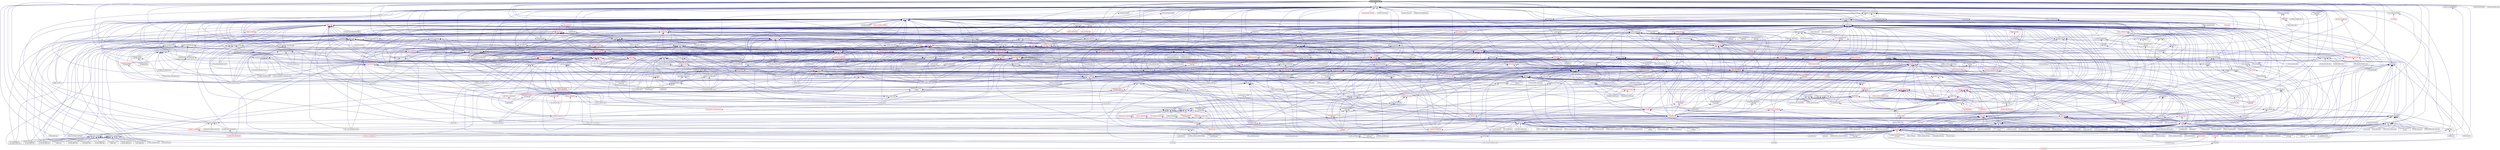 digraph "thread_helpers.hpp"
{
  edge [fontname="Helvetica",fontsize="10",labelfontname="Helvetica",labelfontsize="10"];
  node [fontname="Helvetica",fontsize="10",shape=record];
  Node83 [label="thread_helpers.hpp",height=0.2,width=0.4,color="black", fillcolor="grey75", style="filled", fontcolor="black"];
  Node83 -> Node84 [dir="back",color="midnightblue",fontsize="10",style="solid",fontname="Helvetica"];
  Node84 [label="hpx_thread_phase.cpp",height=0.2,width=0.4,color="black", fillcolor="white", style="filled",URL="$d5/dca/hpx__thread__phase_8cpp.html"];
  Node83 -> Node85 [dir="back",color="midnightblue",fontsize="10",style="solid",fontname="Helvetica"];
  Node85 [label="heartbeat.cpp",height=0.2,width=0.4,color="black", fillcolor="white", style="filled",URL="$d8/d98/heartbeat_8cpp.html"];
  Node83 -> Node86 [dir="back",color="midnightblue",fontsize="10",style="solid",fontname="Helvetica"];
  Node86 [label="timed_wake.cpp",height=0.2,width=0.4,color="black", fillcolor="white", style="filled",URL="$d8/df9/timed__wake_8cpp.html"];
  Node83 -> Node87 [dir="back",color="midnightblue",fontsize="10",style="solid",fontname="Helvetica"];
  Node87 [label="apply.hpp",height=0.2,width=0.4,color="black", fillcolor="white", style="filled",URL="$d7/d4c/apply_8hpp.html"];
  Node87 -> Node88 [dir="back",color="midnightblue",fontsize="10",style="solid",fontname="Helvetica"];
  Node88 [label="widget.cpp",height=0.2,width=0.4,color="black", fillcolor="white", style="filled",URL="$da/d15/widget_8cpp.html"];
  Node87 -> Node89 [dir="back",color="midnightblue",fontsize="10",style="solid",fontname="Helvetica"];
  Node89 [label="ostream.hpp",height=0.2,width=0.4,color="black", fillcolor="white", style="filled",URL="$d1/d38/ostream_8hpp.html"];
  Node89 -> Node90 [dir="back",color="midnightblue",fontsize="10",style="solid",fontname="Helvetica"];
  Node90 [label="standard_streams.hpp",height=0.2,width=0.4,color="red", fillcolor="white", style="filled",URL="$db/d16/standard__streams_8hpp.html"];
  Node90 -> Node202 [dir="back",color="midnightblue",fontsize="10",style="solid",fontname="Helvetica"];
  Node202 [label="component_module.cpp",height=0.2,width=0.4,color="black", fillcolor="white", style="filled",URL="$da/d41/iostreams_2component__module_8cpp.html"];
  Node90 -> Node203 [dir="back",color="midnightblue",fontsize="10",style="solid",fontname="Helvetica"];
  Node203 [label="standard_streams.cpp",height=0.2,width=0.4,color="black", fillcolor="white", style="filled",URL="$da/d60/standard__streams_8cpp.html"];
  Node90 -> Node204 [dir="back",color="midnightblue",fontsize="10",style="solid",fontname="Helvetica"];
  Node204 [label="network_storage.cpp",height=0.2,width=0.4,color="black", fillcolor="white", style="filled",URL="$db/daa/network__storage_8cpp.html"];
  Node89 -> Node202 [dir="back",color="midnightblue",fontsize="10",style="solid",fontname="Helvetica"];
  Node89 -> Node203 [dir="back",color="midnightblue",fontsize="10",style="solid",fontname="Helvetica"];
  Node87 -> Node206 [dir="back",color="midnightblue",fontsize="10",style="solid",fontname="Helvetica"];
  Node206 [label="apply.hpp",height=0.2,width=0.4,color="black", fillcolor="white", style="filled",URL="$d6/d2c/include_2apply_8hpp.html"];
  Node206 -> Node126 [dir="back",color="midnightblue",fontsize="10",style="solid",fontname="Helvetica"];
  Node126 [label="local_channel.cpp",height=0.2,width=0.4,color="black", fillcolor="white", style="filled",URL="$d0/d3e/local__channel_8cpp.html"];
  Node206 -> Node207 [dir="back",color="midnightblue",fontsize="10",style="solid",fontname="Helvetica"];
  Node207 [label="fail_compile_const\l_array_argument.cpp",height=0.2,width=0.4,color="black", fillcolor="white", style="filled",URL="$dc/dba/fail__compile__const__array__argument_8cpp.html"];
  Node206 -> Node208 [dir="back",color="midnightblue",fontsize="10",style="solid",fontname="Helvetica"];
  Node208 [label="succeed_compile_const\l_ref_argument.cpp",height=0.2,width=0.4,color="black", fillcolor="white", style="filled",URL="$d9/dc9/succeed__compile__const__ref__argument_8cpp.html"];
  Node206 -> Node209 [dir="back",color="midnightblue",fontsize="10",style="solid",fontname="Helvetica"];
  Node209 [label="apply_colocated.cpp",height=0.2,width=0.4,color="black", fillcolor="white", style="filled",URL="$d5/dd3/apply__colocated_8cpp.html"];
  Node206 -> Node210 [dir="back",color="midnightblue",fontsize="10",style="solid",fontname="Helvetica"];
  Node210 [label="apply_local.cpp",height=0.2,width=0.4,color="black", fillcolor="white", style="filled",URL="$dd/db5/apply__local_8cpp.html"];
  Node206 -> Node211 [dir="back",color="midnightblue",fontsize="10",style="solid",fontname="Helvetica"];
  Node211 [label="apply_local_executor.cpp",height=0.2,width=0.4,color="black", fillcolor="white", style="filled",URL="$db/d84/apply__local__executor_8cpp.html"];
  Node206 -> Node212 [dir="back",color="midnightblue",fontsize="10",style="solid",fontname="Helvetica"];
  Node212 [label="apply_local_executor\l_v1.cpp",height=0.2,width=0.4,color="black", fillcolor="white", style="filled",URL="$dd/d53/apply__local__executor__v1_8cpp.html"];
  Node206 -> Node213 [dir="back",color="midnightblue",fontsize="10",style="solid",fontname="Helvetica"];
  Node213 [label="apply_remote.cpp",height=0.2,width=0.4,color="black", fillcolor="white", style="filled",URL="$d9/d40/apply__remote_8cpp.html"];
  Node206 -> Node214 [dir="back",color="midnightblue",fontsize="10",style="solid",fontname="Helvetica"];
  Node214 [label="apply_remote_client.cpp",height=0.2,width=0.4,color="black", fillcolor="white", style="filled",URL="$d9/def/apply__remote__client_8cpp.html"];
  Node206 -> Node215 [dir="back",color="midnightblue",fontsize="10",style="solid",fontname="Helvetica"];
  Node215 [label="async_continue.cpp",height=0.2,width=0.4,color="black", fillcolor="white", style="filled",URL="$d4/d19/async__continue_8cpp.html"];
  Node206 -> Node216 [dir="back",color="midnightblue",fontsize="10",style="solid",fontname="Helvetica"];
  Node216 [label="async_continue_cb.cpp",height=0.2,width=0.4,color="black", fillcolor="white", style="filled",URL="$df/d37/async__continue__cb_8cpp.html"];
  Node206 -> Node217 [dir="back",color="midnightblue",fontsize="10",style="solid",fontname="Helvetica"];
  Node217 [label="async_continue_cb_colocated.cpp",height=0.2,width=0.4,color="black", fillcolor="white", style="filled",URL="$dd/dce/async__continue__cb__colocated_8cpp.html"];
  Node206 -> Node218 [dir="back",color="midnightblue",fontsize="10",style="solid",fontname="Helvetica"];
  Node218 [label="async_local.cpp",height=0.2,width=0.4,color="black", fillcolor="white", style="filled",URL="$d3/d4c/async__local_8cpp.html"];
  Node206 -> Node219 [dir="back",color="midnightblue",fontsize="10",style="solid",fontname="Helvetica"];
  Node219 [label="async_local_executor.cpp",height=0.2,width=0.4,color="black", fillcolor="white", style="filled",URL="$d4/dce/async__local__executor_8cpp.html"];
  Node206 -> Node220 [dir="back",color="midnightblue",fontsize="10",style="solid",fontname="Helvetica"];
  Node220 [label="async_local_executor\l_v1.cpp",height=0.2,width=0.4,color="black", fillcolor="white", style="filled",URL="$da/d4a/async__local__executor__v1_8cpp.html"];
  Node206 -> Node221 [dir="back",color="midnightblue",fontsize="10",style="solid",fontname="Helvetica"];
  Node221 [label="channel.cpp",height=0.2,width=0.4,color="black", fillcolor="white", style="filled",URL="$dd/d5f/channel_8cpp.html"];
  Node206 -> Node222 [dir="back",color="midnightblue",fontsize="10",style="solid",fontname="Helvetica"];
  Node222 [label="channel_local.cpp",height=0.2,width=0.4,color="black", fillcolor="white", style="filled",URL="$d6/d3e/channel__local_8cpp.html"];
  Node206 -> Node223 [dir="back",color="midnightblue",fontsize="10",style="solid",fontname="Helvetica"];
  Node223 [label="zero_copy_serialization.cpp",height=0.2,width=0.4,color="black", fillcolor="white", style="filled",URL="$d4/dea/zero__copy__serialization_8cpp.html"];
  Node87 -> Node224 [dir="back",color="midnightblue",fontsize="10",style="solid",fontname="Helvetica"];
  Node224 [label="dataflow.hpp",height=0.2,width=0.4,color="black", fillcolor="white", style="filled",URL="$db/d03/lcos_2dataflow_8hpp.html"];
  Node224 -> Node225 [dir="back",color="midnightblue",fontsize="10",style="solid",fontname="Helvetica"];
  Node225 [label="dataflow.hpp",height=0.2,width=0.4,color="red", fillcolor="white", style="filled",URL="$d6/dd8/dataflow_8hpp.html"];
  Node225 -> Node228 [dir="back",color="midnightblue",fontsize="10",style="solid",fontname="Helvetica"];
  Node228 [label="target_distribution\l_policy.hpp",height=0.2,width=0.4,color="red", fillcolor="white", style="filled",URL="$d4/d4a/compute_2host_2target__distribution__policy_8hpp.html"];
  Node225 -> Node764 [dir="back",color="midnightblue",fontsize="10",style="solid",fontname="Helvetica"];
  Node764 [label="local_lcos.hpp",height=0.2,width=0.4,color="red", fillcolor="white", style="filled",URL="$db/d67/local__lcos_8hpp.html"];
  Node764 -> Node356 [dir="back",color="midnightblue",fontsize="10",style="solid",fontname="Helvetica"];
  Node356 [label="simple_central_tuplespace.hpp",height=0.2,width=0.4,color="red", fillcolor="white", style="filled",URL="$db/d69/server_2simple__central__tuplespace_8hpp.html"];
  Node764 -> Node237 [dir="back",color="midnightblue",fontsize="10",style="solid",fontname="Helvetica"];
  Node237 [label="lcos.hpp",height=0.2,width=0.4,color="red", fillcolor="white", style="filled",URL="$d5/deb/lcos_8hpp.html"];
  Node237 -> Node85 [dir="back",color="midnightblue",fontsize="10",style="solid",fontname="Helvetica"];
  Node237 -> Node126 [dir="back",color="midnightblue",fontsize="10",style="solid",fontname="Helvetica"];
  Node237 -> Node259 [dir="back",color="midnightblue",fontsize="10",style="solid",fontname="Helvetica"];
  Node259 [label="hpx.hpp",height=0.2,width=0.4,color="red", fillcolor="white", style="filled",URL="$d0/daa/hpx_8hpp.html"];
  Node259 -> Node270 [dir="back",color="midnightblue",fontsize="10",style="solid",fontname="Helvetica"];
  Node270 [label="1d_stencil_8.cpp",height=0.2,width=0.4,color="black", fillcolor="white", style="filled",URL="$df/de0/1d__stencil__8_8cpp.html"];
  Node259 -> Node281 [dir="back",color="midnightblue",fontsize="10",style="solid",fontname="Helvetica"];
  Node281 [label="ag_client.cpp",height=0.2,width=0.4,color="black", fillcolor="white", style="filled",URL="$d4/d5d/ag__client_8cpp.html"];
  Node259 -> Node84 [dir="back",color="midnightblue",fontsize="10",style="solid",fontname="Helvetica"];
  Node259 -> Node98 [dir="back",color="midnightblue",fontsize="10",style="solid",fontname="Helvetica"];
  Node98 [label="os_thread_num.cpp",height=0.2,width=0.4,color="black", fillcolor="white", style="filled",URL="$d2/dfb/os__thread__num_8cpp.html"];
  Node259 -> Node109 [dir="back",color="midnightblue",fontsize="10",style="solid",fontname="Helvetica"];
  Node109 [label="grid.cpp",height=0.2,width=0.4,color="black", fillcolor="white", style="filled",URL="$d6/d1b/jacobi__component_2grid_8cpp.html"];
  Node259 -> Node107 [dir="back",color="midnightblue",fontsize="10",style="solid",fontname="Helvetica"];
  Node107 [label="stencil_iterator.cpp",height=0.2,width=0.4,color="black", fillcolor="white", style="filled",URL="$d6/de1/server_2stencil__iterator_8cpp.html"];
  Node259 -> Node304 [dir="back",color="midnightblue",fontsize="10",style="solid",fontname="Helvetica"];
  Node304 [label="sine.cpp",height=0.2,width=0.4,color="black", fillcolor="white", style="filled",URL="$d3/d0d/server_2sine_8cpp.html"];
  Node259 -> Node305 [dir="back",color="midnightblue",fontsize="10",style="solid",fontname="Helvetica"];
  Node305 [label="sine.hpp",height=0.2,width=0.4,color="black", fillcolor="white", style="filled",URL="$d8/dac/sine_8hpp.html"];
  Node305 -> Node304 [dir="back",color="midnightblue",fontsize="10",style="solid",fontname="Helvetica"];
  Node305 -> Node306 [dir="back",color="midnightblue",fontsize="10",style="solid",fontname="Helvetica"];
  Node306 [label="sine.cpp",height=0.2,width=0.4,color="black", fillcolor="white", style="filled",URL="$d5/dd8/sine_8cpp.html"];
  Node259 -> Node306 [dir="back",color="midnightblue",fontsize="10",style="solid",fontname="Helvetica"];
  Node259 -> Node308 [dir="back",color="midnightblue",fontsize="10",style="solid",fontname="Helvetica"];
  Node308 [label="qt.cpp",height=0.2,width=0.4,color="black", fillcolor="white", style="filled",URL="$df/d90/qt_8cpp.html"];
  Node259 -> Node312 [dir="back",color="midnightblue",fontsize="10",style="solid",fontname="Helvetica"];
  Node312 [label="file_serialization.cpp",height=0.2,width=0.4,color="black", fillcolor="white", style="filled",URL="$de/d58/file__serialization_8cpp.html"];
  Node259 -> Node86 [dir="back",color="midnightblue",fontsize="10",style="solid",fontname="Helvetica"];
  Node259 -> Node325 [dir="back",color="midnightblue",fontsize="10",style="solid",fontname="Helvetica"];
  Node325 [label="random_mem_access_client.cpp",height=0.2,width=0.4,color="black", fillcolor="white", style="filled",URL="$df/d1b/random__mem__access__client_8cpp.html"];
  Node259 -> Node136 [dir="back",color="midnightblue",fontsize="10",style="solid",fontname="Helvetica"];
  Node136 [label="oversubscribing_resource\l_partitioner.cpp",height=0.2,width=0.4,color="black", fillcolor="white", style="filled",URL="$dd/dee/oversubscribing__resource__partitioner_8cpp.html"];
  Node259 -> Node137 [dir="back",color="midnightblue",fontsize="10",style="solid",fontname="Helvetica"];
  Node137 [label="simple_resource_partitioner.cpp",height=0.2,width=0.4,color="black", fillcolor="white", style="filled",URL="$d5/df9/simple__resource__partitioner_8cpp.html"];
  Node259 -> Node329 [dir="back",color="midnightblue",fontsize="10",style="solid",fontname="Helvetica"];
  Node329 [label="interpolator.cpp",height=0.2,width=0.4,color="black", fillcolor="white", style="filled",URL="$d5/d02/interpolator_8cpp.html"];
  Node259 -> Node333 [dir="back",color="midnightblue",fontsize="10",style="solid",fontname="Helvetica"];
  Node333 [label="partition3d.hpp",height=0.2,width=0.4,color="red", fillcolor="white", style="filled",URL="$d1/d50/partition3d_8hpp.html"];
  Node333 -> Node329 [dir="back",color="midnightblue",fontsize="10",style="solid",fontname="Helvetica"];
  Node259 -> Node343 [dir="back",color="midnightblue",fontsize="10",style="solid",fontname="Helvetica"];
  Node343 [label="throttle.hpp",height=0.2,width=0.4,color="red", fillcolor="white", style="filled",URL="$db/dc9/server_2throttle_8hpp.html"];
  Node343 -> Node344 [dir="back",color="midnightblue",fontsize="10",style="solid",fontname="Helvetica"];
  Node344 [label="throttle.hpp",height=0.2,width=0.4,color="black", fillcolor="white", style="filled",URL="$d5/dec/stubs_2throttle_8hpp.html"];
  Node344 -> Node345 [dir="back",color="midnightblue",fontsize="10",style="solid",fontname="Helvetica"];
  Node345 [label="throttle.hpp",height=0.2,width=0.4,color="red", fillcolor="white", style="filled",URL="$d2/d2e/throttle_8hpp.html"];
  Node259 -> Node344 [dir="back",color="midnightblue",fontsize="10",style="solid",fontname="Helvetica"];
  Node259 -> Node345 [dir="back",color="midnightblue",fontsize="10",style="solid",fontname="Helvetica"];
  Node259 -> Node356 [dir="back",color="midnightblue",fontsize="10",style="solid",fontname="Helvetica"];
  Node259 -> Node360 [dir="back",color="midnightblue",fontsize="10",style="solid",fontname="Helvetica"];
  Node360 [label="tuples_warehouse.hpp",height=0.2,width=0.4,color="black", fillcolor="white", style="filled",URL="$da/de6/tuples__warehouse_8hpp.html"];
  Node360 -> Node356 [dir="back",color="midnightblue",fontsize="10",style="solid",fontname="Helvetica"];
  Node259 -> Node366 [dir="back",color="midnightblue",fontsize="10",style="solid",fontname="Helvetica"];
  Node366 [label="htts2_hpx.cpp",height=0.2,width=0.4,color="black", fillcolor="white", style="filled",URL="$d2/daf/htts2__hpx_8cpp.html"];
  Node259 -> Node204 [dir="back",color="midnightblue",fontsize="10",style="solid",fontname="Helvetica"];
  Node259 -> Node157 [dir="back",color="midnightblue",fontsize="10",style="solid",fontname="Helvetica"];
  Node157 [label="osu_bcast.cpp",height=0.2,width=0.4,color="black", fillcolor="white", style="filled",URL="$d3/dca/osu__bcast_8cpp.html"];
  Node259 -> Node397 [dir="back",color="midnightblue",fontsize="10",style="solid",fontname="Helvetica"];
  Node397 [label="async_unwrap_1037.cpp",height=0.2,width=0.4,color="black", fillcolor="white", style="filled",URL="$d4/d13/async__unwrap__1037_8cpp.html"];
  Node259 -> Node404 [dir="back",color="midnightblue",fontsize="10",style="solid",fontname="Helvetica"];
  Node404 [label="dataflow_recursion\l_1613.cpp",height=0.2,width=0.4,color="black", fillcolor="white", style="filled",URL="$d0/d1f/dataflow__recursion__1613_8cpp.html"];
  Node259 -> Node406 [dir="back",color="midnightblue",fontsize="10",style="solid",fontname="Helvetica"];
  Node406 [label="exception_from_continuation\l_1613.cpp",height=0.2,width=0.4,color="black", fillcolor="white", style="filled",URL="$db/d28/exception__from__continuation__1613_8cpp.html"];
  Node259 -> Node409 [dir="back",color="midnightblue",fontsize="10",style="solid",fontname="Helvetica"];
  Node409 [label="future_790.cpp",height=0.2,width=0.4,color="black", fillcolor="white", style="filled",URL="$de/d3d/future__790_8cpp.html"];
  Node259 -> Node411 [dir="back",color="midnightblue",fontsize="10",style="solid",fontname="Helvetica"];
  Node411 [label="future_unwrap_878.cpp",height=0.2,width=0.4,color="black", fillcolor="white", style="filled",URL="$d9/ddf/future__unwrap__878_8cpp.html"];
  Node259 -> Node440 [dir="back",color="midnightblue",fontsize="10",style="solid",fontname="Helvetica"];
  Node440 [label="block_os_threads_1036.cpp",height=0.2,width=0.4,color="black", fillcolor="white", style="filled",URL="$d7/d92/block__os__threads__1036_8cpp.html"];
  Node259 -> Node444 [dir="back",color="midnightblue",fontsize="10",style="solid",fontname="Helvetica"];
  Node444 [label="thread_pool_executor\l_1114.cpp",height=0.2,width=0.4,color="black", fillcolor="white", style="filled",URL="$d8/d63/thread__pool__executor__1114_8cpp.html"];
  Node259 -> Node446 [dir="back",color="midnightblue",fontsize="10",style="solid",fontname="Helvetica"];
  Node446 [label="thread_suspend_duration.cpp",height=0.2,width=0.4,color="black", fillcolor="white", style="filled",URL="$db/d59/thread__suspend__duration_8cpp.html"];
  Node259 -> Node447 [dir="back",color="midnightblue",fontsize="10",style="solid",fontname="Helvetica"];
  Node447 [label="thread_suspend_pending.cpp",height=0.2,width=0.4,color="black", fillcolor="white", style="filled",URL="$de/d29/thread__suspend__pending_8cpp.html"];
  Node259 -> Node452 [dir="back",color="midnightblue",fontsize="10",style="solid",fontname="Helvetica"];
  Node452 [label="unwrapped_1528.cpp",height=0.2,width=0.4,color="black", fillcolor="white", style="filled",URL="$d7/d63/unwrapped__1528_8cpp.html"];
  Node259 -> Node454 [dir="back",color="midnightblue",fontsize="10",style="solid",fontname="Helvetica"];
  Node454 [label="managed_refcnt_checker.hpp",height=0.2,width=0.4,color="black", fillcolor="white", style="filled",URL="$db/dd0/managed__refcnt__checker_8hpp.html"];
  Node454 -> Node176 [dir="back",color="midnightblue",fontsize="10",style="solid",fontname="Helvetica"];
  Node176 [label="credit_exhaustion.cpp",height=0.2,width=0.4,color="black", fillcolor="white", style="filled",URL="$d6/d80/credit__exhaustion_8cpp.html"];
  Node454 -> Node178 [dir="back",color="midnightblue",fontsize="10",style="solid",fontname="Helvetica"];
  Node178 [label="local_embedded_ref\l_to_local_object.cpp",height=0.2,width=0.4,color="black", fillcolor="white", style="filled",URL="$d6/d54/local__embedded__ref__to__local__object_8cpp.html"];
  Node454 -> Node179 [dir="back",color="midnightblue",fontsize="10",style="solid",fontname="Helvetica"];
  Node179 [label="local_embedded_ref\l_to_remote_object.cpp",height=0.2,width=0.4,color="black", fillcolor="white", style="filled",URL="$d6/d34/local__embedded__ref__to__remote__object_8cpp.html"];
  Node454 -> Node180 [dir="back",color="midnightblue",fontsize="10",style="solid",fontname="Helvetica"];
  Node180 [label="refcnted_symbol_to\l_local_object.cpp",height=0.2,width=0.4,color="black", fillcolor="white", style="filled",URL="$d9/deb/refcnted__symbol__to__local__object_8cpp.html"];
  Node454 -> Node181 [dir="back",color="midnightblue",fontsize="10",style="solid",fontname="Helvetica"];
  Node181 [label="refcnted_symbol_to\l_remote_object.cpp",height=0.2,width=0.4,color="black", fillcolor="white", style="filled",URL="$dd/d20/refcnted__symbol__to__remote__object_8cpp.html"];
  Node454 -> Node182 [dir="back",color="midnightblue",fontsize="10",style="solid",fontname="Helvetica"];
  Node182 [label="remote_embedded_ref\l_to_local_object.cpp",height=0.2,width=0.4,color="black", fillcolor="white", style="filled",URL="$d4/ded/remote__embedded__ref__to__local__object_8cpp.html"];
  Node454 -> Node183 [dir="back",color="midnightblue",fontsize="10",style="solid",fontname="Helvetica"];
  Node183 [label="remote_embedded_ref\l_to_remote_object.cpp",height=0.2,width=0.4,color="black", fillcolor="white", style="filled",URL="$dc/dca/remote__embedded__ref__to__remote__object_8cpp.html"];
  Node454 -> Node184 [dir="back",color="midnightblue",fontsize="10",style="solid",fontname="Helvetica"];
  Node184 [label="scoped_ref_to_local\l_object.cpp",height=0.2,width=0.4,color="black", fillcolor="white", style="filled",URL="$d6/da4/scoped__ref__to__local__object_8cpp.html"];
  Node454 -> Node185 [dir="back",color="midnightblue",fontsize="10",style="solid",fontname="Helvetica"];
  Node185 [label="scoped_ref_to_remote\l_object.cpp",height=0.2,width=0.4,color="black", fillcolor="white", style="filled",URL="$de/d85/scoped__ref__to__remote__object_8cpp.html"];
  Node454 -> Node186 [dir="back",color="midnightblue",fontsize="10",style="solid",fontname="Helvetica"];
  Node186 [label="split_credit.cpp",height=0.2,width=0.4,color="black", fillcolor="white", style="filled",URL="$dc/d1c/split__credit_8cpp.html"];
  Node454 -> Node187 [dir="back",color="midnightblue",fontsize="10",style="solid",fontname="Helvetica"];
  Node187 [label="uncounted_symbol_to\l_local_object.cpp",height=0.2,width=0.4,color="black", fillcolor="white", style="filled",URL="$de/d5f/uncounted__symbol__to__local__object_8cpp.html"];
  Node454 -> Node188 [dir="back",color="midnightblue",fontsize="10",style="solid",fontname="Helvetica"];
  Node188 [label="uncounted_symbol_to\l_remote_object.cpp",height=0.2,width=0.4,color="black", fillcolor="white", style="filled",URL="$d5/d86/uncounted__symbol__to__remote__object_8cpp.html"];
  Node259 -> Node460 [dir="back",color="midnightblue",fontsize="10",style="solid",fontname="Helvetica"];
  Node460 [label="simple_refcnt_checker.hpp",height=0.2,width=0.4,color="black", fillcolor="white", style="filled",URL="$dd/d4e/simple__refcnt__checker_8hpp.html"];
  Node460 -> Node176 [dir="back",color="midnightblue",fontsize="10",style="solid",fontname="Helvetica"];
  Node460 -> Node178 [dir="back",color="midnightblue",fontsize="10",style="solid",fontname="Helvetica"];
  Node460 -> Node179 [dir="back",color="midnightblue",fontsize="10",style="solid",fontname="Helvetica"];
  Node460 -> Node180 [dir="back",color="midnightblue",fontsize="10",style="solid",fontname="Helvetica"];
  Node460 -> Node181 [dir="back",color="midnightblue",fontsize="10",style="solid",fontname="Helvetica"];
  Node460 -> Node182 [dir="back",color="midnightblue",fontsize="10",style="solid",fontname="Helvetica"];
  Node460 -> Node183 [dir="back",color="midnightblue",fontsize="10",style="solid",fontname="Helvetica"];
  Node460 -> Node184 [dir="back",color="midnightblue",fontsize="10",style="solid",fontname="Helvetica"];
  Node460 -> Node185 [dir="back",color="midnightblue",fontsize="10",style="solid",fontname="Helvetica"];
  Node460 -> Node186 [dir="back",color="midnightblue",fontsize="10",style="solid",fontname="Helvetica"];
  Node460 -> Node187 [dir="back",color="midnightblue",fontsize="10",style="solid",fontname="Helvetica"];
  Node460 -> Node188 [dir="back",color="midnightblue",fontsize="10",style="solid",fontname="Helvetica"];
  Node259 -> Node462 [dir="back",color="midnightblue",fontsize="10",style="solid",fontname="Helvetica"];
  Node462 [label="gid_type.cpp",height=0.2,width=0.4,color="black", fillcolor="white", style="filled",URL="$d4/d63/gid__type_8cpp.html"];
  Node259 -> Node469 [dir="back",color="midnightblue",fontsize="10",style="solid",fontname="Helvetica"];
  Node469 [label="condition_variable.cpp",height=0.2,width=0.4,color="black", fillcolor="white", style="filled",URL="$d1/ded/tests_2unit_2lcos_2condition__variable_8cpp.html"];
  Node259 -> Node470 [dir="back",color="midnightblue",fontsize="10",style="solid",fontname="Helvetica"];
  Node470 [label="fail_compile_mutex\l_move.cpp",height=0.2,width=0.4,color="black", fillcolor="white", style="filled",URL="$d9/de5/fail__compile__mutex__move_8cpp.html"];
  Node259 -> Node471 [dir="back",color="midnightblue",fontsize="10",style="solid",fontname="Helvetica"];
  Node471 [label="fail_compile_spinlock\l_move.cpp",height=0.2,width=0.4,color="black", fillcolor="white", style="filled",URL="$da/d62/fail__compile__spinlock__move_8cpp.html"];
  Node259 -> Node472 [dir="back",color="midnightblue",fontsize="10",style="solid",fontname="Helvetica"];
  Node472 [label="fail_compile_spinlock\l_no_backoff_move.cpp",height=0.2,width=0.4,color="black", fillcolor="white", style="filled",URL="$d8/d16/fail__compile__spinlock__no__backoff__move_8cpp.html"];
  Node237 -> Node707 [dir="back",color="midnightblue",fontsize="10",style="solid",fontname="Helvetica"];
  Node707 [label="future_timed_wait_1025.cpp",height=0.2,width=0.4,color="black", fillcolor="white", style="filled",URL="$de/d7d/future__timed__wait__1025_8cpp.html"];
  Node237 -> Node444 [dir="back",color="midnightblue",fontsize="10",style="solid",fontname="Helvetica"];
  Node237 -> Node186 [dir="back",color="midnightblue",fontsize="10",style="solid",fontname="Helvetica"];
  Node237 -> Node209 [dir="back",color="midnightblue",fontsize="10",style="solid",fontname="Helvetica"];
  Node237 -> Node210 [dir="back",color="midnightblue",fontsize="10",style="solid",fontname="Helvetica"];
  Node237 -> Node211 [dir="back",color="midnightblue",fontsize="10",style="solid",fontname="Helvetica"];
  Node237 -> Node212 [dir="back",color="midnightblue",fontsize="10",style="solid",fontname="Helvetica"];
  Node237 -> Node213 [dir="back",color="midnightblue",fontsize="10",style="solid",fontname="Helvetica"];
  Node237 -> Node214 [dir="back",color="midnightblue",fontsize="10",style="solid",fontname="Helvetica"];
  Node237 -> Node215 [dir="back",color="midnightblue",fontsize="10",style="solid",fontname="Helvetica"];
  Node237 -> Node216 [dir="back",color="midnightblue",fontsize="10",style="solid",fontname="Helvetica"];
  Node237 -> Node217 [dir="back",color="midnightblue",fontsize="10",style="solid",fontname="Helvetica"];
  Node237 -> Node218 [dir="back",color="midnightblue",fontsize="10",style="solid",fontname="Helvetica"];
  Node237 -> Node219 [dir="back",color="midnightblue",fontsize="10",style="solid",fontname="Helvetica"];
  Node237 -> Node220 [dir="back",color="midnightblue",fontsize="10",style="solid",fontname="Helvetica"];
  Node237 -> Node221 [dir="back",color="midnightblue",fontsize="10",style="solid",fontname="Helvetica"];
  Node237 -> Node222 [dir="back",color="midnightblue",fontsize="10",style="solid",fontname="Helvetica"];
  Node237 -> Node729 [dir="back",color="midnightblue",fontsize="10",style="solid",fontname="Helvetica"];
  Node729 [label="counting_semaphore.cpp",height=0.2,width=0.4,color="black", fillcolor="white", style="filled",URL="$df/de9/counting__semaphore_8cpp.html"];
  Node237 -> Node731 [dir="back",color="midnightblue",fontsize="10",style="solid",fontname="Helvetica"];
  Node731 [label="future.cpp",height=0.2,width=0.4,color="black", fillcolor="white", style="filled",URL="$d6/d4d/future_8cpp.html"];
  Node237 -> Node732 [dir="back",color="midnightblue",fontsize="10",style="solid",fontname="Helvetica"];
  Node732 [label="future_then.cpp",height=0.2,width=0.4,color="black", fillcolor="white", style="filled",URL="$df/da5/future__then_8cpp.html"];
  Node237 -> Node733 [dir="back",color="midnightblue",fontsize="10",style="solid",fontname="Helvetica"];
  Node733 [label="future_then_executor.cpp",height=0.2,width=0.4,color="black", fillcolor="white", style="filled",URL="$df/dbe/future__then__executor_8cpp.html"];
  Node237 -> Node734 [dir="back",color="midnightblue",fontsize="10",style="solid",fontname="Helvetica"];
  Node734 [label="future_then_executor\l_v1.cpp",height=0.2,width=0.4,color="black", fillcolor="white", style="filled",URL="$de/dc5/future__then__executor__v1_8cpp.html"];
  Node237 -> Node744 [dir="back",color="midnightblue",fontsize="10",style="solid",fontname="Helvetica"];
  Node744 [label="shared_future.cpp",height=0.2,width=0.4,color="black", fillcolor="white", style="filled",URL="$d3/d69/shared__future_8cpp.html"];
  Node237 -> Node745 [dir="back",color="midnightblue",fontsize="10",style="solid",fontname="Helvetica"];
  Node745 [label="shared_mutex1.cpp",height=0.2,width=0.4,color="black", fillcolor="white", style="filled",URL="$d8/d57/shared__mutex1_8cpp.html"];
  Node237 -> Node746 [dir="back",color="midnightblue",fontsize="10",style="solid",fontname="Helvetica"];
  Node746 [label="shared_mutex2.cpp",height=0.2,width=0.4,color="black", fillcolor="white", style="filled",URL="$d1/d40/shared__mutex2_8cpp.html"];
  Node237 -> Node747 [dir="back",color="midnightblue",fontsize="10",style="solid",fontname="Helvetica"];
  Node747 [label="sliding_semaphore.cpp",height=0.2,width=0.4,color="black", fillcolor="white", style="filled",URL="$d2/d38/sliding__semaphore_8cpp.html"];
  Node237 -> Node757 [dir="back",color="midnightblue",fontsize="10",style="solid",fontname="Helvetica"];
  Node757 [label="thread.cpp",height=0.2,width=0.4,color="black", fillcolor="white", style="filled",URL="$d0/d4e/tests_2unit_2threads_2thread_8cpp.html"];
  Node237 -> Node758 [dir="back",color="midnightblue",fontsize="10",style="solid",fontname="Helvetica"];
  Node758 [label="thread_affinity.cpp",height=0.2,width=0.4,color="black", fillcolor="white", style="filled",URL="$da/dce/thread__affinity_8cpp.html"];
  Node237 -> Node759 [dir="back",color="midnightblue",fontsize="10",style="solid",fontname="Helvetica"];
  Node759 [label="thread_id.cpp",height=0.2,width=0.4,color="black", fillcolor="white", style="filled",URL="$df/d88/thread__id_8cpp.html"];
  Node237 -> Node760 [dir="back",color="midnightblue",fontsize="10",style="solid",fontname="Helvetica"];
  Node760 [label="thread_suspension_executor.cpp",height=0.2,width=0.4,color="black", fillcolor="white", style="filled",URL="$de/d9f/thread__suspension__executor_8cpp.html"];
  Node237 -> Node761 [dir="back",color="midnightblue",fontsize="10",style="solid",fontname="Helvetica"];
  Node761 [label="thread_yield.cpp",height=0.2,width=0.4,color="black", fillcolor="white", style="filled",URL="$dc/d23/thread__yield_8cpp.html"];
  Node225 -> Node766 [dir="back",color="midnightblue",fontsize="10",style="solid",fontname="Helvetica"];
  Node766 [label="gather.hpp",height=0.2,width=0.4,color="black", fillcolor="white", style="filled",URL="$d8/d2b/gather_8hpp.html"];
  Node766 -> Node270 [dir="back",color="midnightblue",fontsize="10",style="solid",fontname="Helvetica"];
  Node766 -> Node237 [dir="back",color="midnightblue",fontsize="10",style="solid",fontname="Helvetica"];
  Node225 -> Node788 [dir="back",color="midnightblue",fontsize="10",style="solid",fontname="Helvetica"];
  Node788 [label="task_block.hpp",height=0.2,width=0.4,color="black", fillcolor="white", style="filled",URL="$de/db7/task__block_8hpp.html"];
  Node788 -> Node789 [dir="back",color="midnightblue",fontsize="10",style="solid",fontname="Helvetica"];
  Node789 [label="parallel_task_block.hpp",height=0.2,width=0.4,color="red", fillcolor="white", style="filled",URL="$d4/d99/parallel__task__block_8hpp.html"];
  Node225 -> Node790 [dir="back",color="midnightblue",fontsize="10",style="solid",fontname="Helvetica"];
  Node790 [label="foreach_partitioner.hpp",height=0.2,width=0.4,color="red", fillcolor="white", style="filled",URL="$de/deb/foreach__partitioner_8hpp.html"];
  Node225 -> Node858 [dir="back",color="midnightblue",fontsize="10",style="solid",fontname="Helvetica"];
  Node858 [label="partitioner.hpp",height=0.2,width=0.4,color="red", fillcolor="white", style="filled",URL="$d6/d03/parallel_2util_2partitioner_8hpp.html"];
  Node858 -> Node894 [dir="back",color="midnightblue",fontsize="10",style="solid",fontname="Helvetica"];
  Node894 [label="is_heap.hpp",height=0.2,width=0.4,color="red", fillcolor="white", style="filled",URL="$df/d5d/algorithms_2is__heap_8hpp.html"];
  Node858 -> Node898 [dir="back",color="midnightblue",fontsize="10",style="solid",fontname="Helvetica"];
  Node898 [label="is_partitioned.hpp",height=0.2,width=0.4,color="red", fillcolor="white", style="filled",URL="$d8/dcf/is__partitioned_8hpp.html"];
  Node225 -> Node915 [dir="back",color="midnightblue",fontsize="10",style="solid",fontname="Helvetica"];
  Node915 [label="partitioner_with_cleanup.hpp",height=0.2,width=0.4,color="red", fillcolor="white", style="filled",URL="$d5/ded/partitioner__with__cleanup_8hpp.html"];
  Node225 -> Node926 [dir="back",color="midnightblue",fontsize="10",style="solid",fontname="Helvetica"];
  Node926 [label="scan_partitioner.hpp",height=0.2,width=0.4,color="red", fillcolor="white", style="filled",URL="$dd/d59/scan__partitioner_8hpp.html"];
  Node926 -> Node927 [dir="back",color="midnightblue",fontsize="10",style="solid",fontname="Helvetica"];
  Node927 [label="partition.hpp",height=0.2,width=0.4,color="black", fillcolor="white", style="filled",URL="$db/d01/hpx_2parallel_2algorithms_2partition_8hpp.html"];
  Node927 -> Node928 [dir="back",color="midnightblue",fontsize="10",style="solid",fontname="Helvetica"];
  Node928 [label="parallel_partition.hpp",height=0.2,width=0.4,color="red", fillcolor="white", style="filled",URL="$d5/d82/parallel__partition_8hpp.html"];
  Node927 -> Node932 [dir="back",color="midnightblue",fontsize="10",style="solid",fontname="Helvetica"];
  Node932 [label="partition.hpp",height=0.2,width=0.4,color="red", fillcolor="white", style="filled",URL="$d2/d20/hpx_2parallel_2container__algorithms_2partition_8hpp.html"];
  Node932 -> Node928 [dir="back",color="midnightblue",fontsize="10",style="solid",fontname="Helvetica"];
  Node225 -> Node933 [dir="back",color="midnightblue",fontsize="10",style="solid",fontname="Helvetica"];
  Node933 [label="binpacking_distribution\l_policy.hpp",height=0.2,width=0.4,color="black", fillcolor="white", style="filled",URL="$d8/d02/binpacking__distribution__policy_8hpp.html"];
  Node933 -> Node934 [dir="back",color="midnightblue",fontsize="10",style="solid",fontname="Helvetica"];
  Node934 [label="components.hpp",height=0.2,width=0.4,color="red", fillcolor="white", style="filled",URL="$d2/d8d/components_8hpp.html"];
  Node934 -> Node104 [dir="back",color="midnightblue",fontsize="10",style="solid",fontname="Helvetica"];
  Node104 [label="solver.hpp",height=0.2,width=0.4,color="red", fillcolor="white", style="filled",URL="$db/d9a/server_2solver_8hpp.html"];
  Node934 -> Node304 [dir="back",color="midnightblue",fontsize="10",style="solid",fontname="Helvetica"];
  Node934 -> Node343 [dir="back",color="midnightblue",fontsize="10",style="solid",fontname="Helvetica"];
  Node934 -> Node356 [dir="back",color="midnightblue",fontsize="10",style="solid",fontname="Helvetica"];
  Node934 -> Node360 [dir="back",color="midnightblue",fontsize="10",style="solid",fontname="Helvetica"];
  Node934 -> Node941 [dir="back",color="midnightblue",fontsize="10",style="solid",fontname="Helvetica"];
  Node941 [label="runtime.hpp",height=0.2,width=0.4,color="black", fillcolor="white", style="filled",URL="$d5/d15/include_2runtime_8hpp.html"];
  Node941 -> Node94 [dir="back",color="midnightblue",fontsize="10",style="solid",fontname="Helvetica"];
  Node94 [label="async_io_action.cpp",height=0.2,width=0.4,color="black", fillcolor="white", style="filled",URL="$d3/df5/async__io__action_8cpp.html"];
  Node941 -> Node95 [dir="back",color="midnightblue",fontsize="10",style="solid",fontname="Helvetica"];
  Node95 [label="async_io_external.cpp",height=0.2,width=0.4,color="black", fillcolor="white", style="filled",URL="$da/d9a/async__io__external_8cpp.html"];
  Node941 -> Node96 [dir="back",color="midnightblue",fontsize="10",style="solid",fontname="Helvetica"];
  Node96 [label="async_io_low_level.cpp",height=0.2,width=0.4,color="black", fillcolor="white", style="filled",URL="$dc/d10/async__io__low__level_8cpp.html"];
  Node941 -> Node97 [dir="back",color="midnightblue",fontsize="10",style="solid",fontname="Helvetica"];
  Node97 [label="async_io_simple.cpp",height=0.2,width=0.4,color="black", fillcolor="white", style="filled",URL="$da/db7/async__io__simple_8cpp.html"];
  Node941 -> Node99 [dir="back",color="midnightblue",fontsize="10",style="solid",fontname="Helvetica"];
  Node99 [label="rnd_future_reduce.cpp",height=0.2,width=0.4,color="black", fillcolor="white", style="filled",URL="$d1/db5/rnd__future__reduce_8cpp.html"];
  Node941 -> Node136 [dir="back",color="midnightblue",fontsize="10",style="solid",fontname="Helvetica"];
  Node941 -> Node942 [dir="back",color="midnightblue",fontsize="10",style="solid",fontname="Helvetica"];
  Node942 [label="system_characteristics.hpp",height=0.2,width=0.4,color="black", fillcolor="white", style="filled",URL="$d0/d07/system__characteristics_8hpp.html"];
  Node942 -> Node136 [dir="back",color="midnightblue",fontsize="10",style="solid",fontname="Helvetica"];
  Node942 -> Node137 [dir="back",color="midnightblue",fontsize="10",style="solid",fontname="Helvetica"];
  Node941 -> Node137 [dir="back",color="midnightblue",fontsize="10",style="solid",fontname="Helvetica"];
  Node941 -> Node259 [dir="back",color="midnightblue",fontsize="10",style="solid",fontname="Helvetica"];
  Node941 -> Node943 [dir="back",color="midnightblue",fontsize="10",style="solid",fontname="Helvetica"];
  Node943 [label="partitioner.cpp",height=0.2,width=0.4,color="black", fillcolor="white", style="filled",URL="$d6/dab/partitioner_8cpp.html"];
  Node941 -> Node944 [dir="back",color="midnightblue",fontsize="10",style="solid",fontname="Helvetica"];
  Node944 [label="plain_action_move_semantics.cpp",height=0.2,width=0.4,color="black", fillcolor="white", style="filled",URL="$db/d0f/plain__action__move__semantics_8cpp.html"];
  Node941 -> Node945 [dir="back",color="midnightblue",fontsize="10",style="solid",fontname="Helvetica"];
  Node945 [label="future_hang_on_get\l_629.cpp",height=0.2,width=0.4,color="black", fillcolor="white", style="filled",URL="$d6/dfd/future__hang__on__get__629_8cpp.html"];
  Node941 -> Node946 [dir="back",color="midnightblue",fontsize="10",style="solid",fontname="Helvetica"];
  Node946 [label="future_hang_on_then\l_629.cpp",height=0.2,width=0.4,color="black", fillcolor="white", style="filled",URL="$d1/ddc/future__hang__on__then__629_8cpp.html"];
  Node941 -> Node947 [dir="back",color="midnightblue",fontsize="10",style="solid",fontname="Helvetica"];
  Node947 [label="future_hang_on_wait\l_with_callback_629.cpp",height=0.2,width=0.4,color="black", fillcolor="white", style="filled",URL="$d0/d0e/future__hang__on__wait__with__callback__629_8cpp.html"];
  Node941 -> Node948 [dir="back",color="midnightblue",fontsize="10",style="solid",fontname="Helvetica"];
  Node948 [label="all_counters.cpp",height=0.2,width=0.4,color="black", fillcolor="white", style="filled",URL="$d1/d66/all__counters_8cpp.html"];
  Node941 -> Node758 [dir="back",color="midnightblue",fontsize="10",style="solid",fontname="Helvetica"];
  Node941 -> Node949 [dir="back",color="midnightblue",fontsize="10",style="solid",fontname="Helvetica"];
  Node949 [label="thread_mf.cpp",height=0.2,width=0.4,color="black", fillcolor="white", style="filled",URL="$da/d21/thread__mf_8cpp.html"];
  Node941 -> Node950 [dir="back",color="midnightblue",fontsize="10",style="solid",fontname="Helvetica"];
  Node950 [label="thread_stacksize.cpp",height=0.2,width=0.4,color="black", fillcolor="white", style="filled",URL="$df/d43/thread__stacksize_8cpp.html"];
  Node941 -> Node951 [dir="back",color="midnightblue",fontsize="10",style="solid",fontname="Helvetica"];
  Node951 [label="thread_stacksize_overflow.cpp",height=0.2,width=0.4,color="black", fillcolor="white", style="filled",URL="$d3/dc0/thread__stacksize__overflow_8cpp.html"];
  Node934 -> Node157 [dir="back",color="midnightblue",fontsize="10",style="solid",fontname="Helvetica"];
  Node934 -> Node970 [dir="back",color="midnightblue",fontsize="10",style="solid",fontname="Helvetica"];
  Node970 [label="future_serialization\l_1898.cpp",height=0.2,width=0.4,color="black", fillcolor="white", style="filled",URL="$da/dde/future__serialization__1898_8cpp.html"];
  Node934 -> Node209 [dir="back",color="midnightblue",fontsize="10",style="solid",fontname="Helvetica"];
  Node934 -> Node213 [dir="back",color="midnightblue",fontsize="10",style="solid",fontname="Helvetica"];
  Node934 -> Node214 [dir="back",color="midnightblue",fontsize="10",style="solid",fontname="Helvetica"];
  Node934 -> Node217 [dir="back",color="midnightblue",fontsize="10",style="solid",fontname="Helvetica"];
  Node934 -> Node221 [dir="back",color="midnightblue",fontsize="10",style="solid",fontname="Helvetica"];
  Node934 -> Node758 [dir="back",color="midnightblue",fontsize="10",style="solid",fontname="Helvetica"];
  Node225 -> Node982 [dir="back",color="midnightblue",fontsize="10",style="solid",fontname="Helvetica"];
  Node982 [label="default_distribution\l_policy.hpp",height=0.2,width=0.4,color="red", fillcolor="white", style="filled",URL="$dd/d99/default__distribution__policy_8hpp.html"];
  Node982 -> Node934 [dir="back",color="midnightblue",fontsize="10",style="solid",fontname="Helvetica"];
  Node982 -> Node1022 [dir="back",color="midnightblue",fontsize="10",style="solid",fontname="Helvetica"];
  Node1022 [label="new.hpp",height=0.2,width=0.4,color="red", fillcolor="white", style="filled",URL="$df/d64/runtime_2components_2new_8hpp.html"];
  Node1022 -> Node984 [dir="back",color="midnightblue",fontsize="10",style="solid",fontname="Helvetica"];
  Node984 [label="partitioned_vector\l_decl.hpp",height=0.2,width=0.4,color="red", fillcolor="white", style="filled",URL="$d2/d77/partitioned__vector__decl_8hpp.html"];
  Node984 -> Node1001 [dir="back",color="midnightblue",fontsize="10",style="solid",fontname="Helvetica"];
  Node1001 [label="partitioned_vector\l_component_impl.hpp",height=0.2,width=0.4,color="red", fillcolor="white", style="filled",URL="$d1/d79/partitioned__vector__component__impl_8hpp.html"];
  Node1001 -> Node1003 [dir="back",color="midnightblue",fontsize="10",style="solid",fontname="Helvetica"];
  Node1003 [label="partitioned_vector\l_impl.hpp",height=0.2,width=0.4,color="red", fillcolor="white", style="filled",URL="$d0/db1/partitioned__vector__impl_8hpp.html"];
  Node984 -> Node1003 [dir="back",color="midnightblue",fontsize="10",style="solid",fontname="Helvetica"];
  Node1022 -> Node1003 [dir="back",color="midnightblue",fontsize="10",style="solid",fontname="Helvetica"];
  Node1022 -> Node1008 [dir="back",color="midnightblue",fontsize="10",style="solid",fontname="Helvetica"];
  Node1008 [label="unordered_map.hpp",height=0.2,width=0.4,color="red", fillcolor="white", style="filled",URL="$d9/ddf/hpx_2components_2containers_2unordered_2unordered__map_8hpp.html"];
  Node1008 -> Node1009 [dir="back",color="midnightblue",fontsize="10",style="solid",fontname="Helvetica"];
  Node1009 [label="component_storage.hpp",height=0.2,width=0.4,color="black", fillcolor="white", style="filled",URL="$d6/d36/components_2component__storage_2server_2component__storage_8hpp.html"];
  Node1009 -> Node1010 [dir="back",color="midnightblue",fontsize="10",style="solid",fontname="Helvetica"];
  Node1010 [label="component_storage.hpp",height=0.2,width=0.4,color="red", fillcolor="white", style="filled",URL="$d0/dd6/components_2component__storage_2component__storage_8hpp.html"];
  Node1010 -> Node1011 [dir="back",color="midnightblue",fontsize="10",style="solid",fontname="Helvetica"];
  Node1011 [label="migrate_to_storage.hpp",height=0.2,width=0.4,color="red", fillcolor="white", style="filled",URL="$da/d18/migrate__to__storage_8hpp.html"];
  Node1010 -> Node1013 [dir="back",color="midnightblue",fontsize="10",style="solid",fontname="Helvetica"];
  Node1013 [label="component_storage.cpp",height=0.2,width=0.4,color="black", fillcolor="white", style="filled",URL="$d4/ddf/component__storage_8cpp.html"];
  Node1009 -> Node1014 [dir="back",color="midnightblue",fontsize="10",style="solid",fontname="Helvetica"];
  Node1014 [label="migrate_from_storage.hpp",height=0.2,width=0.4,color="black", fillcolor="white", style="filled",URL="$d3/d9f/server_2migrate__from__storage_8hpp.html"];
  Node1014 -> Node1015 [dir="back",color="midnightblue",fontsize="10",style="solid",fontname="Helvetica"];
  Node1015 [label="migrate_from_storage.hpp",height=0.2,width=0.4,color="red", fillcolor="white", style="filled",URL="$db/d0f/migrate__from__storage_8hpp.html"];
  Node1009 -> Node1016 [dir="back",color="midnightblue",fontsize="10",style="solid",fontname="Helvetica"];
  Node1016 [label="migrate_to_storage.hpp",height=0.2,width=0.4,color="red", fillcolor="white", style="filled",URL="$d4/d4c/server_2migrate__to__storage_8hpp.html"];
  Node1016 -> Node1011 [dir="back",color="midnightblue",fontsize="10",style="solid",fontname="Helvetica"];
  Node1009 -> Node1018 [dir="back",color="midnightblue",fontsize="10",style="solid",fontname="Helvetica"];
  Node1018 [label="component_storage_server.cpp",height=0.2,width=0.4,color="black", fillcolor="white", style="filled",URL="$d4/dcb/component__storage__server_8cpp.html"];
  Node1022 -> Node934 [dir="back",color="midnightblue",fontsize="10",style="solid",fontname="Helvetica"];
  Node1022 -> Node1026 [dir="back",color="midnightblue",fontsize="10",style="solid",fontname="Helvetica"];
  Node1026 [label="channel.hpp",height=0.2,width=0.4,color="black", fillcolor="white", style="filled",URL="$db/d20/channel_8hpp.html"];
  Node1026 -> Node237 [dir="back",color="midnightblue",fontsize="10",style="solid",fontname="Helvetica"];
  Node1022 -> Node766 [dir="back",color="midnightblue",fontsize="10",style="solid",fontname="Helvetica"];
  Node1022 -> Node1027 [dir="back",color="midnightblue",fontsize="10",style="solid",fontname="Helvetica"];
  Node1027 [label="latch.hpp",height=0.2,width=0.4,color="red", fillcolor="white", style="filled",URL="$dc/d93/latch_8hpp.html"];
  Node1027 -> Node237 [dir="back",color="midnightblue",fontsize="10",style="solid",fontname="Helvetica"];
  Node1027 -> Node1031 [dir="back",color="midnightblue",fontsize="10",style="solid",fontname="Helvetica"];
  Node1031 [label="runtime_impl.cpp",height=0.2,width=0.4,color="black", fillcolor="white", style="filled",URL="$d2/d28/runtime__impl_8cpp.html"];
  Node1022 -> Node1013 [dir="back",color="midnightblue",fontsize="10",style="solid",fontname="Helvetica"];
  Node225 -> Node1032 [dir="back",color="midnightblue",fontsize="10",style="solid",fontname="Helvetica"];
  Node1032 [label="target_distribution\l_policy.hpp",height=0.2,width=0.4,color="black", fillcolor="white", style="filled",URL="$d3/dec/runtime_2components_2target__distribution__policy_8hpp.html"];
  Node1032 -> Node1033 [dir="back",color="midnightblue",fontsize="10",style="solid",fontname="Helvetica"];
  Node1033 [label="migrate_component.hpp",height=0.2,width=0.4,color="black", fillcolor="white", style="filled",URL="$d2/dd9/migrate__component_8hpp.html"];
  Node1033 -> Node934 [dir="back",color="midnightblue",fontsize="10",style="solid",fontname="Helvetica"];
  Node224 -> Node1034 [dir="back",color="midnightblue",fontsize="10",style="solid",fontname="Helvetica"];
  Node1034 [label="dataflow.hpp",height=0.2,width=0.4,color="red", fillcolor="white", style="filled",URL="$d8/de2/lcos_2local_2dataflow_8hpp.html"];
  Node1034 -> Node225 [dir="back",color="midnightblue",fontsize="10",style="solid",fontname="Helvetica"];
  Node1034 -> Node1035 [dir="back",color="midnightblue",fontsize="10",style="solid",fontname="Helvetica"];
  Node1035 [label="scan.hpp",height=0.2,width=0.4,color="red", fillcolor="white", style="filled",URL="$de/dc0/scan_8hpp.html"];
  Node224 -> Node927 [dir="back",color="midnightblue",fontsize="10",style="solid",fontname="Helvetica"];
  Node224 -> Node1042 [dir="back",color="midnightblue",fontsize="10",style="solid",fontname="Helvetica"];
  Node1042 [label="performance_counter\l_set.hpp",height=0.2,width=0.4,color="black", fillcolor="white", style="filled",URL="$db/d5c/performance__counter__set_8hpp.html"];
  Node1042 -> Node1043 [dir="back",color="midnightblue",fontsize="10",style="solid",fontname="Helvetica"];
  Node1043 [label="performance_counters.hpp",height=0.2,width=0.4,color="red", fillcolor="white", style="filled",URL="$d6/dac/performance__counters_8hpp.html"];
  Node1043 -> Node85 [dir="back",color="midnightblue",fontsize="10",style="solid",fontname="Helvetica"];
  Node1043 -> Node306 [dir="back",color="midnightblue",fontsize="10",style="solid",fontname="Helvetica"];
  Node1043 -> Node259 [dir="back",color="midnightblue",fontsize="10",style="solid",fontname="Helvetica"];
  Node1043 -> Node948 [dir="back",color="midnightblue",fontsize="10",style="solid",fontname="Helvetica"];
  Node1042 -> Node1047 [dir="back",color="midnightblue",fontsize="10",style="solid",fontname="Helvetica"];
  Node1047 [label="arithmetics_counter.hpp",height=0.2,width=0.4,color="red", fillcolor="white", style="filled",URL="$d1/d64/arithmetics__counter_8hpp.html"];
  Node1047 -> Node1048 [dir="back",color="midnightblue",fontsize="10",style="solid",fontname="Helvetica"];
  Node1048 [label="registry.cpp",height=0.2,width=0.4,color="black", fillcolor="white", style="filled",URL="$d6/d72/registry_8cpp.html"];
  Node1042 -> Node1050 [dir="back",color="midnightblue",fontsize="10",style="solid",fontname="Helvetica"];
  Node1050 [label="arithmetics_counter\l_extended.hpp",height=0.2,width=0.4,color="red", fillcolor="white", style="filled",URL="$d1/d32/arithmetics__counter__extended_8hpp.html"];
  Node1050 -> Node1048 [dir="back",color="midnightblue",fontsize="10",style="solid",fontname="Helvetica"];
  Node1042 -> Node1052 [dir="back",color="midnightblue",fontsize="10",style="solid",fontname="Helvetica"];
  Node1052 [label="query_counters.hpp",height=0.2,width=0.4,color="black", fillcolor="white", style="filled",URL="$d2/dc4/query__counters_8hpp.html"];
  Node1052 -> Node1053 [dir="back",color="midnightblue",fontsize="10",style="solid",fontname="Helvetica"];
  Node1053 [label="hpx_init.cpp",height=0.2,width=0.4,color="black", fillcolor="white", style="filled",URL="$d6/dfa/hpx__init_8cpp.html"];
  Node1052 -> Node1054 [dir="back",color="midnightblue",fontsize="10",style="solid",fontname="Helvetica"];
  Node1054 [label="runtime.cpp",height=0.2,width=0.4,color="black", fillcolor="white", style="filled",URL="$d3/dc3/runtime_8cpp.html"];
  Node1052 -> Node1055 [dir="back",color="midnightblue",fontsize="10",style="solid",fontname="Helvetica"];
  Node1055 [label="query_counters.cpp",height=0.2,width=0.4,color="black", fillcolor="white", style="filled",URL="$dc/d8d/query__counters_8cpp.html"];
  Node1042 -> Node1056 [dir="back",color="midnightblue",fontsize="10",style="solid",fontname="Helvetica"];
  Node1056 [label="performance_counter\l_set.cpp",height=0.2,width=0.4,color="black", fillcolor="white", style="filled",URL="$dd/dcb/performance__counter__set_8cpp.html"];
  Node87 -> Node1057 [dir="back",color="midnightblue",fontsize="10",style="solid",fontname="Helvetica"];
  Node1057 [label="parallel_executor.hpp",height=0.2,width=0.4,color="black", fillcolor="white", style="filled",URL="$d8/d39/parallel__executor_8hpp.html"];
  Node1057 -> Node1058 [dir="back",color="midnightblue",fontsize="10",style="solid",fontname="Helvetica"];
  Node1058 [label="execution_policy.hpp",height=0.2,width=0.4,color="red", fillcolor="white", style="filled",URL="$d4/d36/execution__policy_8hpp.html"];
  Node1058 -> Node1063 [dir="back",color="midnightblue",fontsize="10",style="solid",fontname="Helvetica"];
  Node1063 [label="spmd_block.hpp",height=0.2,width=0.4,color="black", fillcolor="white", style="filled",URL="$d7/d72/lcos_2local_2spmd__block_8hpp.html"];
  Node1063 -> Node1064 [dir="back",color="midnightblue",fontsize="10",style="solid",fontname="Helvetica"];
  Node1064 [label="spmd_block.hpp",height=0.2,width=0.4,color="red", fillcolor="white", style="filled",URL="$d0/d37/parallel_2spmd__block_8hpp.html"];
  Node1058 -> Node1065 [dir="back",color="midnightblue",fontsize="10",style="solid",fontname="Helvetica"];
  Node1065 [label="spmd_block.hpp",height=0.2,width=0.4,color="red", fillcolor="white", style="filled",URL="$d3/d34/lcos_2spmd__block_8hpp.html"];
  Node1065 -> Node1066 [dir="back",color="midnightblue",fontsize="10",style="solid",fontname="Helvetica"];
  Node1066 [label="view_element.hpp",height=0.2,width=0.4,color="red", fillcolor="white", style="filled",URL="$de/d49/view__element_8hpp.html"];
  Node1058 -> Node1069 [dir="back",color="midnightblue",fontsize="10",style="solid",fontname="Helvetica"];
  Node1069 [label="dispatch.hpp",height=0.2,width=0.4,color="red", fillcolor="white", style="filled",URL="$dd/dd9/algorithms_2detail_2dispatch_8hpp.html"];
  Node1069 -> Node894 [dir="back",color="midnightblue",fontsize="10",style="solid",fontname="Helvetica"];
  Node1069 -> Node898 [dir="back",color="midnightblue",fontsize="10",style="solid",fontname="Helvetica"];
  Node1069 -> Node927 [dir="back",color="midnightblue",fontsize="10",style="solid",fontname="Helvetica"];
  Node1069 -> Node1035 [dir="back",color="midnightblue",fontsize="10",style="solid",fontname="Helvetica"];
  Node1058 -> Node894 [dir="back",color="midnightblue",fontsize="10",style="solid",fontname="Helvetica"];
  Node1058 -> Node898 [dir="back",color="midnightblue",fontsize="10",style="solid",fontname="Helvetica"];
  Node1058 -> Node927 [dir="back",color="midnightblue",fontsize="10",style="solid",fontname="Helvetica"];
  Node1058 -> Node1072 [dir="back",color="midnightblue",fontsize="10",style="solid",fontname="Helvetica"];
  Node1072 [label="timed_executors.hpp",height=0.2,width=0.4,color="red", fillcolor="white", style="filled",URL="$da/d91/timed__executors_8hpp.html"];
  Node1072 -> Node1073 [dir="back",color="midnightblue",fontsize="10",style="solid",fontname="Helvetica"];
  Node1073 [label="timed_execution.hpp",height=0.2,width=0.4,color="black", fillcolor="white", style="filled",URL="$da/dc1/timed__execution_8hpp.html"];
  Node1073 -> Node1074 [dir="back",color="midnightblue",fontsize="10",style="solid",fontname="Helvetica"];
  Node1074 [label="execution.hpp",height=0.2,width=0.4,color="red", fillcolor="white", style="filled",URL="$d7/d7f/execution_8hpp.html"];
  Node1073 -> Node1077 [dir="back",color="midnightblue",fontsize="10",style="solid",fontname="Helvetica"];
  Node1077 [label="thread_timed_execution.hpp",height=0.2,width=0.4,color="black", fillcolor="white", style="filled",URL="$dd/dd0/thread__timed__execution_8hpp.html"];
  Node1077 -> Node1074 [dir="back",color="midnightblue",fontsize="10",style="solid",fontname="Helvetica"];
  Node1077 -> Node1078 [dir="back",color="midnightblue",fontsize="10",style="solid",fontname="Helvetica"];
  Node1078 [label="default_executor.hpp",height=0.2,width=0.4,color="black", fillcolor="white", style="filled",URL="$dc/df1/parallel_2executors_2default__executor_8hpp.html"];
  Node1078 -> Node1079 [dir="back",color="midnightblue",fontsize="10",style="solid",fontname="Helvetica"];
  Node1079 [label="executors.hpp",height=0.2,width=0.4,color="red", fillcolor="white", style="filled",URL="$d6/d4e/parallel_2executors_8hpp.html"];
  Node1079 -> Node136 [dir="back",color="midnightblue",fontsize="10",style="solid",fontname="Helvetica"];
  Node1079 -> Node137 [dir="back",color="midnightblue",fontsize="10",style="solid",fontname="Helvetica"];
  Node1079 -> Node1074 [dir="back",color="midnightblue",fontsize="10",style="solid",fontname="Helvetica"];
  Node1077 -> Node1081 [dir="back",color="midnightblue",fontsize="10",style="solid",fontname="Helvetica"];
  Node1081 [label="this_thread_executors.hpp",height=0.2,width=0.4,color="red", fillcolor="white", style="filled",URL="$da/d68/parallel_2executors_2this__thread__executors_8hpp.html"];
  Node1081 -> Node1079 [dir="back",color="midnightblue",fontsize="10",style="solid",fontname="Helvetica"];
  Node1077 -> Node1082 [dir="back",color="midnightblue",fontsize="10",style="solid",fontname="Helvetica"];
  Node1082 [label="thread_pool_attached\l_executors.hpp",height=0.2,width=0.4,color="red", fillcolor="white", style="filled",URL="$d8/d41/parallel_2executors_2thread__pool__attached__executors_8hpp.html"];
  Node1082 -> Node1083 [dir="back",color="midnightblue",fontsize="10",style="solid",fontname="Helvetica"];
  Node1083 [label="block_executor.hpp",height=0.2,width=0.4,color="red", fillcolor="white", style="filled",URL="$dc/d6f/block__executor_8hpp.html"];
  Node1082 -> Node1079 [dir="back",color="midnightblue",fontsize="10",style="solid",fontname="Helvetica"];
  Node1077 -> Node1084 [dir="back",color="midnightblue",fontsize="10",style="solid",fontname="Helvetica"];
  Node1084 [label="thread_pool_executors.hpp",height=0.2,width=0.4,color="red", fillcolor="white", style="filled",URL="$d7/dc4/parallel_2executors_2thread__pool__executors_8hpp.html"];
  Node1084 -> Node1079 [dir="back",color="midnightblue",fontsize="10",style="solid",fontname="Helvetica"];
  Node1077 -> Node1085 [dir="back",color="midnightblue",fontsize="10",style="solid",fontname="Helvetica"];
  Node1085 [label="thread_pool_os_executors.hpp",height=0.2,width=0.4,color="red", fillcolor="white", style="filled",URL="$d7/dab/parallel_2executors_2thread__pool__os__executors_8hpp.html"];
  Node1085 -> Node1079 [dir="back",color="midnightblue",fontsize="10",style="solid",fontname="Helvetica"];
  Node1077 -> Node1072 [dir="back",color="midnightblue",fontsize="10",style="solid",fontname="Helvetica"];
  Node1073 -> Node1072 [dir="back",color="midnightblue",fontsize="10",style="solid",fontname="Helvetica"];
  Node1072 -> Node1079 [dir="back",color="midnightblue",fontsize="10",style="solid",fontname="Helvetica"];
  Node1058 -> Node1035 [dir="back",color="midnightblue",fontsize="10",style="solid",fontname="Helvetica"];
  Node1058 -> Node1064 [dir="back",color="midnightblue",fontsize="10",style="solid",fontname="Helvetica"];
  Node1058 -> Node788 [dir="back",color="midnightblue",fontsize="10",style="solid",fontname="Helvetica"];
  Node1058 -> Node1087 [dir="back",color="midnightblue",fontsize="10",style="solid",fontname="Helvetica"];
  Node1087 [label="handle_local_exceptions.hpp",height=0.2,width=0.4,color="red", fillcolor="white", style="filled",URL="$dc/df9/handle__local__exceptions_8hpp.html"];
  Node1087 -> Node927 [dir="back",color="midnightblue",fontsize="10",style="solid",fontname="Helvetica"];
  Node1087 -> Node790 [dir="back",color="midnightblue",fontsize="10",style="solid",fontname="Helvetica"];
  Node1087 -> Node858 [dir="back",color="midnightblue",fontsize="10",style="solid",fontname="Helvetica"];
  Node1087 -> Node915 [dir="back",color="midnightblue",fontsize="10",style="solid",fontname="Helvetica"];
  Node1087 -> Node926 [dir="back",color="midnightblue",fontsize="10",style="solid",fontname="Helvetica"];
  Node1058 -> Node1088 [dir="back",color="midnightblue",fontsize="10",style="solid",fontname="Helvetica"];
  Node1088 [label="handle_remote_exceptions.hpp",height=0.2,width=0.4,color="red", fillcolor="white", style="filled",URL="$d2/d13/handle__remote__exceptions_8hpp.html"];
  Node1058 -> Node790 [dir="back",color="midnightblue",fontsize="10",style="solid",fontname="Helvetica"];
  Node1058 -> Node842 [dir="back",color="midnightblue",fontsize="10",style="solid",fontname="Helvetica"];
  Node842 [label="numa_allocator.hpp",height=0.2,width=0.4,color="red", fillcolor="white", style="filled",URL="$d7/df0/numa__allocator_8hpp.html"];
  Node1058 -> Node858 [dir="back",color="midnightblue",fontsize="10",style="solid",fontname="Helvetica"];
  Node1058 -> Node915 [dir="back",color="midnightblue",fontsize="10",style="solid",fontname="Helvetica"];
  Node1058 -> Node926 [dir="back",color="midnightblue",fontsize="10",style="solid",fontname="Helvetica"];
  Node1057 -> Node1072 [dir="back",color="midnightblue",fontsize="10",style="solid",fontname="Helvetica"];
  Node1057 -> Node1079 [dir="back",color="midnightblue",fontsize="10",style="solid",fontname="Helvetica"];
  Node87 -> Node1089 [dir="back",color="midnightblue",fontsize="10",style="solid",fontname="Helvetica"];
  Node1089 [label="sequenced_executor.hpp",height=0.2,width=0.4,color="black", fillcolor="white", style="filled",URL="$d2/dea/sequenced__executor_8hpp.html"];
  Node1089 -> Node1058 [dir="back",color="midnightblue",fontsize="10",style="solid",fontname="Helvetica"];
  Node1089 -> Node1072 [dir="back",color="midnightblue",fontsize="10",style="solid",fontname="Helvetica"];
  Node1089 -> Node1079 [dir="back",color="midnightblue",fontsize="10",style="solid",fontname="Helvetica"];
  Node87 -> Node1090 [dir="back",color="midnightblue",fontsize="10",style="solid",fontname="Helvetica"];
  Node1090 [label="thread_execution.hpp",height=0.2,width=0.4,color="black", fillcolor="white", style="filled",URL="$da/d8f/thread__execution_8hpp.html"];
  Node1090 -> Node1074 [dir="back",color="midnightblue",fontsize="10",style="solid",fontname="Helvetica"];
  Node1090 -> Node1078 [dir="back",color="midnightblue",fontsize="10",style="solid",fontname="Helvetica"];
  Node1090 -> Node1091 [dir="back",color="midnightblue",fontsize="10",style="solid",fontname="Helvetica"];
  Node1091 [label="service_executors.hpp",height=0.2,width=0.4,color="red", fillcolor="white", style="filled",URL="$db/d5e/parallel_2executors_2service__executors_8hpp.html"];
  Node1091 -> Node1079 [dir="back",color="midnightblue",fontsize="10",style="solid",fontname="Helvetica"];
  Node1090 -> Node1081 [dir="back",color="midnightblue",fontsize="10",style="solid",fontname="Helvetica"];
  Node1090 -> Node1082 [dir="back",color="midnightblue",fontsize="10",style="solid",fontname="Helvetica"];
  Node1090 -> Node1084 [dir="back",color="midnightblue",fontsize="10",style="solid",fontname="Helvetica"];
  Node1090 -> Node1085 [dir="back",color="midnightblue",fontsize="10",style="solid",fontname="Helvetica"];
  Node87 -> Node1053 [dir="back",color="midnightblue",fontsize="10",style="solid",fontname="Helvetica"];
  Node87 -> Node1103 [dir="back",color="midnightblue",fontsize="10",style="solid",fontname="Helvetica"];
  Node1103 [label="composable_guard.cpp",height=0.2,width=0.4,color="black", fillcolor="white", style="filled",URL="$d7/d2d/src_2lcos_2local_2composable__guard_8cpp.html"];
  Node87 -> Node1104 [dir="back",color="midnightblue",fontsize="10",style="solid",fontname="Helvetica"];
  Node1104 [label="performance_counter\l_stub.cpp",height=0.2,width=0.4,color="black", fillcolor="white", style="filled",URL="$df/db0/performance__counter__stub_8cpp.html"];
  Node87 -> Node1105 [dir="back",color="midnightblue",fontsize="10",style="solid",fontname="Helvetica"];
  Node1105 [label="addressing_service.cpp",height=0.2,width=0.4,color="black", fillcolor="white", style="filled",URL="$d7/d38/addressing__service_8cpp.html"];
  Node87 -> Node1106 [dir="back",color="midnightblue",fontsize="10",style="solid",fontname="Helvetica"];
  Node1106 [label="primary_namespace.cpp",height=0.2,width=0.4,color="black", fillcolor="white", style="filled",URL="$d3/dfe/primary__namespace_8cpp.html"];
  Node87 -> Node1107 [dir="back",color="midnightblue",fontsize="10",style="solid",fontname="Helvetica"];
  Node1107 [label="runtime_support_server.cpp",height=0.2,width=0.4,color="black", fillcolor="white", style="filled",URL="$de/d5c/runtime__support__server_8cpp.html"];
  Node87 -> Node1108 [dir="back",color="midnightblue",fontsize="10",style="solid",fontname="Helvetica"];
  Node1108 [label="memory_block_stubs.cpp",height=0.2,width=0.4,color="black", fillcolor="white", style="filled",URL="$d2/df8/memory__block__stubs_8cpp.html"];
  Node87 -> Node1109 [dir="back",color="midnightblue",fontsize="10",style="solid",fontname="Helvetica"];
  Node1109 [label="memory_stub.cpp",height=0.2,width=0.4,color="black", fillcolor="white", style="filled",URL="$de/ddf/memory__stub_8cpp.html"];
  Node87 -> Node1110 [dir="back",color="midnightblue",fontsize="10",style="solid",fontname="Helvetica"];
  Node1110 [label="runtime_support_stubs.cpp",height=0.2,width=0.4,color="black", fillcolor="white", style="filled",URL="$d8/d9f/runtime__support__stubs_8cpp.html"];
  Node87 -> Node1111 [dir="back",color="midnightblue",fontsize="10",style="solid",fontname="Helvetica"];
  Node1111 [label="get_locality_name.cpp",height=0.2,width=0.4,color="black", fillcolor="white", style="filled",URL="$da/d6f/get__locality__name_8cpp.html"];
  Node87 -> Node1112 [dir="back",color="midnightblue",fontsize="10",style="solid",fontname="Helvetica"];
  Node1112 [label="trigger_lco.cpp",height=0.2,width=0.4,color="black", fillcolor="white", style="filled",URL="$d4/dec/trigger__lco_8cpp.html"];
  Node87 -> Node729 [dir="back",color="midnightblue",fontsize="10",style="solid",fontname="Helvetica"];
  Node87 -> Node745 [dir="back",color="midnightblue",fontsize="10",style="solid",fontname="Helvetica"];
  Node87 -> Node746 [dir="back",color="midnightblue",fontsize="10",style="solid",fontname="Helvetica"];
  Node87 -> Node747 [dir="back",color="midnightblue",fontsize="10",style="solid",fontname="Helvetica"];
  Node83 -> Node1113 [dir="back",color="midnightblue",fontsize="10",style="solid",fontname="Helvetica"];
  Node1113 [label="threadmanager.hpp",height=0.2,width=0.4,color="black", fillcolor="white", style="filled",URL="$d7/d1b/include_2threadmanager_8hpp.html"];
  Node1113 -> Node941 [dir="back",color="midnightblue",fontsize="10",style="solid",fontname="Helvetica"];
  Node1113 -> Node707 [dir="back",color="midnightblue",fontsize="10",style="solid",fontname="Helvetica"];
  Node1113 -> Node731 [dir="back",color="midnightblue",fontsize="10",style="solid",fontname="Helvetica"];
  Node1113 -> Node732 [dir="back",color="midnightblue",fontsize="10",style="solid",fontname="Helvetica"];
  Node1113 -> Node733 [dir="back",color="midnightblue",fontsize="10",style="solid",fontname="Helvetica"];
  Node1113 -> Node734 [dir="back",color="midnightblue",fontsize="10",style="solid",fontname="Helvetica"];
  Node1113 -> Node744 [dir="back",color="midnightblue",fontsize="10",style="solid",fontname="Helvetica"];
  Node1113 -> Node757 [dir="back",color="midnightblue",fontsize="10",style="solid",fontname="Helvetica"];
  Node1113 -> Node759 [dir="back",color="midnightblue",fontsize="10",style="solid",fontname="Helvetica"];
  Node1113 -> Node1114 [dir="back",color="midnightblue",fontsize="10",style="solid",fontname="Helvetica"];
  Node1114 [label="thread_launching.cpp",height=0.2,width=0.4,color="black", fillcolor="white", style="filled",URL="$dd/ddf/thread__launching_8cpp.html"];
  Node1113 -> Node949 [dir="back",color="midnightblue",fontsize="10",style="solid",fontname="Helvetica"];
  Node1113 -> Node760 [dir="back",color="midnightblue",fontsize="10",style="solid",fontname="Helvetica"];
  Node1113 -> Node761 [dir="back",color="midnightblue",fontsize="10",style="solid",fontname="Helvetica"];
  Node83 -> Node1115 [dir="back",color="midnightblue",fontsize="10",style="solid",fontname="Helvetica"];
  Node1115 [label="future_data.hpp",height=0.2,width=0.4,color="black", fillcolor="white", style="filled",URL="$d6/db9/future__data_8hpp.html"];
  Node1115 -> Node1116 [dir="back",color="midnightblue",fontsize="10",style="solid",fontname="Helvetica"];
  Node1116 [label="promise_base.hpp",height=0.2,width=0.4,color="black", fillcolor="white", style="filled",URL="$d0/d70/promise__base_8hpp.html"];
  Node1116 -> Node1117 [dir="back",color="midnightblue",fontsize="10",style="solid",fontname="Helvetica"];
  Node1117 [label="promise.hpp",height=0.2,width=0.4,color="red", fillcolor="white", style="filled",URL="$db/d3f/promise_8hpp.html"];
  Node1117 -> Node1167 [dir="back",color="midnightblue",fontsize="10",style="solid",fontname="Helvetica"];
  Node1167 [label="libfabric_controller.hpp",height=0.2,width=0.4,color="black", fillcolor="white", style="filled",URL="$d7/d78/libfabric__controller_8hpp.html"];
  Node1167 -> Node1168 [dir="back",color="midnightblue",fontsize="10",style="solid",fontname="Helvetica"];
  Node1168 [label="parcelport_libfabric.cpp",height=0.2,width=0.4,color="black", fillcolor="white", style="filled",URL="$de/d4f/parcelport__libfabric_8cpp.html"];
  Node1167 -> Node1169 [dir="back",color="midnightblue",fontsize="10",style="solid",fontname="Helvetica"];
  Node1169 [label="parcelport_libfabric.hpp",height=0.2,width=0.4,color="black", fillcolor="white", style="filled",URL="$d2/da5/parcelport__libfabric_8hpp.html"];
  Node1169 -> Node1168 [dir="back",color="midnightblue",fontsize="10",style="solid",fontname="Helvetica"];
  Node1169 -> Node1170 [dir="back",color="midnightblue",fontsize="10",style="solid",fontname="Helvetica"];
  Node1170 [label="receiver.cpp",height=0.2,width=0.4,color="black", fillcolor="white", style="filled",URL="$d9/d77/receiver_8cpp.html"];
  Node1169 -> Node1171 [dir="back",color="midnightblue",fontsize="10",style="solid",fontname="Helvetica"];
  Node1171 [label="rma_receiver.cpp",height=0.2,width=0.4,color="black", fillcolor="white", style="filled",URL="$d8/d71/rma__receiver_8cpp.html"];
  Node1169 -> Node1172 [dir="back",color="midnightblue",fontsize="10",style="solid",fontname="Helvetica"];
  Node1172 [label="sender.cpp",height=0.2,width=0.4,color="black", fillcolor="white", style="filled",URL="$d3/df1/sender_8cpp.html"];
  Node1117 -> Node1173 [dir="back",color="midnightblue",fontsize="10",style="solid",fontname="Helvetica"];
  Node1173 [label="rdma_controller.hpp",height=0.2,width=0.4,color="black", fillcolor="white", style="filled",URL="$d8/d5c/rdma__controller_8hpp.html"];
  Node1117 -> Node1174 [dir="back",color="midnightblue",fontsize="10",style="solid",fontname="Helvetica"];
  Node1174 [label="verbs_endpoint.hpp",height=0.2,width=0.4,color="black", fillcolor="white", style="filled",URL="$dd/db4/verbs__endpoint_8hpp.html"];
  Node1174 -> Node1173 [dir="back",color="midnightblue",fontsize="10",style="solid",fontname="Helvetica"];
  Node1174 -> Node1175 [dir="back",color="midnightblue",fontsize="10",style="solid",fontname="Helvetica"];
  Node1175 [label="sender_connection.hpp",height=0.2,width=0.4,color="black", fillcolor="white", style="filled",URL="$d9/dd2/plugins_2parcelport_2verbs_2sender__connection_8hpp.html"];
  Node1117 -> Node454 [dir="back",color="midnightblue",fontsize="10",style="solid",fontname="Helvetica"];
  Node1117 -> Node460 [dir="back",color="midnightblue",fontsize="10",style="solid",fontname="Helvetica"];
  Node1115 -> Node1176 [dir="back",color="midnightblue",fontsize="10",style="solid",fontname="Helvetica"];
  Node1176 [label="promise_lco.hpp",height=0.2,width=0.4,color="black", fillcolor="white", style="filled",URL="$db/d91/promise__lco_8hpp.html"];
  Node1176 -> Node1116 [dir="back",color="midnightblue",fontsize="10",style="solid",fontname="Helvetica"];
  Node1176 -> Node1177 [dir="back",color="midnightblue",fontsize="10",style="solid",fontname="Helvetica"];
  Node1177 [label="promise.cpp",height=0.2,width=0.4,color="black", fillcolor="white", style="filled",URL="$db/d79/src_2lcos_2promise_8cpp.html"];
  Node1115 -> Node1178 [dir="back",color="midnightblue",fontsize="10",style="solid",fontname="Helvetica"];
  Node1178 [label="future.hpp",height=0.2,width=0.4,color="black", fillcolor="white", style="filled",URL="$d3/d11/lcos_2future_8hpp.html"];
  Node1178 -> Node85 [dir="back",color="midnightblue",fontsize="10",style="solid",fontname="Helvetica"];
  Node1178 -> Node333 [dir="back",color="midnightblue",fontsize="10",style="solid",fontname="Helvetica"];
  Node1178 -> Node343 [dir="back",color="midnightblue",fontsize="10",style="solid",fontname="Helvetica"];
  Node1178 -> Node344 [dir="back",color="midnightblue",fontsize="10",style="solid",fontname="Helvetica"];
  Node1178 -> Node345 [dir="back",color="midnightblue",fontsize="10",style="solid",fontname="Helvetica"];
  Node1178 -> Node1010 [dir="back",color="midnightblue",fontsize="10",style="solid",fontname="Helvetica"];
  Node1178 -> Node1015 [dir="back",color="midnightblue",fontsize="10",style="solid",fontname="Helvetica"];
  Node1178 -> Node1011 [dir="back",color="midnightblue",fontsize="10",style="solid",fontname="Helvetica"];
  Node1178 -> Node1121 [dir="back",color="midnightblue",fontsize="10",style="solid",fontname="Helvetica"];
  Node1121 [label="child.hpp",height=0.2,width=0.4,color="red", fillcolor="white", style="filled",URL="$d5/dcf/child_8hpp.html"];
  Node1178 -> Node1083 [dir="back",color="midnightblue",fontsize="10",style="solid",fontname="Helvetica"];
  Node1178 -> Node1179 [dir="back",color="midnightblue",fontsize="10",style="solid",fontname="Helvetica"];
  Node1179 [label="default_executor.hpp",height=0.2,width=0.4,color="red", fillcolor="white", style="filled",URL="$dc/db6/compute_2host_2default__executor_8hpp.html"];
  Node1178 -> Node1180 [dir="back",color="midnightblue",fontsize="10",style="solid",fontname="Helvetica"];
  Node1180 [label="target.hpp",height=0.2,width=0.4,color="red", fillcolor="white", style="filled",URL="$d7/dce/host_2target_8hpp.html"];
  Node1180 -> Node1083 [dir="back",color="midnightblue",fontsize="10",style="solid",fontname="Helvetica"];
  Node1180 -> Node1179 [dir="back",color="midnightblue",fontsize="10",style="solid",fontname="Helvetica"];
  Node1180 -> Node228 [dir="back",color="midnightblue",fontsize="10",style="solid",fontname="Helvetica"];
  Node1180 -> Node1154 [dir="back",color="midnightblue",fontsize="10",style="solid",fontname="Helvetica"];
  Node1154 [label="get_host_targets.cpp",height=0.2,width=0.4,color="black", fillcolor="white", style="filled",URL="$d0/df4/get__host__targets_8cpp.html"];
  Node1180 -> Node1189 [dir="back",color="midnightblue",fontsize="10",style="solid",fontname="Helvetica"];
  Node1189 [label="host_target.cpp",height=0.2,width=0.4,color="black", fillcolor="white", style="filled",URL="$d1/de7/host__target_8cpp.html"];
  Node1180 -> Node1182 [dir="back",color="midnightblue",fontsize="10",style="solid",fontname="Helvetica"];
  Node1182 [label="numa_domains.cpp",height=0.2,width=0.4,color="black", fillcolor="white", style="filled",URL="$d1/d5a/numa__domains_8cpp.html"];
  Node1178 -> Node228 [dir="back",color="midnightblue",fontsize="10",style="solid",fontname="Helvetica"];
  Node1178 -> Node1190 [dir="back",color="midnightblue",fontsize="10",style="solid",fontname="Helvetica"];
  Node1190 [label="future.hpp",height=0.2,width=0.4,color="red", fillcolor="white", style="filled",URL="$d8/dca/include_2future_8hpp.html"];
  Node1190 -> Node1192 [dir="back",color="midnightblue",fontsize="10",style="solid",fontname="Helvetica"];
  Node1192 [label="wait_all_std_array\l_2035.cpp",height=0.2,width=0.4,color="black", fillcolor="white", style="filled",URL="$d0/d5b/wait__all__std__array__2035_8cpp.html"];
  Node1190 -> Node1193 [dir="back",color="midnightblue",fontsize="10",style="solid",fontname="Helvetica"];
  Node1193 [label="wait_all_std_array.cpp",height=0.2,width=0.4,color="black", fillcolor="white", style="filled",URL="$d2/d4c/wait__all__std__array_8cpp.html"];
  Node1178 -> Node764 [dir="back",color="midnightblue",fontsize="10",style="solid",fontname="Helvetica"];
  Node1178 -> Node1165 [dir="back",color="midnightblue",fontsize="10",style="solid",fontname="Helvetica"];
  Node1165 [label="async.hpp",height=0.2,width=0.4,color="black", fillcolor="white", style="filled",URL="$d1/da1/lcos_2async_8hpp.html"];
  Node1165 -> Node1120 [dir="back",color="midnightblue",fontsize="10",style="solid",fontname="Helvetica"];
  Node1120 [label="async.hpp",height=0.2,width=0.4,color="black", fillcolor="white", style="filled",URL="$d5/d2c/async_8hpp.html"];
  Node1120 -> Node107 [dir="back",color="midnightblue",fontsize="10",style="solid",fontname="Helvetica"];
  Node1120 -> Node87 [dir="back",color="midnightblue",fontsize="10",style="solid",fontname="Helvetica"];
  Node1120 -> Node1003 [dir="back",color="midnightblue",fontsize="10",style="solid",fontname="Helvetica"];
  Node1120 -> Node89 [dir="back",color="midnightblue",fontsize="10",style="solid",fontname="Helvetica"];
  Node1120 -> Node1121 [dir="back",color="midnightblue",fontsize="10",style="solid",fontname="Helvetica"];
  Node1120 -> Node1122 [dir="back",color="midnightblue",fontsize="10",style="solid",fontname="Helvetica"];
  Node1122 [label="async.hpp",height=0.2,width=0.4,color="red", fillcolor="white", style="filled",URL="$d4/d59/include_2async_8hpp.html"];
  Node1122 -> Node301 [dir="back",color="midnightblue",fontsize="10",style="solid",fontname="Helvetica"];
  Node301 [label="nqueen.hpp",height=0.2,width=0.4,color="red", fillcolor="white", style="filled",URL="$da/dfd/stubs_2nqueen_8hpp.html"];
  Node1122 -> Node111 [dir="back",color="midnightblue",fontsize="10",style="solid",fontname="Helvetica"];
  Node111 [label="1d_wave_equation.cpp",height=0.2,width=0.4,color="black", fillcolor="white", style="filled",URL="$da/dab/1d__wave__equation_8cpp.html"];
  Node1122 -> Node323 [dir="back",color="midnightblue",fontsize="10",style="solid",fontname="Helvetica"];
  Node323 [label="random_mem_access.hpp",height=0.2,width=0.4,color="red", fillcolor="white", style="filled",URL="$d3/d32/stubs_2random__mem__access_8hpp.html"];
  Node1122 -> Node329 [dir="back",color="midnightblue",fontsize="10",style="solid",fontname="Helvetica"];
  Node1122 -> Node237 [dir="back",color="midnightblue",fontsize="10",style="solid",fontname="Helvetica"];
  Node1122 -> Node944 [dir="back",color="midnightblue",fontsize="10",style="solid",fontname="Helvetica"];
  Node1122 -> Node945 [dir="back",color="midnightblue",fontsize="10",style="solid",fontname="Helvetica"];
  Node1122 -> Node946 [dir="back",color="midnightblue",fontsize="10",style="solid",fontname="Helvetica"];
  Node1122 -> Node947 [dir="back",color="midnightblue",fontsize="10",style="solid",fontname="Helvetica"];
  Node1122 -> Node176 [dir="back",color="midnightblue",fontsize="10",style="solid",fontname="Helvetica"];
  Node1122 -> Node215 [dir="back",color="midnightblue",fontsize="10",style="solid",fontname="Helvetica"];
  Node1122 -> Node216 [dir="back",color="midnightblue",fontsize="10",style="solid",fontname="Helvetica"];
  Node1122 -> Node217 [dir="back",color="midnightblue",fontsize="10",style="solid",fontname="Helvetica"];
  Node1122 -> Node218 [dir="back",color="midnightblue",fontsize="10",style="solid",fontname="Helvetica"];
  Node1122 -> Node219 [dir="back",color="midnightblue",fontsize="10",style="solid",fontname="Helvetica"];
  Node1122 -> Node220 [dir="back",color="midnightblue",fontsize="10",style="solid",fontname="Helvetica"];
  Node1122 -> Node760 [dir="back",color="midnightblue",fontsize="10",style="solid",fontname="Helvetica"];
  Node1122 -> Node1100 [dir="back",color="midnightblue",fontsize="10",style="solid",fontname="Helvetica"];
  Node1100 [label="unwrap.cpp",height=0.2,width=0.4,color="black", fillcolor="white", style="filled",URL="$df/d62/unwrap_8cpp.html"];
  Node1120 -> Node894 [dir="back",color="midnightblue",fontsize="10",style="solid",fontname="Helvetica"];
  Node1120 -> Node927 [dir="back",color="midnightblue",fontsize="10",style="solid",fontname="Helvetica"];
  Node1120 -> Node1057 [dir="back",color="midnightblue",fontsize="10",style="solid",fontname="Helvetica"];
  Node1120 -> Node1089 [dir="back",color="midnightblue",fontsize="10",style="solid",fontname="Helvetica"];
  Node1120 -> Node1090 [dir="back",color="midnightblue",fontsize="10",style="solid",fontname="Helvetica"];
  Node1120 -> Node788 [dir="back",color="midnightblue",fontsize="10",style="solid",fontname="Helvetica"];
  Node1120 -> Node1087 [dir="back",color="midnightblue",fontsize="10",style="solid",fontname="Helvetica"];
  Node1120 -> Node1130 [dir="back",color="midnightblue",fontsize="10",style="solid",fontname="Helvetica"];
  Node1130 [label="memory_block.hpp",height=0.2,width=0.4,color="red", fillcolor="white", style="filled",URL="$d2/d7e/stubs_2memory__block_8hpp.html"];
  Node1130 -> Node1108 [dir="back",color="midnightblue",fontsize="10",style="solid",fontname="Helvetica"];
  Node1120 -> Node1132 [dir="back",color="midnightblue",fontsize="10",style="solid",fontname="Helvetica"];
  Node1132 [label="runtime_support.hpp",height=0.2,width=0.4,color="red", fillcolor="white", style="filled",URL="$da/d56/stubs_2runtime__support_8hpp.html"];
  Node1132 -> Node301 [dir="back",color="midnightblue",fontsize="10",style="solid",fontname="Helvetica"];
  Node1132 -> Node323 [dir="back",color="midnightblue",fontsize="10",style="solid",fontname="Helvetica"];
  Node1132 -> Node934 [dir="back",color="midnightblue",fontsize="10",style="solid",fontname="Helvetica"];
  Node1132 -> Node1142 [dir="back",color="midnightblue",fontsize="10",style="solid",fontname="Helvetica"];
  Node1142 [label="copy_component.hpp",height=0.2,width=0.4,color="black", fillcolor="white", style="filled",URL="$d7/d13/server_2copy__component_8hpp.html"];
  Node1142 -> Node1143 [dir="back",color="midnightblue",fontsize="10",style="solid",fontname="Helvetica"];
  Node1143 [label="copy_component.hpp",height=0.2,width=0.4,color="black", fillcolor="white", style="filled",URL="$d4/ddd/copy__component_8hpp.html"];
  Node1143 -> Node984 [dir="back",color="midnightblue",fontsize="10",style="solid",fontname="Helvetica"];
  Node1143 -> Node1003 [dir="back",color="midnightblue",fontsize="10",style="solid",fontname="Helvetica"];
  Node1143 -> Node1008 [dir="back",color="midnightblue",fontsize="10",style="solid",fontname="Helvetica"];
  Node1143 -> Node934 [dir="back",color="midnightblue",fontsize="10",style="solid",fontname="Helvetica"];
  Node1132 -> Node1144 [dir="back",color="midnightblue",fontsize="10",style="solid",fontname="Helvetica"];
  Node1144 [label="migrate_component.hpp",height=0.2,width=0.4,color="black", fillcolor="white", style="filled",URL="$db/dae/server_2migrate__component_8hpp.html"];
  Node1144 -> Node1014 [dir="back",color="midnightblue",fontsize="10",style="solid",fontname="Helvetica"];
  Node1144 -> Node1033 [dir="back",color="midnightblue",fontsize="10",style="solid",fontname="Helvetica"];
  Node1132 -> Node1145 [dir="back",color="midnightblue",fontsize="10",style="solid",fontname="Helvetica"];
  Node1145 [label="get_ptr.hpp",height=0.2,width=0.4,color="black", fillcolor="white", style="filled",URL="$d0/d2c/get__ptr_8hpp.html"];
  Node1145 -> Node1001 [dir="back",color="midnightblue",fontsize="10",style="solid",fontname="Helvetica"];
  Node1145 -> Node984 [dir="back",color="midnightblue",fontsize="10",style="solid",fontname="Helvetica"];
  Node1145 -> Node1003 [dir="back",color="midnightblue",fontsize="10",style="solid",fontname="Helvetica"];
  Node1145 -> Node1146 [dir="back",color="midnightblue",fontsize="10",style="solid",fontname="Helvetica"];
  Node1146 [label="partition_unordered\l_map_component.hpp",height=0.2,width=0.4,color="red", fillcolor="white", style="filled",URL="$d8/df3/partition__unordered__map__component_8hpp.html"];
  Node1146 -> Node1008 [dir="back",color="midnightblue",fontsize="10",style="solid",fontname="Helvetica"];
  Node1145 -> Node1008 [dir="back",color="midnightblue",fontsize="10",style="solid",fontname="Helvetica"];
  Node1145 -> Node934 [dir="back",color="midnightblue",fontsize="10",style="solid",fontname="Helvetica"];
  Node1145 -> Node1142 [dir="back",color="midnightblue",fontsize="10",style="solid",fontname="Helvetica"];
  Node1145 -> Node1144 [dir="back",color="midnightblue",fontsize="10",style="solid",fontname="Helvetica"];
  Node1132 -> Node1148 [dir="back",color="midnightblue",fontsize="10",style="solid",fontname="Helvetica"];
  Node1148 [label="counters.cpp",height=0.2,width=0.4,color="black", fillcolor="white", style="filled",URL="$d5/d4d/counters_8cpp.html"];
  Node1132 -> Node1150 [dir="back",color="midnightblue",fontsize="10",style="solid",fontname="Helvetica"];
  Node1150 [label="locality_namespace\l_server.cpp",height=0.2,width=0.4,color="black", fillcolor="white", style="filled",URL="$d5/d0d/locality__namespace__server_8cpp.html"];
  Node1132 -> Node1152 [dir="back",color="midnightblue",fontsize="10",style="solid",fontname="Helvetica"];
  Node1152 [label="destroy_component.cpp",height=0.2,width=0.4,color="black", fillcolor="white", style="filled",URL="$da/dc0/destroy__component_8cpp.html"];
  Node1132 -> Node1107 [dir="back",color="midnightblue",fontsize="10",style="solid",fontname="Helvetica"];
  Node1132 -> Node1110 [dir="back",color="midnightblue",fontsize="10",style="solid",fontname="Helvetica"];
  Node1132 -> Node1153 [dir="back",color="midnightblue",fontsize="10",style="solid",fontname="Helvetica"];
  Node1153 [label="name.cpp",height=0.2,width=0.4,color="black", fillcolor="white", style="filled",URL="$d3/d43/name_8cpp.html"];
  Node1120 -> Node1013 [dir="back",color="midnightblue",fontsize="10",style="solid",fontname="Helvetica"];
  Node1120 -> Node1154 [dir="back",color="midnightblue",fontsize="10",style="solid",fontname="Helvetica"];
  Node1120 -> Node1053 [dir="back",color="midnightblue",fontsize="10",style="solid",fontname="Helvetica"];
  Node1120 -> Node1155 [dir="back",color="midnightblue",fontsize="10",style="solid",fontname="Helvetica"];
  Node1155 [label="barrier_node.cpp",height=0.2,width=0.4,color="black", fillcolor="white", style="filled",URL="$d7/da8/barrier__node_8cpp.html"];
  Node1120 -> Node1104 [dir="back",color="midnightblue",fontsize="10",style="solid",fontname="Helvetica"];
  Node1120 -> Node1156 [dir="back",color="midnightblue",fontsize="10",style="solid",fontname="Helvetica"];
  Node1156 [label="hosted_component_namespace.cpp",height=0.2,width=0.4,color="black", fillcolor="white", style="filled",URL="$da/d68/hosted__component__namespace_8cpp.html"];
  Node1120 -> Node1157 [dir="back",color="midnightblue",fontsize="10",style="solid",fontname="Helvetica"];
  Node1157 [label="hosted_locality_namespace.cpp",height=0.2,width=0.4,color="black", fillcolor="white", style="filled",URL="$d4/d5f/hosted__locality__namespace_8cpp.html"];
  Node1120 -> Node1158 [dir="back",color="midnightblue",fontsize="10",style="solid",fontname="Helvetica"];
  Node1158 [label="primary_namespace_server.cpp",height=0.2,width=0.4,color="black", fillcolor="white", style="filled",URL="$dd/de5/primary__namespace__server_8cpp.html"];
  Node1120 -> Node1159 [dir="back",color="midnightblue",fontsize="10",style="solid",fontname="Helvetica"];
  Node1159 [label="symbol_namespace.cpp",height=0.2,width=0.4,color="black", fillcolor="white", style="filled",URL="$dc/d91/symbol__namespace_8cpp.html"];
  Node1120 -> Node1160 [dir="back",color="midnightblue",fontsize="10",style="solid",fontname="Helvetica"];
  Node1160 [label="console_error_sink.cpp",height=0.2,width=0.4,color="black", fillcolor="white", style="filled",URL="$dc/de2/console__error__sink_8cpp.html"];
  Node1120 -> Node1108 [dir="back",color="midnightblue",fontsize="10",style="solid",fontname="Helvetica"];
  Node1120 -> Node1109 [dir="back",color="midnightblue",fontsize="10",style="solid",fontname="Helvetica"];
  Node1120 -> Node1110 [dir="back",color="midnightblue",fontsize="10",style="solid",fontname="Helvetica"];
  Node1120 -> Node1111 [dir="back",color="midnightblue",fontsize="10",style="solid",fontname="Helvetica"];
  Node1120 -> Node397 [dir="back",color="midnightblue",fontsize="10",style="solid",fontname="Helvetica"];
  Node1120 -> Node1134 [dir="back",color="midnightblue",fontsize="10",style="solid",fontname="Helvetica"];
  Node1134 [label="simple_mobile_object.hpp",height=0.2,width=0.4,color="red", fillcolor="white", style="filled",URL="$dc/d2c/simple__mobile__object_8hpp.html"];
  Node1165 -> Node1143 [dir="back",color="midnightblue",fontsize="10",style="solid",fontname="Helvetica"];
  Node1165 -> Node1033 [dir="back",color="midnightblue",fontsize="10",style="solid",fontname="Helvetica"];
  Node1165 -> Node1166 [dir="back",color="midnightblue",fontsize="10",style="solid",fontname="Helvetica"];
  Node1166 [label="counter_creators.cpp",height=0.2,width=0.4,color="black", fillcolor="white", style="filled",URL="$d5/d1b/counter__creators_8cpp.html"];
  Node1178 -> Node1195 [dir="back",color="midnightblue",fontsize="10",style="solid",fontname="Helvetica"];
  Node1195 [label="async_callback.hpp",height=0.2,width=0.4,color="black", fillcolor="white", style="filled",URL="$de/d47/async__callback_8hpp.html"];
  Node1195 -> Node1122 [dir="back",color="midnightblue",fontsize="10",style="solid",fontname="Helvetica"];
  Node1178 -> Node1196 [dir="back",color="midnightblue",fontsize="10",style="solid",fontname="Helvetica"];
  Node1196 [label="async_callback_fwd.hpp",height=0.2,width=0.4,color="red", fillcolor="white", style="filled",URL="$d2/da2/async__callback__fwd_8hpp.html"];
  Node1196 -> Node1195 [dir="back",color="midnightblue",fontsize="10",style="solid",fontname="Helvetica"];
  Node1178 -> Node1119 [dir="back",color="midnightblue",fontsize="10",style="solid",fontname="Helvetica"];
  Node1119 [label="async_continue.hpp",height=0.2,width=0.4,color="red", fillcolor="white", style="filled",URL="$d9/d8b/async__continue_8hpp.html"];
  Node1119 -> Node1120 [dir="back",color="midnightblue",fontsize="10",style="solid",fontname="Helvetica"];
  Node1178 -> Node1198 [dir="back",color="midnightblue",fontsize="10",style="solid",fontname="Helvetica"];
  Node1198 [label="async_continue_fwd.hpp",height=0.2,width=0.4,color="red", fillcolor="white", style="filled",URL="$de/d53/async__continue__fwd_8hpp.html"];
  Node1198 -> Node1119 [dir="back",color="midnightblue",fontsize="10",style="solid",fontname="Helvetica"];
  Node1198 -> Node1200 [dir="back",color="midnightblue",fontsize="10",style="solid",fontname="Helvetica"];
  Node1200 [label="async_colocated.hpp",height=0.2,width=0.4,color="red", fillcolor="white", style="filled",URL="$d3/d0f/async__colocated_8hpp.html"];
  Node1200 -> Node1122 [dir="back",color="midnightblue",fontsize="10",style="solid",fontname="Helvetica"];
  Node1200 -> Node1201 [dir="back",color="midnightblue",fontsize="10",style="solid",fontname="Helvetica"];
  Node1201 [label="broadcast.hpp",height=0.2,width=0.4,color="red", fillcolor="white", style="filled",URL="$d8/d93/hpx_2lcos_2broadcast_8hpp.html"];
  Node1201 -> Node1065 [dir="back",color="midnightblue",fontsize="10",style="solid",fontname="Helvetica"];
  Node1201 -> Node1105 [dir="back",color="midnightblue",fontsize="10",style="solid",fontname="Helvetica"];
  Node1201 -> Node1107 [dir="back",color="midnightblue",fontsize="10",style="solid",fontname="Helvetica"];
  Node1200 -> Node1202 [dir="back",color="midnightblue",fontsize="10",style="solid",fontname="Helvetica"];
  Node1202 [label="fold.hpp",height=0.2,width=0.4,color="red", fillcolor="white", style="filled",URL="$d2/d95/fold_8hpp.html"];
  Node1200 -> Node1203 [dir="back",color="midnightblue",fontsize="10",style="solid",fontname="Helvetica"];
  Node1203 [label="reduce.hpp",height=0.2,width=0.4,color="red", fillcolor="white", style="filled",URL="$d6/d4e/lcos_2reduce_8hpp.html"];
  Node1203 -> Node1146 [dir="back",color="midnightblue",fontsize="10",style="solid",fontname="Helvetica"];
  Node1203 -> Node237 [dir="back",color="midnightblue",fontsize="10",style="solid",fontname="Helvetica"];
  Node1200 -> Node1163 [dir="back",color="midnightblue",fontsize="10",style="solid",fontname="Helvetica"];
  Node1163 [label="colocating_distribution\l_policy.hpp",height=0.2,width=0.4,color="red", fillcolor="white", style="filled",URL="$d2/db5/colocating__distribution__policy_8hpp.html"];
  Node1163 -> Node934 [dir="back",color="midnightblue",fontsize="10",style="solid",fontname="Helvetica"];
  Node1200 -> Node1143 [dir="back",color="midnightblue",fontsize="10",style="solid",fontname="Helvetica"];
  Node1200 -> Node1033 [dir="back",color="midnightblue",fontsize="10",style="solid",fontname="Helvetica"];
  Node1178 -> Node1204 [dir="back",color="midnightblue",fontsize="10",style="solid",fontname="Helvetica"];
  Node1204 [label="barrier.hpp",height=0.2,width=0.4,color="red", fillcolor="white", style="filled",URL="$dc/de2/lcos_2barrier_8hpp.html"];
  Node1204 -> Node237 [dir="back",color="midnightblue",fontsize="10",style="solid",fontname="Helvetica"];
  Node1204 -> Node1065 [dir="back",color="midnightblue",fontsize="10",style="solid",fontname="Helvetica"];
  Node1204 -> Node1205 [dir="back",color="midnightblue",fontsize="10",style="solid",fontname="Helvetica"];
  Node1205 [label="barrier.cpp",height=0.2,width=0.4,color="black", fillcolor="white", style="filled",URL="$d3/dd6/src_2lcos_2barrier_8cpp.html"];
  Node1204 -> Node1139 [dir="back",color="midnightblue",fontsize="10",style="solid",fontname="Helvetica"];
  Node1139 [label="pre_main.cpp",height=0.2,width=0.4,color="black", fillcolor="white", style="filled",URL="$d8/d4e/pre__main_8cpp.html"];
  Node1204 -> Node1107 [dir="back",color="midnightblue",fontsize="10",style="solid",fontname="Helvetica"];
  Node1204 -> Node1031 [dir="back",color="midnightblue",fontsize="10",style="solid",fontname="Helvetica"];
  Node1178 -> Node1201 [dir="back",color="midnightblue",fontsize="10",style="solid",fontname="Helvetica"];
  Node1178 -> Node1026 [dir="back",color="midnightblue",fontsize="10",style="solid",fontname="Helvetica"];
  Node1178 -> Node224 [dir="back",color="midnightblue",fontsize="10",style="solid",fontname="Helvetica"];
  Node1178 -> Node1200 [dir="back",color="midnightblue",fontsize="10",style="solid",fontname="Helvetica"];
  Node1178 -> Node1206 [dir="back",color="midnightblue",fontsize="10",style="solid",fontname="Helvetica"];
  Node1206 [label="async_colocated_fwd.hpp",height=0.2,width=0.4,color="red", fillcolor="white", style="filled",URL="$d5/de4/async__colocated__fwd_8hpp.html"];
  Node1206 -> Node1200 [dir="back",color="midnightblue",fontsize="10",style="solid",fontname="Helvetica"];
  Node1206 -> Node1132 [dir="back",color="midnightblue",fontsize="10",style="solid",fontname="Helvetica"];
  Node1206 -> Node1208 [dir="back",color="midnightblue",fontsize="10",style="solid",fontname="Helvetica"];
  Node1208 [label="stub_base.hpp",height=0.2,width=0.4,color="red", fillcolor="white", style="filled",URL="$d5/d92/stub__base_8hpp.html"];
  Node1208 -> Node301 [dir="back",color="midnightblue",fontsize="10",style="solid",fontname="Helvetica"];
  Node1208 -> Node323 [dir="back",color="midnightblue",fontsize="10",style="solid",fontname="Helvetica"];
  Node1208 -> Node344 [dir="back",color="midnightblue",fontsize="10",style="solid",fontname="Helvetica"];
  Node1208 -> Node228 [dir="back",color="midnightblue",fontsize="10",style="solid",fontname="Helvetica"];
  Node1208 -> Node933 [dir="back",color="midnightblue",fontsize="10",style="solid",fontname="Helvetica"];
  Node1208 -> Node1214 [dir="back",color="midnightblue",fontsize="10",style="solid",fontname="Helvetica"];
  Node1214 [label="client_base.hpp",height=0.2,width=0.4,color="red", fillcolor="white", style="filled",URL="$dc/d95/client__base_8hpp.html"];
  Node1214 -> Node1010 [dir="back",color="midnightblue",fontsize="10",style="solid",fontname="Helvetica"];
  Node1214 -> Node1011 [dir="back",color="midnightblue",fontsize="10",style="solid",fontname="Helvetica"];
  Node1214 -> Node1215 [dir="back",color="midnightblue",fontsize="10",style="solid",fontname="Helvetica"];
  Node1215 [label="partitioned_vector\l_component_decl.hpp",height=0.2,width=0.4,color="red", fillcolor="white", style="filled",URL="$dd/d10/partitioned__vector__component__decl_8hpp.html"];
  Node1215 -> Node1066 [dir="back",color="midnightblue",fontsize="10",style="solid",fontname="Helvetica"];
  Node1215 -> Node984 [dir="back",color="midnightblue",fontsize="10",style="solid",fontname="Helvetica"];
  Node1214 -> Node1001 [dir="back",color="midnightblue",fontsize="10",style="solid",fontname="Helvetica"];
  Node1214 -> Node984 [dir="back",color="midnightblue",fontsize="10",style="solid",fontname="Helvetica"];
  Node1214 -> Node1003 [dir="back",color="midnightblue",fontsize="10",style="solid",fontname="Helvetica"];
  Node1214 -> Node1146 [dir="back",color="midnightblue",fontsize="10",style="solid",fontname="Helvetica"];
  Node1214 -> Node1008 [dir="back",color="midnightblue",fontsize="10",style="solid",fontname="Helvetica"];
  Node1214 -> Node89 [dir="back",color="midnightblue",fontsize="10",style="solid",fontname="Helvetica"];
  Node1214 -> Node1121 [dir="back",color="midnightblue",fontsize="10",style="solid",fontname="Helvetica"];
  Node1214 -> Node934 [dir="back",color="midnightblue",fontsize="10",style="solid",fontname="Helvetica"];
  Node1214 -> Node1165 [dir="back",color="midnightblue",fontsize="10",style="solid",fontname="Helvetica"];
  Node1214 -> Node1195 [dir="back",color="midnightblue",fontsize="10",style="solid",fontname="Helvetica"];
  Node1214 -> Node1026 [dir="back",color="midnightblue",fontsize="10",style="solid",fontname="Helvetica"];
  Node1214 -> Node1027 [dir="back",color="midnightblue",fontsize="10",style="solid",fontname="Helvetica"];
  Node1214 -> Node1217 [dir="back",color="midnightblue",fontsize="10",style="solid",fontname="Helvetica"];
  Node1217 [label="object_semaphore.hpp",height=0.2,width=0.4,color="black", fillcolor="white", style="filled",URL="$d7/d3d/object__semaphore_8hpp.html"];
  Node1214 -> Node1210 [dir="back",color="midnightblue",fontsize="10",style="solid",fontname="Helvetica"];
  Node1210 [label="performance_counter.hpp",height=0.2,width=0.4,color="red", fillcolor="white", style="filled",URL="$d9/d4a/hpx_2performance__counters_2performance__counter_8hpp.html"];
  Node1210 -> Node1043 [dir="back",color="midnightblue",fontsize="10",style="solid",fontname="Helvetica"];
  Node1210 -> Node933 [dir="back",color="midnightblue",fontsize="10",style="solid",fontname="Helvetica"];
  Node1214 -> Node1243 [dir="back",color="midnightblue",fontsize="10",style="solid",fontname="Helvetica"];
  Node1243 [label="apply.hpp",height=0.2,width=0.4,color="red", fillcolor="white", style="filled",URL="$de/d93/runtime_2applier_2apply_8hpp.html"];
  Node1243 -> Node87 [dir="back",color="midnightblue",fontsize="10",style="solid",fontname="Helvetica"];
  Node1243 -> Node1251 [dir="back",color="midnightblue",fontsize="10",style="solid",fontname="Helvetica"];
  Node1251 [label="apply_continue.hpp",height=0.2,width=0.4,color="black", fillcolor="white", style="filled",URL="$da/dda/apply__continue_8hpp.html"];
  Node1251 -> Node87 [dir="back",color="midnightblue",fontsize="10",style="solid",fontname="Helvetica"];
  Node1251 -> Node1240 [dir="back",color="midnightblue",fontsize="10",style="solid",fontname="Helvetica"];
  Node1240 [label="apply_colocated.hpp",height=0.2,width=0.4,color="red", fillcolor="white", style="filled",URL="$d1/d23/apply__colocated_8hpp.html"];
  Node1240 -> Node206 [dir="back",color="midnightblue",fontsize="10",style="solid",fontname="Helvetica"];
  Node1240 -> Node1201 [dir="back",color="midnightblue",fontsize="10",style="solid",fontname="Helvetica"];
  Node1240 -> Node1110 [dir="back",color="midnightblue",fontsize="10",style="solid",fontname="Helvetica"];
  Node1243 -> Node1252 [dir="back",color="midnightblue",fontsize="10",style="solid",fontname="Helvetica"];
  Node1252 [label="apply_continue_callback.hpp",height=0.2,width=0.4,color="black", fillcolor="white", style="filled",URL="$df/d09/apply__continue__callback_8hpp.html"];
  Node1252 -> Node1242 [dir="back",color="midnightblue",fontsize="10",style="solid",fontname="Helvetica"];
  Node1242 [label="apply_colocated_callback.hpp",height=0.2,width=0.4,color="red", fillcolor="white", style="filled",URL="$d4/d64/apply__colocated__callback_8hpp.html"];
  Node1242 -> Node206 [dir="back",color="midnightblue",fontsize="10",style="solid",fontname="Helvetica"];
  Node1243 -> Node982 [dir="back",color="midnightblue",fontsize="10",style="solid",fontname="Helvetica"];
  Node1243 -> Node1254 [dir="back",color="midnightblue",fontsize="10",style="solid",fontname="Helvetica"];
  Node1254 [label="bind_action.hpp",height=0.2,width=0.4,color="red", fillcolor="white", style="filled",URL="$d3/d3a/bind__action_8hpp.html"];
  Node1254 -> Node87 [dir="back",color="midnightblue",fontsize="10",style="solid",fontname="Helvetica"];
  Node1254 -> Node1120 [dir="back",color="midnightblue",fontsize="10",style="solid",fontname="Helvetica"];
  Node1254 -> Node1200 [dir="back",color="midnightblue",fontsize="10",style="solid",fontname="Helvetica"];
  Node1254 -> Node1240 [dir="back",color="midnightblue",fontsize="10",style="solid",fontname="Helvetica"];
  Node1254 -> Node1242 [dir="back",color="midnightblue",fontsize="10",style="solid",fontname="Helvetica"];
  Node1254 -> Node1053 [dir="back",color="midnightblue",fontsize="10",style="solid",fontname="Helvetica"];
  Node1243 -> Node1257 [dir="back",color="midnightblue",fontsize="10",style="solid",fontname="Helvetica"];
  Node1257 [label="base_lco_with_value.cpp",height=0.2,width=0.4,color="black", fillcolor="white", style="filled",URL="$d9/da3/base__lco__with__value_8cpp.html"];
  Node1243 -> Node1158 [dir="back",color="midnightblue",fontsize="10",style="solid",fontname="Helvetica"];
  Node1243 -> Node1160 [dir="back",color="midnightblue",fontsize="10",style="solid",fontname="Helvetica"];
  Node1243 -> Node1239 [dir="back",color="midnightblue",fontsize="10",style="solid",fontname="Helvetica"];
  Node1239 [label="console_logging.cpp",height=0.2,width=0.4,color="black", fillcolor="white", style="filled",URL="$d3/d78/console__logging_8cpp.html"];
  Node1214 -> Node1262 [dir="back",color="midnightblue",fontsize="10",style="solid",fontname="Helvetica"];
  Node1262 [label="client.hpp",height=0.2,width=0.4,color="black", fillcolor="white", style="filled",URL="$d8/d9b/runtime_2components_2client_8hpp.html"];
  Node1262 -> Node934 [dir="back",color="midnightblue",fontsize="10",style="solid",fontname="Helvetica"];
  Node1214 -> Node1163 [dir="back",color="midnightblue",fontsize="10",style="solid",fontname="Helvetica"];
  Node1214 -> Node1033 [dir="back",color="midnightblue",fontsize="10",style="solid",fontname="Helvetica"];
  Node1214 -> Node1022 [dir="back",color="midnightblue",fontsize="10",style="solid",fontname="Helvetica"];
  Node1214 -> Node1145 [dir="back",color="midnightblue",fontsize="10",style="solid",fontname="Helvetica"];
  Node1208 -> Node1163 [dir="back",color="midnightblue",fontsize="10",style="solid",fontname="Helvetica"];
  Node1208 -> Node982 [dir="back",color="midnightblue",fontsize="10",style="solid",fontname="Helvetica"];
  Node1208 -> Node1022 [dir="back",color="midnightblue",fontsize="10",style="solid",fontname="Helvetica"];
  Node1208 -> Node1130 [dir="back",color="midnightblue",fontsize="10",style="solid",fontname="Helvetica"];
  Node1208 -> Node1032 [dir="back",color="midnightblue",fontsize="10",style="solid",fontname="Helvetica"];
  Node1178 -> Node1263 [dir="back",color="midnightblue",fontsize="10",style="solid",fontname="Helvetica"];
  Node1263 [label="async_implementations\l_fwd.hpp",height=0.2,width=0.4,color="red", fillcolor="white", style="filled",URL="$d1/d00/async__implementations__fwd_8hpp.html"];
  Node1263 -> Node1195 [dir="back",color="midnightblue",fontsize="10",style="solid",fontname="Helvetica"];
  Node1263 -> Node1208 [dir="back",color="midnightblue",fontsize="10",style="solid",fontname="Helvetica"];
  Node1263 -> Node1032 [dir="back",color="midnightblue",fontsize="10",style="solid",fontname="Helvetica"];
  Node1178 -> Node1264 [dir="back",color="midnightblue",fontsize="10",style="solid",fontname="Helvetica"];
  Node1264 [label="barrier_node.hpp",height=0.2,width=0.4,color="black", fillcolor="white", style="filled",URL="$d9/dbf/barrier__node_8hpp.html"];
  Node1264 -> Node1205 [dir="back",color="midnightblue",fontsize="10",style="solid",fontname="Helvetica"];
  Node1264 -> Node1155 [dir="back",color="midnightblue",fontsize="10",style="solid",fontname="Helvetica"];
  Node1264 -> Node1139 [dir="back",color="midnightblue",fontsize="10",style="solid",fontname="Helvetica"];
  Node1264 -> Node1107 [dir="back",color="midnightblue",fontsize="10",style="solid",fontname="Helvetica"];
  Node1178 -> Node1202 [dir="back",color="midnightblue",fontsize="10",style="solid",fontname="Helvetica"];
  Node1178 -> Node1265 [dir="back",color="midnightblue",fontsize="10",style="solid",fontname="Helvetica"];
  Node1265 [label="future_wait.hpp",height=0.2,width=0.4,color="black", fillcolor="white", style="filled",URL="$d2/dc6/future__wait_8hpp.html"];
  Node1265 -> Node104 [dir="back",color="midnightblue",fontsize="10",style="solid",fontname="Helvetica"];
  Node1265 -> Node308 [dir="back",color="midnightblue",fontsize="10",style="solid",fontname="Helvetica"];
  Node1265 -> Node111 [dir="back",color="midnightblue",fontsize="10",style="solid",fontname="Helvetica"];
  Node1178 -> Node766 [dir="back",color="midnightblue",fontsize="10",style="solid",fontname="Helvetica"];
  Node1178 -> Node1266 [dir="back",color="midnightblue",fontsize="10",style="solid",fontname="Helvetica"];
  Node1266 [label="channel.hpp",height=0.2,width=0.4,color="black", fillcolor="white", style="filled",URL="$dd/dc4/local_2channel_8hpp.html"];
  Node1266 -> Node764 [dir="back",color="midnightblue",fontsize="10",style="solid",fontname="Helvetica"];
  Node1266 -> Node1267 [dir="back",color="midnightblue",fontsize="10",style="solid",fontname="Helvetica"];
  Node1267 [label="channel.hpp",height=0.2,width=0.4,color="black", fillcolor="white", style="filled",URL="$d8/d9a/server_2channel_8hpp.html"];
  Node1267 -> Node1026 [dir="back",color="midnightblue",fontsize="10",style="solid",fontname="Helvetica"];
  Node1178 -> Node1268 [dir="back",color="midnightblue",fontsize="10",style="solid",fontname="Helvetica"];
  Node1268 [label="conditional_trigger.hpp",height=0.2,width=0.4,color="black", fillcolor="white", style="filled",URL="$db/d7a/conditional__trigger_8hpp.html"];
  Node1268 -> Node1269 [dir="back",color="midnightblue",fontsize="10",style="solid",fontname="Helvetica"];
  Node1269 [label="and_gate.hpp",height=0.2,width=0.4,color="black", fillcolor="white", style="filled",URL="$d3/d63/and__gate_8hpp.html"];
  Node1269 -> Node764 [dir="back",color="midnightblue",fontsize="10",style="solid",fontname="Helvetica"];
  Node1269 -> Node766 [dir="back",color="midnightblue",fontsize="10",style="solid",fontname="Helvetica"];
  Node1269 -> Node157 [dir="back",color="midnightblue",fontsize="10",style="solid",fontname="Helvetica"];
  Node1268 -> Node1270 [dir="back",color="midnightblue",fontsize="10",style="solid",fontname="Helvetica"];
  Node1270 [label="trigger.hpp",height=0.2,width=0.4,color="black", fillcolor="white", style="filled",URL="$d3/dd8/lcos_2local_2trigger_8hpp.html"];
  Node1270 -> Node764 [dir="back",color="midnightblue",fontsize="10",style="solid",fontname="Helvetica"];
  Node1178 -> Node1034 [dir="back",color="midnightblue",fontsize="10",style="solid",fontname="Helvetica"];
  Node1178 -> Node1271 [dir="back",color="midnightblue",fontsize="10",style="solid",fontname="Helvetica"];
  Node1271 [label="futures_factory.hpp",height=0.2,width=0.4,color="black", fillcolor="white", style="filled",URL="$d1/d67/futures__factory_8hpp.html"];
  Node1271 -> Node1120 [dir="back",color="midnightblue",fontsize="10",style="solid",fontname="Helvetica"];
  Node1271 -> Node1265 [dir="back",color="midnightblue",fontsize="10",style="solid",fontname="Helvetica"];
  Node1271 -> Node1272 [dir="back",color="midnightblue",fontsize="10",style="solid",fontname="Helvetica"];
  Node1272 [label="when_any.hpp",height=0.2,width=0.4,color="black", fillcolor="white", style="filled",URL="$dc/dff/when__any_8hpp.html"];
  Node1272 -> Node237 [dir="back",color="midnightblue",fontsize="10",style="solid",fontname="Helvetica"];
  Node1272 -> Node1272 [dir="back",color="midnightblue",fontsize="10",style="solid",fontname="Helvetica"];
  Node1271 -> Node1273 [dir="back",color="midnightblue",fontsize="10",style="solid",fontname="Helvetica"];
  Node1273 [label="when_some.hpp",height=0.2,width=0.4,color="black", fillcolor="white", style="filled",URL="$de/dc8/when__some_8hpp.html"];
  Node1273 -> Node237 [dir="back",color="midnightblue",fontsize="10",style="solid",fontname="Helvetica"];
  Node1273 -> Node1274 [dir="back",color="midnightblue",fontsize="10",style="solid",fontname="Helvetica"];
  Node1274 [label="when_all.hpp",height=0.2,width=0.4,color="black", fillcolor="white", style="filled",URL="$d5/d43/when__all_8hpp.html"];
  Node1274 -> Node99 [dir="back",color="midnightblue",fontsize="10",style="solid",fontname="Helvetica"];
  Node1274 -> Node984 [dir="back",color="midnightblue",fontsize="10",style="solid",fontname="Helvetica"];
  Node1274 -> Node1003 [dir="back",color="midnightblue",fontsize="10",style="solid",fontname="Helvetica"];
  Node1274 -> Node1083 [dir="back",color="midnightblue",fontsize="10",style="solid",fontname="Helvetica"];
  Node1274 -> Node237 [dir="back",color="midnightblue",fontsize="10",style="solid",fontname="Helvetica"];
  Node1274 -> Node1201 [dir="back",color="midnightblue",fontsize="10",style="solid",fontname="Helvetica"];
  Node1274 -> Node1202 [dir="back",color="midnightblue",fontsize="10",style="solid",fontname="Helvetica"];
  Node1274 -> Node1203 [dir="back",color="midnightblue",fontsize="10",style="solid",fontname="Helvetica"];
  Node1274 -> Node1057 [dir="back",color="midnightblue",fontsize="10",style="solid",fontname="Helvetica"];
  Node1274 -> Node788 [dir="back",color="midnightblue",fontsize="10",style="solid",fontname="Helvetica"];
  Node1274 -> Node1205 [dir="back",color="midnightblue",fontsize="10",style="solid",fontname="Helvetica"];
  Node1274 -> Node1155 [dir="back",color="midnightblue",fontsize="10",style="solid",fontname="Helvetica"];
  Node1273 -> Node1275 [dir="back",color="midnightblue",fontsize="10",style="solid",fontname="Helvetica"];
  Node1275 [label="when_each.hpp",height=0.2,width=0.4,color="black", fillcolor="white", style="filled",URL="$d8/d04/when__each_8hpp.html"];
  Node1275 -> Node237 [dir="back",color="midnightblue",fontsize="10",style="solid",fontname="Helvetica"];
  Node1275 -> Node1276 [dir="back",color="midnightblue",fontsize="10",style="solid",fontname="Helvetica"];
  Node1276 [label="wait_each.hpp",height=0.2,width=0.4,color="red", fillcolor="white", style="filled",URL="$d5/da9/wait__each_8hpp.html"];
  Node1276 -> Node237 [dir="back",color="midnightblue",fontsize="10",style="solid",fontname="Helvetica"];
  Node1276 -> Node947 [dir="back",color="midnightblue",fontsize="10",style="solid",fontname="Helvetica"];
  Node1271 -> Node1277 [dir="back",color="midnightblue",fontsize="10",style="solid",fontname="Helvetica"];
  Node1277 [label="future_data.cpp",height=0.2,width=0.4,color="black", fillcolor="white", style="filled",URL="$d6/d62/future__data_8cpp.html"];
  Node1178 -> Node1278 [dir="back",color="midnightblue",fontsize="10",style="solid",fontname="Helvetica"];
  Node1278 [label="packaged_continuation.hpp",height=0.2,width=0.4,color="black", fillcolor="white", style="filled",URL="$de/d69/packaged__continuation_8hpp.html"];
  Node1278 -> Node107 [dir="back",color="midnightblue",fontsize="10",style="solid",fontname="Helvetica"];
  Node1278 -> Node764 [dir="back",color="midnightblue",fontsize="10",style="solid",fontname="Helvetica"];
  Node1278 -> Node1178 [dir="back",color="midnightblue",fontsize="10",style="solid",fontname="Helvetica"];
  Node1278 -> Node1279 [dir="back",color="midnightblue",fontsize="10",style="solid",fontname="Helvetica"];
  Node1279 [label="split_future.hpp",height=0.2,width=0.4,color="black", fillcolor="white", style="filled",URL="$dc/d45/split__future_8hpp.html"];
  Node1279 -> Node237 [dir="back",color="midnightblue",fontsize="10",style="solid",fontname="Helvetica"];
  Node1278 -> Node1148 [dir="back",color="midnightblue",fontsize="10",style="solid",fontname="Helvetica"];
  Node1178 -> Node1280 [dir="back",color="midnightblue",fontsize="10",style="solid",fontname="Helvetica"];
  Node1280 [label="packaged_task.hpp",height=0.2,width=0.4,color="black", fillcolor="white", style="filled",URL="$d2/d15/packaged__task_8hpp.html"];
  Node1280 -> Node329 [dir="back",color="midnightblue",fontsize="10",style="solid",fontname="Helvetica"];
  Node1280 -> Node764 [dir="back",color="midnightblue",fontsize="10",style="solid",fontname="Helvetica"];
  Node1280 -> Node1266 [dir="back",color="midnightblue",fontsize="10",style="solid",fontname="Helvetica"];
  Node1280 -> Node1281 [dir="back",color="midnightblue",fontsize="10",style="solid",fontname="Helvetica"];
  Node1281 [label="composable_guard.hpp",height=0.2,width=0.4,color="red", fillcolor="white", style="filled",URL="$d0/d5c/composable__guard_8hpp.html"];
  Node1281 -> Node1103 [dir="back",color="midnightblue",fontsize="10",style="solid",fontname="Helvetica"];
  Node1280 -> Node1077 [dir="back",color="midnightblue",fontsize="10",style="solid",fontname="Helvetica"];
  Node1280 -> Node1107 [dir="back",color="midnightblue",fontsize="10",style="solid",fontname="Helvetica"];
  Node1178 -> Node1283 [dir="back",color="midnightblue",fontsize="10",style="solid",fontname="Helvetica"];
  Node1283 [label="promise.hpp",height=0.2,width=0.4,color="black", fillcolor="white", style="filled",URL="$d6/dd5/local_2promise_8hpp.html"];
  Node1283 -> Node764 [dir="back",color="midnightblue",fontsize="10",style="solid",fontname="Helvetica"];
  Node1283 -> Node1264 [dir="back",color="midnightblue",fontsize="10",style="solid",fontname="Helvetica"];
  Node1283 -> Node1116 [dir="back",color="midnightblue",fontsize="10",style="solid",fontname="Helvetica"];
  Node1283 -> Node1268 [dir="back",color="midnightblue",fontsize="10",style="solid",fontname="Helvetica"];
  Node1283 -> Node1280 [dir="back",color="midnightblue",fontsize="10",style="solid",fontname="Helvetica"];
  Node1283 -> Node1284 [dir="back",color="midnightblue",fontsize="10",style="solid",fontname="Helvetica"];
  Node1284 [label="receive_buffer.hpp",height=0.2,width=0.4,color="black", fillcolor="white", style="filled",URL="$d3/dfa/receive__buffer_8hpp.html"];
  Node1284 -> Node764 [dir="back",color="midnightblue",fontsize="10",style="solid",fontname="Helvetica"];
  Node1284 -> Node1266 [dir="back",color="midnightblue",fontsize="10",style="solid",fontname="Helvetica"];
  Node1283 -> Node1270 [dir="back",color="midnightblue",fontsize="10",style="solid",fontname="Helvetica"];
  Node1283 -> Node1285 [dir="back",color="midnightblue",fontsize="10",style="solid",fontname="Helvetica"];
  Node1285 [label="migration_support.hpp",height=0.2,width=0.4,color="black", fillcolor="white", style="filled",URL="$dc/d7a/migration__support_8hpp.html"];
  Node1285 -> Node934 [dir="back",color="midnightblue",fontsize="10",style="solid",fontname="Helvetica"];
  Node1283 -> Node1286 [dir="back",color="midnightblue",fontsize="10",style="solid",fontname="Helvetica"];
  Node1286 [label="preprocess.hpp",height=0.2,width=0.4,color="black", fillcolor="white", style="filled",URL="$d1/d55/preprocess_8hpp.html"];
  Node1286 -> Node1287 [dir="back",color="midnightblue",fontsize="10",style="solid",fontname="Helvetica"];
  Node1287 [label="parcel_await.hpp",height=0.2,width=0.4,color="red", fillcolor="white", style="filled",URL="$de/dde/parcel__await_8hpp.html"];
  Node1287 -> Node1288 [dir="back",color="midnightblue",fontsize="10",style="solid",fontname="Helvetica"];
  Node1288 [label="big_boot_barrier.hpp",height=0.2,width=0.4,color="black", fillcolor="white", style="filled",URL="$d4/d0b/big__boot__barrier_8hpp.html"];
  Node1288 -> Node1105 [dir="back",color="midnightblue",fontsize="10",style="solid",fontname="Helvetica"];
  Node1288 -> Node1233 [dir="back",color="midnightblue",fontsize="10",style="solid",fontname="Helvetica"];
  Node1233 [label="big_boot_barrier.cpp",height=0.2,width=0.4,color="black", fillcolor="white", style="filled",URL="$d9/d5e/big__boot__barrier_8cpp.html"];
  Node1288 -> Node1031 [dir="back",color="midnightblue",fontsize="10",style="solid",fontname="Helvetica"];
  Node1287 -> Node1243 [dir="back",color="midnightblue",fontsize="10",style="solid",fontname="Helvetica"];
  Node1287 -> Node1289 [dir="back",color="midnightblue",fontsize="10",style="solid",fontname="Helvetica"];
  Node1289 [label="parcelport_impl.hpp",height=0.2,width=0.4,color="red", fillcolor="white", style="filled",URL="$d3/d76/parcelport__impl_8hpp.html"];
  Node1289 -> Node1167 [dir="back",color="midnightblue",fontsize="10",style="solid",fontname="Helvetica"];
  Node1289 -> Node1168 [dir="back",color="midnightblue",fontsize="10",style="solid",fontname="Helvetica"];
  Node1289 -> Node1169 [dir="back",color="midnightblue",fontsize="10",style="solid",fontname="Helvetica"];
  Node1286 -> Node223 [dir="back",color="midnightblue",fontsize="10",style="solid",fontname="Helvetica"];
  Node1283 -> Node1293 [dir="back",color="midnightblue",fontsize="10",style="solid",fontname="Helvetica"];
  Node1293 [label="thread_aware_timer.hpp",height=0.2,width=0.4,color="red", fillcolor="white", style="filled",URL="$d7/dc8/thread__aware__timer_8hpp.html"];
  Node1283 -> Node1237 [dir="back",color="midnightblue",fontsize="10",style="solid",fontname="Helvetica"];
  Node1237 [label="parcelhandler.cpp",height=0.2,width=0.4,color="black", fillcolor="white", style="filled",URL="$da/d2d/parcelhandler_8cpp.html"];
  Node1178 -> Node1284 [dir="back",color="midnightblue",fontsize="10",style="solid",fontname="Helvetica"];
  Node1178 -> Node1063 [dir="back",color="midnightblue",fontsize="10",style="solid",fontname="Helvetica"];
  Node1178 -> Node1203 [dir="back",color="midnightblue",fontsize="10",style="solid",fontname="Helvetica"];
  Node1178 -> Node1279 [dir="back",color="midnightblue",fontsize="10",style="solid",fontname="Helvetica"];
  Node1178 -> Node1065 [dir="back",color="midnightblue",fontsize="10",style="solid",fontname="Helvetica"];
  Node1178 -> Node1306 [dir="back",color="midnightblue",fontsize="10",style="solid",fontname="Helvetica"];
  Node1306 [label="wait_all.hpp",height=0.2,width=0.4,color="black", fillcolor="white", style="filled",URL="$d4/d69/wait__all_8hpp.html"];
  Node1306 -> Node281 [dir="back",color="midnightblue",fontsize="10",style="solid",fontname="Helvetica"];
  Node1306 -> Node109 [dir="back",color="midnightblue",fontsize="10",style="solid",fontname="Helvetica"];
  Node1306 -> Node325 [dir="back",color="midnightblue",fontsize="10",style="solid",fontname="Helvetica"];
  Node1306 -> Node984 [dir="back",color="midnightblue",fontsize="10",style="solid",fontname="Helvetica"];
  Node1306 -> Node1003 [dir="back",color="midnightblue",fontsize="10",style="solid",fontname="Helvetica"];
  Node1306 -> Node1008 [dir="back",color="midnightblue",fontsize="10",style="solid",fontname="Helvetica"];
  Node1306 -> Node237 [dir="back",color="midnightblue",fontsize="10",style="solid",fontname="Helvetica"];
  Node1306 -> Node1265 [dir="back",color="midnightblue",fontsize="10",style="solid",fontname="Helvetica"];
  Node1306 -> Node1307 [dir="back",color="midnightblue",fontsize="10",style="solid",fontname="Helvetica"];
  Node1307 [label="execution.hpp",height=0.2,width=0.4,color="red", fillcolor="white", style="filled",URL="$dd/da9/executors_2execution_8hpp.html"];
  Node1307 -> Node87 [dir="back",color="midnightblue",fontsize="10",style="solid",fontname="Helvetica"];
  Node1307 -> Node1120 [dir="back",color="midnightblue",fontsize="10",style="solid",fontname="Helvetica"];
  Node1307 -> Node1083 [dir="back",color="midnightblue",fontsize="10",style="solid",fontname="Helvetica"];
  Node1307 -> Node224 [dir="back",color="midnightblue",fontsize="10",style="solid",fontname="Helvetica"];
  Node1307 -> Node1278 [dir="back",color="midnightblue",fontsize="10",style="solid",fontname="Helvetica"];
  Node1307 -> Node1069 [dir="back",color="midnightblue",fontsize="10",style="solid",fontname="Helvetica"];
  Node1307 -> Node894 [dir="back",color="midnightblue",fontsize="10",style="solid",fontname="Helvetica"];
  Node1307 -> Node927 [dir="back",color="midnightblue",fontsize="10",style="solid",fontname="Helvetica"];
  Node1307 -> Node1074 [dir="back",color="midnightblue",fontsize="10",style="solid",fontname="Helvetica"];
  Node1307 -> Node1058 [dir="back",color="midnightblue",fontsize="10",style="solid",fontname="Helvetica"];
  Node1307 -> Node1090 [dir="back",color="midnightblue",fontsize="10",style="solid",fontname="Helvetica"];
  Node1307 -> Node1073 [dir="back",color="midnightblue",fontsize="10",style="solid",fontname="Helvetica"];
  Node1307 -> Node1072 [dir="back",color="midnightblue",fontsize="10",style="solid",fontname="Helvetica"];
  Node1307 -> Node1035 [dir="back",color="midnightblue",fontsize="10",style="solid",fontname="Helvetica"];
  Node1307 -> Node788 [dir="back",color="midnightblue",fontsize="10",style="solid",fontname="Helvetica"];
  Node1307 -> Node790 [dir="back",color="midnightblue",fontsize="10",style="solid",fontname="Helvetica"];
  Node1307 -> Node858 [dir="back",color="midnightblue",fontsize="10",style="solid",fontname="Helvetica"];
  Node1307 -> Node915 [dir="back",color="midnightblue",fontsize="10",style="solid",fontname="Helvetica"];
  Node1307 -> Node926 [dir="back",color="midnightblue",fontsize="10",style="solid",fontname="Helvetica"];
  Node1306 -> Node790 [dir="back",color="midnightblue",fontsize="10",style="solid",fontname="Helvetica"];
  Node1306 -> Node842 [dir="back",color="midnightblue",fontsize="10",style="solid",fontname="Helvetica"];
  Node1306 -> Node858 [dir="back",color="midnightblue",fontsize="10",style="solid",fontname="Helvetica"];
  Node1306 -> Node915 [dir="back",color="midnightblue",fontsize="10",style="solid",fontname="Helvetica"];
  Node1306 -> Node926 [dir="back",color="midnightblue",fontsize="10",style="solid",fontname="Helvetica"];
  Node1306 -> Node1105 [dir="back",color="midnightblue",fontsize="10",style="solid",fontname="Helvetica"];
  Node1306 -> Node1158 [dir="back",color="midnightblue",fontsize="10",style="solid",fontname="Helvetica"];
  Node1306 -> Node1107 [dir="back",color="midnightblue",fontsize="10",style="solid",fontname="Helvetica"];
  Node1306 -> Node1213 [dir="back",color="midnightblue",fontsize="10",style="solid",fontname="Helvetica"];
  Node1213 [label="activate_counters.cpp",height=0.2,width=0.4,color="black", fillcolor="white", style="filled",URL="$df/d90/activate__counters_8cpp.html"];
  Node1306 -> Node1055 [dir="back",color="midnightblue",fontsize="10",style="solid",fontname="Helvetica"];
  Node1306 -> Node946 [dir="back",color="midnightblue",fontsize="10",style="solid",fontname="Helvetica"];
  Node1306 -> Node1192 [dir="back",color="midnightblue",fontsize="10",style="solid",fontname="Helvetica"];
  Node1306 -> Node1193 [dir="back",color="midnightblue",fontsize="10",style="solid",fontname="Helvetica"];
  Node1178 -> Node1312 [dir="back",color="midnightblue",fontsize="10",style="solid",fontname="Helvetica"];
  Node1312 [label="wait_any.hpp",height=0.2,width=0.4,color="red", fillcolor="white", style="filled",URL="$d2/d1c/wait__any_8hpp.html"];
  Node1312 -> Node237 [dir="back",color="midnightblue",fontsize="10",style="solid",fontname="Helvetica"];
  Node1178 -> Node1313 [dir="back",color="midnightblue",fontsize="10",style="solid",fontname="Helvetica"];
  Node1313 [label="wait_some.hpp",height=0.2,width=0.4,color="black", fillcolor="white", style="filled",URL="$d7/de3/wait__some_8hpp.html"];
  Node1313 -> Node237 [dir="back",color="midnightblue",fontsize="10",style="solid",fontname="Helvetica"];
  Node1313 -> Node1312 [dir="back",color="midnightblue",fontsize="10",style="solid",fontname="Helvetica"];
  Node1178 -> Node1274 [dir="back",color="midnightblue",fontsize="10",style="solid",fontname="Helvetica"];
  Node1178 -> Node1272 [dir="back",color="midnightblue",fontsize="10",style="solid",fontname="Helvetica"];
  Node1178 -> Node1273 [dir="back",color="midnightblue",fontsize="10",style="solid",fontname="Helvetica"];
  Node1178 -> Node1069 [dir="back",color="midnightblue",fontsize="10",style="solid",fontname="Helvetica"];
  Node1178 -> Node894 [dir="back",color="midnightblue",fontsize="10",style="solid",fontname="Helvetica"];
  Node1178 -> Node898 [dir="back",color="midnightblue",fontsize="10",style="solid",fontname="Helvetica"];
  Node1178 -> Node927 [dir="back",color="midnightblue",fontsize="10",style="solid",fontname="Helvetica"];
  Node1178 -> Node1314 [dir="back",color="midnightblue",fontsize="10",style="solid",fontname="Helvetica"];
  Node1314 [label="exception_list.hpp",height=0.2,width=0.4,color="red", fillcolor="white", style="filled",URL="$d8/da4/parallel_2exception__list_8hpp.html"];
  Node1314 -> Node1069 [dir="back",color="midnightblue",fontsize="10",style="solid",fontname="Helvetica"];
  Node1314 -> Node927 [dir="back",color="midnightblue",fontsize="10",style="solid",fontname="Helvetica"];
  Node1314 -> Node1089 [dir="back",color="midnightblue",fontsize="10",style="solid",fontname="Helvetica"];
  Node1314 -> Node788 [dir="back",color="midnightblue",fontsize="10",style="solid",fontname="Helvetica"];
  Node1178 -> Node1316 [dir="back",color="midnightblue",fontsize="10",style="solid",fontname="Helvetica"];
  Node1316 [label="distribution_policy\l_executor.hpp",height=0.2,width=0.4,color="black", fillcolor="white", style="filled",URL="$dd/d52/distribution__policy__executor_8hpp.html"];
  Node1316 -> Node1079 [dir="back",color="midnightblue",fontsize="10",style="solid",fontname="Helvetica"];
  Node1178 -> Node1307 [dir="back",color="midnightblue",fontsize="10",style="solid",fontname="Helvetica"];
  Node1178 -> Node1057 [dir="back",color="midnightblue",fontsize="10",style="solid",fontname="Helvetica"];
  Node1178 -> Node1089 [dir="back",color="midnightblue",fontsize="10",style="solid",fontname="Helvetica"];
  Node1178 -> Node1090 [dir="back",color="midnightblue",fontsize="10",style="solid",fontname="Helvetica"];
  Node1178 -> Node1077 [dir="back",color="midnightblue",fontsize="10",style="solid",fontname="Helvetica"];
  Node1178 -> Node1073 [dir="back",color="midnightblue",fontsize="10",style="solid",fontname="Helvetica"];
  Node1178 -> Node1072 [dir="back",color="midnightblue",fontsize="10",style="solid",fontname="Helvetica"];
  Node1178 -> Node1035 [dir="back",color="midnightblue",fontsize="10",style="solid",fontname="Helvetica"];
  Node1178 -> Node1064 [dir="back",color="midnightblue",fontsize="10",style="solid",fontname="Helvetica"];
  Node1178 -> Node788 [dir="back",color="midnightblue",fontsize="10",style="solid",fontname="Helvetica"];
  Node1178 -> Node1317 [dir="back",color="midnightblue",fontsize="10",style="solid",fontname="Helvetica"];
  Node1317 [label="algorithm_result.hpp",height=0.2,width=0.4,color="red", fillcolor="white", style="filled",URL="$d2/d36/algorithm__result_8hpp.html"];
  Node1317 -> Node1069 [dir="back",color="midnightblue",fontsize="10",style="solid",fontname="Helvetica"];
  Node1317 -> Node894 [dir="back",color="midnightblue",fontsize="10",style="solid",fontname="Helvetica"];
  Node1317 -> Node898 [dir="back",color="midnightblue",fontsize="10",style="solid",fontname="Helvetica"];
  Node1317 -> Node927 [dir="back",color="midnightblue",fontsize="10",style="solid",fontname="Helvetica"];
  Node1317 -> Node1035 [dir="back",color="midnightblue",fontsize="10",style="solid",fontname="Helvetica"];
  Node1317 -> Node788 [dir="back",color="midnightblue",fontsize="10",style="solid",fontname="Helvetica"];
  Node1317 -> Node926 [dir="back",color="midnightblue",fontsize="10",style="solid",fontname="Helvetica"];
  Node1178 -> Node1311 [dir="back",color="midnightblue",fontsize="10",style="solid",fontname="Helvetica"];
  Node1311 [label="chunk_size.hpp",height=0.2,width=0.4,color="black", fillcolor="white", style="filled",URL="$dc/d37/chunk__size_8hpp.html"];
  Node1311 -> Node790 [dir="back",color="midnightblue",fontsize="10",style="solid",fontname="Helvetica"];
  Node1311 -> Node858 [dir="back",color="midnightblue",fontsize="10",style="solid",fontname="Helvetica"];
  Node1311 -> Node915 [dir="back",color="midnightblue",fontsize="10",style="solid",fontname="Helvetica"];
  Node1311 -> Node926 [dir="back",color="midnightblue",fontsize="10",style="solid",fontname="Helvetica"];
  Node1178 -> Node1088 [dir="back",color="midnightblue",fontsize="10",style="solid",fontname="Helvetica"];
  Node1178 -> Node842 [dir="back",color="midnightblue",fontsize="10",style="solid",fontname="Helvetica"];
  Node1178 -> Node1318 [dir="back",color="midnightblue",fontsize="10",style="solid",fontname="Helvetica"];
  Node1318 [label="zip_iterator.hpp",height=0.2,width=0.4,color="red", fillcolor="white", style="filled",URL="$d9/d08/parallel_2util_2zip__iterator_8hpp.html"];
  Node1318 -> Node927 [dir="back",color="midnightblue",fontsize="10",style="solid",fontname="Helvetica"];
  Node1178 -> Node1319 [dir="back",color="midnightblue",fontsize="10",style="solid",fontname="Helvetica"];
  Node1319 [label="counters.hpp",height=0.2,width=0.4,color="red", fillcolor="white", style="filled",URL="$dc/da2/counters_8hpp.html"];
  Node1319 -> Node304 [dir="back",color="midnightblue",fontsize="10",style="solid",fontname="Helvetica"];
  Node1319 -> Node1043 [dir="back",color="midnightblue",fontsize="10",style="solid",fontname="Helvetica"];
  Node1319 -> Node1326 [dir="back",color="midnightblue",fontsize="10",style="solid",fontname="Helvetica"];
  Node1326 [label="manage_counter.hpp",height=0.2,width=0.4,color="red", fillcolor="white", style="filled",URL="$d4/da1/manage__counter_8hpp.html"];
  Node1326 -> Node1043 [dir="back",color="midnightblue",fontsize="10",style="solid",fontname="Helvetica"];
  Node1319 -> Node1210 [dir="back",color="midnightblue",fontsize="10",style="solid",fontname="Helvetica"];
  Node1319 -> Node1042 [dir="back",color="midnightblue",fontsize="10",style="solid",fontname="Helvetica"];
  Node1319 -> Node1336 [dir="back",color="midnightblue",fontsize="10",style="solid",fontname="Helvetica"];
  Node1336 [label="registry.hpp",height=0.2,width=0.4,color="red", fillcolor="white", style="filled",URL="$d1/da2/registry_8hpp.html"];
  Node1336 -> Node1232 [dir="back",color="midnightblue",fontsize="10",style="solid",fontname="Helvetica"];
  Node1232 [label="runtime_impl.hpp",height=0.2,width=0.4,color="black", fillcolor="white", style="filled",URL="$d3/d66/runtime__impl_8hpp.html"];
  Node1232 -> Node942 [dir="back",color="midnightblue",fontsize="10",style="solid",fontname="Helvetica"];
  Node1232 -> Node1053 [dir="back",color="midnightblue",fontsize="10",style="solid",fontname="Helvetica"];
  Node1232 -> Node1031 [dir="back",color="midnightblue",fontsize="10",style="solid",fontname="Helvetica"];
  Node1336 -> Node1148 [dir="back",color="midnightblue",fontsize="10",style="solid",fontname="Helvetica"];
  Node1336 -> Node1048 [dir="back",color="midnightblue",fontsize="10",style="solid",fontname="Helvetica"];
  Node1336 -> Node1054 [dir="back",color="midnightblue",fontsize="10",style="solid",fontname="Helvetica"];
  Node1319 -> Node1365 [dir="back",color="midnightblue",fontsize="10",style="solid",fontname="Helvetica"];
  Node1365 [label="runtime_support.hpp",height=0.2,width=0.4,color="black", fillcolor="white", style="filled",URL="$d0/d55/server_2runtime__support_8hpp.html"];
  Node1365 -> Node1342 [dir="back",color="midnightblue",fontsize="10",style="solid",fontname="Helvetica"];
  Node1342 [label="latch.hpp",height=0.2,width=0.4,color="black", fillcolor="white", style="filled",URL="$df/d32/server_2latch_8hpp.html"];
  Node1342 -> Node1027 [dir="back",color="midnightblue",fontsize="10",style="solid",fontname="Helvetica"];
  Node1342 -> Node1136 [dir="back",color="midnightblue",fontsize="10",style="solid",fontname="Helvetica"];
  Node1136 [label="latch.cpp",height=0.2,width=0.4,color="black", fillcolor="white", style="filled",URL="$d8/dd6/latch_8cpp.html"];
  Node1365 -> Node1130 [dir="back",color="midnightblue",fontsize="10",style="solid",fontname="Helvetica"];
  Node1365 -> Node1132 [dir="back",color="midnightblue",fontsize="10",style="solid",fontname="Helvetica"];
  Node1365 -> Node1150 [dir="back",color="midnightblue",fontsize="10",style="solid",fontname="Helvetica"];
  Node1365 -> Node1158 [dir="back",color="midnightblue",fontsize="10",style="solid",fontname="Helvetica"];
  Node1365 -> Node1235 [dir="back",color="midnightblue",fontsize="10",style="solid",fontname="Helvetica"];
  Node1235 [label="applier.cpp",height=0.2,width=0.4,color="black", fillcolor="white", style="filled",URL="$d9/d76/applier_8cpp.html"];
  Node1365 -> Node1160 [dir="back",color="midnightblue",fontsize="10",style="solid",fontname="Helvetica"];
  Node1365 -> Node1107 [dir="back",color="midnightblue",fontsize="10",style="solid",fontname="Helvetica"];
  Node1365 -> Node1054 [dir="back",color="midnightblue",fontsize="10",style="solid",fontname="Helvetica"];
  Node1319 -> Node1379 [dir="back",color="midnightblue",fontsize="10",style="solid",fontname="Helvetica"];
  Node1379 [label="threadmanager.hpp",height=0.2,width=0.4,color="red", fillcolor="white", style="filled",URL="$d4/d5d/runtime_2threads_2threadmanager_8hpp.html"];
  Node1379 -> Node942 [dir="back",color="midnightblue",fontsize="10",style="solid",fontname="Helvetica"];
  Node1379 -> Node1113 [dir="back",color="midnightblue",fontsize="10",style="solid",fontname="Helvetica"];
  Node1379 -> Node1372 [dir="back",color="midnightblue",fontsize="10",style="solid",fontname="Helvetica"];
  Node1372 [label="console_logging.hpp",height=0.2,width=0.4,color="black", fillcolor="white", style="filled",URL="$da/dea/console__logging_8hpp.html"];
  Node1372 -> Node1239 [dir="back",color="midnightblue",fontsize="10",style="solid",fontname="Helvetica"];
  Node1379 -> Node1380 [dir="back",color="midnightblue",fontsize="10",style="solid",fontname="Helvetica"];
  Node1380 [label="scheduled_thread_pool\l_impl.hpp",height=0.2,width=0.4,color="red", fillcolor="white", style="filled",URL="$d7/da2/scheduled__thread__pool__impl_8hpp.html"];
  Node1380 -> Node136 [dir="back",color="midnightblue",fontsize="10",style="solid",fontname="Helvetica"];
  Node1380 -> Node137 [dir="back",color="midnightblue",fontsize="10",style="solid",fontname="Helvetica"];
  Node1379 -> Node1232 [dir="back",color="midnightblue",fontsize="10",style="solid",fontname="Helvetica"];
  Node1379 -> Node1154 [dir="back",color="midnightblue",fontsize="10",style="solid",fontname="Helvetica"];
  Node1379 -> Node1189 [dir="back",color="midnightblue",fontsize="10",style="solid",fontname="Helvetica"];
  Node1379 -> Node1182 [dir="back",color="midnightblue",fontsize="10",style="solid",fontname="Helvetica"];
  Node1379 -> Node1382 [dir="back",color="midnightblue",fontsize="10",style="solid",fontname="Helvetica"];
  Node1382 [label="exception.cpp",height=0.2,width=0.4,color="black", fillcolor="white", style="filled",URL="$de/d9e/exception_8cpp.html"];
  Node1379 -> Node1139 [dir="back",color="midnightblue",fontsize="10",style="solid",fontname="Helvetica"];
  Node1379 -> Node1235 [dir="back",color="midnightblue",fontsize="10",style="solid",fontname="Helvetica"];
  Node1379 -> Node1107 [dir="back",color="midnightblue",fontsize="10",style="solid",fontname="Helvetica"];
  Node1379 -> Node1237 [dir="back",color="midnightblue",fontsize="10",style="solid",fontname="Helvetica"];
  Node1379 -> Node1384 [dir="back",color="midnightblue",fontsize="10",style="solid",fontname="Helvetica"];
  Node1384 [label="thread.cpp",height=0.2,width=0.4,color="black", fillcolor="white", style="filled",URL="$db/dde/src_2runtime_2threads_2thread_8cpp.html"];
  Node1379 -> Node1385 [dir="back",color="midnightblue",fontsize="10",style="solid",fontname="Helvetica"];
  Node1385 [label="thread_executor.cpp",height=0.2,width=0.4,color="black", fillcolor="white", style="filled",URL="$d3/d4e/thread__executor_8cpp.html"];
  Node1379 -> Node1325 [dir="back",color="midnightblue",fontsize="10",style="solid",fontname="Helvetica"];
  Node1325 [label="threadmanager.cpp",height=0.2,width=0.4,color="black", fillcolor="white", style="filled",URL="$d5/d57/threadmanager_8cpp.html"];
  Node1379 -> Node1054 [dir="back",color="midnightblue",fontsize="10",style="solid",fontname="Helvetica"];
  Node1379 -> Node1031 [dir="back",color="midnightblue",fontsize="10",style="solid",fontname="Helvetica"];
  Node1379 -> Node1386 [dir="back",color="midnightblue",fontsize="10",style="solid",fontname="Helvetica"];
  Node1386 [label="command_line_handling.cpp",height=0.2,width=0.4,color="black", fillcolor="white", style="filled",URL="$db/d06/src_2util_2command__line__handling_8cpp.html"];
  Node1379 -> Node1387 [dir="back",color="midnightblue",fontsize="10",style="solid",fontname="Helvetica"];
  Node1387 [label="local_mutex.cpp",height=0.2,width=0.4,color="black", fillcolor="white", style="filled",URL="$d8/d00/local__mutex_8cpp.html"];
  Node1319 -> Node1388 [dir="back",color="midnightblue",fontsize="10",style="solid",fontname="Helvetica"];
  Node1388 [label="activate_counters.hpp",height=0.2,width=0.4,color="red", fillcolor="white", style="filled",URL="$d1/dab/activate__counters_8hpp.html"];
  Node1388 -> Node1213 [dir="back",color="midnightblue",fontsize="10",style="solid",fontname="Helvetica"];
  Node1319 -> Node1052 [dir="back",color="midnightblue",fontsize="10",style="solid",fontname="Helvetica"];
  Node1319 -> Node1166 [dir="back",color="midnightblue",fontsize="10",style="solid",fontname="Helvetica"];
  Node1319 -> Node1148 [dir="back",color="midnightblue",fontsize="10",style="solid",fontname="Helvetica"];
  Node1319 -> Node1138 [dir="back",color="midnightblue",fontsize="10",style="solid",fontname="Helvetica"];
  Node1138 [label="component_instance\l_counter.cpp",height=0.2,width=0.4,color="black", fillcolor="white", style="filled",URL="$d7/d0f/component__instance__counter_8cpp.html"];
  Node1319 -> Node1212 [dir="back",color="midnightblue",fontsize="10",style="solid",fontname="Helvetica"];
  Node1212 [label="statistics_counter.cpp",height=0.2,width=0.4,color="black", fillcolor="white", style="filled",URL="$d1/d91/statistics__counter_8cpp.html"];
  Node1319 -> Node1105 [dir="back",color="midnightblue",fontsize="10",style="solid",fontname="Helvetica"];
  Node1319 -> Node1234 [dir="back",color="midnightblue",fontsize="10",style="solid",fontname="Helvetica"];
  Node1234 [label="component_namespace\l_server.cpp",height=0.2,width=0.4,color="black", fillcolor="white", style="filled",URL="$d1/d34/component__namespace__server_8cpp.html"];
  Node1319 -> Node1150 [dir="back",color="midnightblue",fontsize="10",style="solid",fontname="Helvetica"];
  Node1319 -> Node1158 [dir="back",color="midnightblue",fontsize="10",style="solid",fontname="Helvetica"];
  Node1319 -> Node1324 [dir="back",color="midnightblue",fontsize="10",style="solid",fontname="Helvetica"];
  Node1324 [label="symbol_namespace_server.cpp",height=0.2,width=0.4,color="black", fillcolor="white", style="filled",URL="$d4/de1/symbol__namespace__server_8cpp.html"];
  Node1319 -> Node1110 [dir="back",color="midnightblue",fontsize="10",style="solid",fontname="Helvetica"];
  Node1319 -> Node1237 [dir="back",color="midnightblue",fontsize="10",style="solid",fontname="Helvetica"];
  Node1319 -> Node1325 [dir="back",color="midnightblue",fontsize="10",style="solid",fontname="Helvetica"];
  Node1319 -> Node1054 [dir="back",color="midnightblue",fontsize="10",style="solid",fontname="Helvetica"];
  Node1319 -> Node1213 [dir="back",color="midnightblue",fontsize="10",style="solid",fontname="Helvetica"];
  Node1319 -> Node1055 [dir="back",color="midnightblue",fontsize="10",style="solid",fontname="Helvetica"];
  Node1178 -> Node1210 [dir="back",color="midnightblue",fontsize="10",style="solid",fontname="Helvetica"];
  Node1178 -> Node1042 [dir="back",color="midnightblue",fontsize="10",style="solid",fontname="Helvetica"];
  Node1178 -> Node1389 [dir="back",color="midnightblue",fontsize="10",style="solid",fontname="Helvetica"];
  Node1389 [label="trigger.hpp",height=0.2,width=0.4,color="black", fillcolor="white", style="filled",URL="$dc/d24/runtime_2actions_2trigger_8hpp.html"];
  Node1389 -> Node1390 [dir="back",color="midnightblue",fontsize="10",style="solid",fontname="Helvetica"];
  Node1390 [label="continuation.hpp",height=0.2,width=0.4,color="red", fillcolor="white", style="filled",URL="$d3/d82/continuation_8hpp.html"];
  Node1390 -> Node304 [dir="back",color="midnightblue",fontsize="10",style="solid",fontname="Helvetica"];
  Node1390 -> Node345 [dir="back",color="midnightblue",fontsize="10",style="solid",fontname="Helvetica"];
  Node1390 -> Node1246 [dir="back",color="midnightblue",fontsize="10",style="solid",fontname="Helvetica"];
  Node1246 [label="actions.hpp",height=0.2,width=0.4,color="red", fillcolor="white", style="filled",URL="$d4/dad/actions_8hpp.html"];
  Node1246 -> Node94 [dir="back",color="midnightblue",fontsize="10",style="solid",fontname="Helvetica"];
  Node1246 -> Node237 [dir="back",color="midnightblue",fontsize="10",style="solid",fontname="Helvetica"];
  Node1246 -> Node941 [dir="back",color="midnightblue",fontsize="10",style="solid",fontname="Helvetica"];
  Node1246 -> Node204 [dir="back",color="midnightblue",fontsize="10",style="solid",fontname="Helvetica"];
  Node1246 -> Node164 [dir="back",color="midnightblue",fontsize="10",style="solid",fontname="Helvetica"];
  Node164 [label="plain_action_1330.cpp",height=0.2,width=0.4,color="black", fillcolor="white", style="filled",URL="$d4/def/plain__action__1330_8cpp.html"];
  Node1246 -> Node970 [dir="back",color="midnightblue",fontsize="10",style="solid",fontname="Helvetica"];
  Node1246 -> Node207 [dir="back",color="midnightblue",fontsize="10",style="solid",fontname="Helvetica"];
  Node1246 -> Node208 [dir="back",color="midnightblue",fontsize="10",style="solid",fontname="Helvetica"];
  Node1246 -> Node221 [dir="back",color="midnightblue",fontsize="10",style="solid",fontname="Helvetica"];
  Node1246 -> Node223 [dir="back",color="midnightblue",fontsize="10",style="solid",fontname="Helvetica"];
  Node1246 -> Node758 [dir="back",color="midnightblue",fontsize="10",style="solid",fontname="Helvetica"];
  Node1246 -> Node950 [dir="back",color="midnightblue",fontsize="10",style="solid",fontname="Helvetica"];
  Node1246 -> Node951 [dir="back",color="midnightblue",fontsize="10",style="solid",fontname="Helvetica"];
  Node1390 -> Node1391 [dir="back",color="midnightblue",fontsize="10",style="solid",fontname="Helvetica"];
  Node1391 [label="action_invoke_no_more\l_than.hpp",height=0.2,width=0.4,color="black", fillcolor="white", style="filled",URL="$d6/ded/action__invoke__no__more__than_8hpp.html"];
  Node1391 -> Node1246 [dir="back",color="midnightblue",fontsize="10",style="solid",fontname="Helvetica"];
  Node1390 -> Node1339 [dir="back",color="midnightblue",fontsize="10",style="solid",fontname="Helvetica"];
  Node1339 [label="basic_action.hpp",height=0.2,width=0.4,color="red", fillcolor="white", style="filled",URL="$d1/d7e/basic__action_8hpp.html"];
  Node1339 -> Node1009 [dir="back",color="midnightblue",fontsize="10",style="solid",fontname="Helvetica"];
  Node1339 -> Node1146 [dir="back",color="midnightblue",fontsize="10",style="solid",fontname="Helvetica"];
  Node1339 -> Node1374 [dir="back",color="midnightblue",fontsize="10",style="solid",fontname="Helvetica"];
  Node1374 [label="encode_parcels.hpp",height=0.2,width=0.4,color="black", fillcolor="white", style="filled",URL="$df/d06/encode__parcels_8hpp.html"];
  Node1374 -> Node1289 [dir="back",color="midnightblue",fontsize="10",style="solid",fontname="Helvetica"];
  Node1374 -> Node1168 [dir="back",color="midnightblue",fontsize="10",style="solid",fontname="Helvetica"];
  Node1339 -> Node202 [dir="back",color="midnightblue",fontsize="10",style="solid",fontname="Helvetica"];
  Node1339 -> Node1223 [dir="back",color="midnightblue",fontsize="10",style="solid",fontname="Helvetica"];
  Node1223 [label="component_namespace.cpp",height=0.2,width=0.4,color="black", fillcolor="white", style="filled",URL="$db/dca/component__namespace_8cpp.html"];
  Node1339 -> Node1350 [dir="back",color="midnightblue",fontsize="10",style="solid",fontname="Helvetica"];
  Node1350 [label="console_error_sink\l_server.cpp",height=0.2,width=0.4,color="black", fillcolor="white", style="filled",URL="$dc/d83/console__error__sink__server_8cpp.html"];
  Node1390 -> Node1378 [dir="back",color="midnightblue",fontsize="10",style="solid",fontname="Helvetica"];
  Node1378 [label="transfer_continuation\l_action.hpp",height=0.2,width=0.4,color="black", fillcolor="white", style="filled",URL="$d9/dd6/transfer__continuation__action_8hpp.html"];
  Node1378 -> Node1339 [dir="back",color="midnightblue",fontsize="10",style="solid",fontname="Helvetica"];
  Node1378 -> Node1377 [dir="back",color="midnightblue",fontsize="10",style="solid",fontname="Helvetica"];
  Node1377 [label="put_parcel.hpp",height=0.2,width=0.4,color="black", fillcolor="white", style="filled",URL="$df/d9a/put__parcel_8hpp.html"];
  Node1377 -> Node1288 [dir="back",color="midnightblue",fontsize="10",style="solid",fontname="Helvetica"];
  Node1377 -> Node1243 [dir="back",color="midnightblue",fontsize="10",style="solid",fontname="Helvetica"];
  Node1378 -> Node1350 [dir="back",color="midnightblue",fontsize="10",style="solid",fontname="Helvetica"];
  Node1378 -> Node1351 [dir="back",color="midnightblue",fontsize="10",style="solid",fontname="Helvetica"];
  Node1351 [label="console_logging_server.cpp",height=0.2,width=0.4,color="black", fillcolor="white", style="filled",URL="$d5/d9a/console__logging__server_8cpp.html"];
  Node1390 -> Node1392 [dir="back",color="midnightblue",fontsize="10",style="solid",fontname="Helvetica"];
  Node1392 [label="colocated_helpers.hpp",height=0.2,width=0.4,color="black", fillcolor="white", style="filled",URL="$da/d2e/colocated__helpers_8hpp.html"];
  Node1392 -> Node1200 [dir="back",color="midnightblue",fontsize="10",style="solid",fontname="Helvetica"];
  Node1392 -> Node1240 [dir="back",color="midnightblue",fontsize="10",style="solid",fontname="Helvetica"];
  Node1392 -> Node1242 [dir="back",color="midnightblue",fontsize="10",style="solid",fontname="Helvetica"];
  Node1392 -> Node1393 [dir="back",color="midnightblue",fontsize="10",style="solid",fontname="Helvetica"];
  Node1393 [label="register_apply_colocated.hpp",height=0.2,width=0.4,color="black", fillcolor="white", style="filled",URL="$dc/df5/register__apply__colocated_8hpp.html"];
  Node1393 -> Node1240 [dir="back",color="midnightblue",fontsize="10",style="solid",fontname="Helvetica"];
  Node1393 -> Node1242 [dir="back",color="midnightblue",fontsize="10",style="solid",fontname="Helvetica"];
  Node1393 -> Node1132 [dir="back",color="midnightblue",fontsize="10",style="solid",fontname="Helvetica"];
  Node1390 -> Node1136 [dir="back",color="midnightblue",fontsize="10",style="solid",fontname="Helvetica"];
  Node1390 -> Node1148 [dir="back",color="midnightblue",fontsize="10",style="solid",fontname="Helvetica"];
  Node1390 -> Node1212 [dir="back",color="midnightblue",fontsize="10",style="solid",fontname="Helvetica"];
  Node1390 -> Node1104 [dir="back",color="midnightblue",fontsize="10",style="solid",fontname="Helvetica"];
  Node1390 -> Node1106 [dir="back",color="midnightblue",fontsize="10",style="solid",fontname="Helvetica"];
  Node1390 -> Node1234 [dir="back",color="midnightblue",fontsize="10",style="solid",fontname="Helvetica"];
  Node1390 -> Node1150 [dir="back",color="midnightblue",fontsize="10",style="solid",fontname="Helvetica"];
  Node1390 -> Node1158 [dir="back",color="midnightblue",fontsize="10",style="solid",fontname="Helvetica"];
  Node1390 -> Node1235 [dir="back",color="midnightblue",fontsize="10",style="solid",fontname="Helvetica"];
  Node1390 -> Node1160 [dir="back",color="midnightblue",fontsize="10",style="solid",fontname="Helvetica"];
  Node1390 -> Node1239 [dir="back",color="midnightblue",fontsize="10",style="solid",fontname="Helvetica"];
  Node1390 -> Node1350 [dir="back",color="midnightblue",fontsize="10",style="solid",fontname="Helvetica"];
  Node1390 -> Node1351 [dir="back",color="midnightblue",fontsize="10",style="solid",fontname="Helvetica"];
  Node1390 -> Node1107 [dir="back",color="midnightblue",fontsize="10",style="solid",fontname="Helvetica"];
  Node1390 -> Node1237 [dir="back",color="midnightblue",fontsize="10",style="solid",fontname="Helvetica"];
  Node1390 -> Node1325 [dir="back",color="midnightblue",fontsize="10",style="solid",fontname="Helvetica"];
  Node1390 -> Node1213 [dir="back",color="midnightblue",fontsize="10",style="solid",fontname="Helvetica"];
  Node1390 -> Node1055 [dir="back",color="midnightblue",fontsize="10",style="solid",fontname="Helvetica"];
  Node1178 -> Node1394 [dir="back",color="midnightblue",fontsize="10",style="solid",fontname="Helvetica"];
  Node1394 [label="component_namespace.hpp",height=0.2,width=0.4,color="black", fillcolor="white", style="filled",URL="$d8/deb/component__namespace_8hpp.html"];
  Node1394 -> Node1219 [dir="back",color="midnightblue",fontsize="10",style="solid",fontname="Helvetica"];
  Node1219 [label="addressing_service.hpp",height=0.2,width=0.4,color="black", fillcolor="white", style="filled",URL="$d1/dd7/addressing__service_8hpp.html"];
  Node1219 -> Node1220 [dir="back",color="midnightblue",fontsize="10",style="solid",fontname="Helvetica"];
  Node1220 [label="resolver_client.hpp",height=0.2,width=0.4,color="red", fillcolor="white", style="filled",URL="$d5/d6b/resolver__client_8hpp.html"];
  Node1220 -> Node1221 [dir="back",color="midnightblue",fontsize="10",style="solid",fontname="Helvetica"];
  Node1221 [label="naming.hpp",height=0.2,width=0.4,color="red", fillcolor="white", style="filled",URL="$dd/d43/naming_8hpp.html"];
  Node1221 -> Node941 [dir="back",color="midnightblue",fontsize="10",style="solid",fontname="Helvetica"];
  Node1221 -> Node948 [dir="back",color="midnightblue",fontsize="10",style="solid",fontname="Helvetica"];
  Node1220 -> Node1222 [dir="back",color="midnightblue",fontsize="10",style="solid",fontname="Helvetica"];
  Node1222 [label="component_factory.hpp",height=0.2,width=0.4,color="red", fillcolor="white", style="filled",URL="$d4/d2b/component__factory_8hpp.html"];
  Node1222 -> Node1001 [dir="back",color="midnightblue",fontsize="10",style="solid",fontname="Helvetica"];
  Node1222 -> Node1146 [dir="back",color="midnightblue",fontsize="10",style="solid",fontname="Helvetica"];
  Node1222 -> Node934 [dir="back",color="midnightblue",fontsize="10",style="solid",fontname="Helvetica"];
  Node1222 -> Node202 [dir="back",color="midnightblue",fontsize="10",style="solid",fontname="Helvetica"];
  Node1222 -> Node1223 [dir="back",color="midnightblue",fontsize="10",style="solid",fontname="Helvetica"];
  Node1222 -> Node1224 [dir="back",color="midnightblue",fontsize="10",style="solid",fontname="Helvetica"];
  Node1224 [label="locality_namespace.cpp",height=0.2,width=0.4,color="black", fillcolor="white", style="filled",URL="$d1/dc9/locality__namespace_8cpp.html"];
  Node1222 -> Node1106 [dir="back",color="midnightblue",fontsize="10",style="solid",fontname="Helvetica"];
  Node1222 -> Node1159 [dir="back",color="midnightblue",fontsize="10",style="solid",fontname="Helvetica"];
  Node1220 -> Node1231 [dir="back",color="midnightblue",fontsize="10",style="solid",fontname="Helvetica"];
  Node1231 [label="decode_parcels.hpp",height=0.2,width=0.4,color="black", fillcolor="white", style="filled",URL="$df/d9d/decode__parcels_8hpp.html"];
  Node1231 -> Node1168 [dir="back",color="midnightblue",fontsize="10",style="solid",fontname="Helvetica"];
  Node1231 -> Node1170 [dir="back",color="midnightblue",fontsize="10",style="solid",fontname="Helvetica"];
  Node1231 -> Node1171 [dir="back",color="midnightblue",fontsize="10",style="solid",fontname="Helvetica"];
  Node1220 -> Node1232 [dir="back",color="midnightblue",fontsize="10",style="solid",fontname="Helvetica"];
  Node1220 -> Node1139 [dir="back",color="midnightblue",fontsize="10",style="solid",fontname="Helvetica"];
  Node1220 -> Node1233 [dir="back",color="midnightblue",fontsize="10",style="solid",fontname="Helvetica"];
  Node1220 -> Node1234 [dir="back",color="midnightblue",fontsize="10",style="solid",fontname="Helvetica"];
  Node1220 -> Node1158 [dir="back",color="midnightblue",fontsize="10",style="solid",fontname="Helvetica"];
  Node1220 -> Node1235 [dir="back",color="midnightblue",fontsize="10",style="solid",fontname="Helvetica"];
  Node1220 -> Node1236 [dir="back",color="midnightblue",fontsize="10",style="solid",fontname="Helvetica"];
  Node1236 [label="bind_naming_wrappers.cpp",height=0.2,width=0.4,color="black", fillcolor="white", style="filled",URL="$d5/da9/bind__naming__wrappers_8cpp.html"];
  Node1220 -> Node1160 [dir="back",color="midnightblue",fontsize="10",style="solid",fontname="Helvetica"];
  Node1220 -> Node1107 [dir="back",color="midnightblue",fontsize="10",style="solid",fontname="Helvetica"];
  Node1220 -> Node1237 [dir="back",color="midnightblue",fontsize="10",style="solid",fontname="Helvetica"];
  Node1219 -> Node1167 [dir="back",color="midnightblue",fontsize="10",style="solid",fontname="Helvetica"];
  Node1219 -> Node1053 [dir="back",color="midnightblue",fontsize="10",style="solid",fontname="Helvetica"];
  Node1219 -> Node1138 [dir="back",color="midnightblue",fontsize="10",style="solid",fontname="Helvetica"];
  Node1219 -> Node1105 [dir="back",color="midnightblue",fontsize="10",style="solid",fontname="Helvetica"];
  Node1219 -> Node1233 [dir="back",color="midnightblue",fontsize="10",style="solid",fontname="Helvetica"];
  Node1219 -> Node1239 [dir="back",color="midnightblue",fontsize="10",style="solid",fontname="Helvetica"];
  Node1219 -> Node1153 [dir="back",color="midnightblue",fontsize="10",style="solid",fontname="Helvetica"];
  Node1219 -> Node1141 [dir="back",color="midnightblue",fontsize="10",style="solid",fontname="Helvetica"];
  Node1141 [label="parcel.cpp",height=0.2,width=0.4,color="black", fillcolor="white", style="filled",URL="$d1/d05/parcel_8cpp.html"];
  Node1219 -> Node1054 [dir="back",color="midnightblue",fontsize="10",style="solid",fontname="Helvetica"];
  Node1394 -> Node1359 [dir="back",color="midnightblue",fontsize="10",style="solid",fontname="Helvetica"];
  Node1359 [label="bootstrap_component\l_namespace.hpp",height=0.2,width=0.4,color="red", fillcolor="white", style="filled",URL="$dd/d07/bootstrap__component__namespace_8hpp.html"];
  Node1359 -> Node1105 [dir="back",color="midnightblue",fontsize="10",style="solid",fontname="Helvetica"];
  Node1394 -> Node1395 [dir="back",color="midnightblue",fontsize="10",style="solid",fontname="Helvetica"];
  Node1395 [label="hosted_component_namespace.hpp",height=0.2,width=0.4,color="black", fillcolor="white", style="filled",URL="$df/d5d/hosted__component__namespace_8hpp.html"];
  Node1395 -> Node1233 [dir="back",color="midnightblue",fontsize="10",style="solid",fontname="Helvetica"];
  Node1395 -> Node1156 [dir="back",color="midnightblue",fontsize="10",style="solid",fontname="Helvetica"];
  Node1394 -> Node1105 [dir="back",color="midnightblue",fontsize="10",style="solid",fontname="Helvetica"];
  Node1394 -> Node1223 [dir="back",color="midnightblue",fontsize="10",style="solid",fontname="Helvetica"];
  Node1178 -> Node1359 [dir="back",color="midnightblue",fontsize="10",style="solid",fontname="Helvetica"];
  Node1178 -> Node1362 [dir="back",color="midnightblue",fontsize="10",style="solid",fontname="Helvetica"];
  Node1362 [label="bootstrap_locality\l_namespace.hpp",height=0.2,width=0.4,color="black", fillcolor="white", style="filled",URL="$dc/d7f/bootstrap__locality__namespace_8hpp.html"];
  Node1362 -> Node1105 [dir="back",color="midnightblue",fontsize="10",style="solid",fontname="Helvetica"];
  Node1362 -> Node1363 [dir="back",color="midnightblue",fontsize="10",style="solid",fontname="Helvetica"];
  Node1363 [label="bootstrap_locality\l_namespace.cpp",height=0.2,width=0.4,color="black", fillcolor="white", style="filled",URL="$d6/d99/bootstrap__locality__namespace_8cpp.html"];
  Node1178 -> Node1395 [dir="back",color="midnightblue",fontsize="10",style="solid",fontname="Helvetica"];
  Node1178 -> Node1343 [dir="back",color="midnightblue",fontsize="10",style="solid",fontname="Helvetica"];
  Node1343 [label="hosted_locality_namespace.hpp",height=0.2,width=0.4,color="black", fillcolor="white", style="filled",URL="$db/d52/hosted__locality__namespace_8hpp.html"];
  Node1343 -> Node1233 [dir="back",color="midnightblue",fontsize="10",style="solid",fontname="Helvetica"];
  Node1343 -> Node1157 [dir="back",color="midnightblue",fontsize="10",style="solid",fontname="Helvetica"];
  Node1178 -> Node1396 [dir="back",color="midnightblue",fontsize="10",style="solid",fontname="Helvetica"];
  Node1396 [label="locality_namespace.hpp",height=0.2,width=0.4,color="black", fillcolor="white", style="filled",URL="$d5/d9c/locality__namespace_8hpp.html"];
  Node1396 -> Node1219 [dir="back",color="midnightblue",fontsize="10",style="solid",fontname="Helvetica"];
  Node1396 -> Node1362 [dir="back",color="midnightblue",fontsize="10",style="solid",fontname="Helvetica"];
  Node1396 -> Node1343 [dir="back",color="midnightblue",fontsize="10",style="solid",fontname="Helvetica"];
  Node1396 -> Node1105 [dir="back",color="midnightblue",fontsize="10",style="solid",fontname="Helvetica"];
  Node1396 -> Node1224 [dir="back",color="midnightblue",fontsize="10",style="solid",fontname="Helvetica"];
  Node1178 -> Node1397 [dir="back",color="midnightblue",fontsize="10",style="solid",fontname="Helvetica"];
  Node1397 [label="symbol_namespace.hpp",height=0.2,width=0.4,color="black", fillcolor="white", style="filled",URL="$d9/d04/symbol__namespace_8hpp.html"];
  Node1397 -> Node1219 [dir="back",color="midnightblue",fontsize="10",style="solid",fontname="Helvetica"];
  Node1397 -> Node1105 [dir="back",color="midnightblue",fontsize="10",style="solid",fontname="Helvetica"];
  Node1397 -> Node1233 [dir="back",color="midnightblue",fontsize="10",style="solid",fontname="Helvetica"];
  Node1397 -> Node1159 [dir="back",color="midnightblue",fontsize="10",style="solid",fontname="Helvetica"];
  Node1178 -> Node1398 [dir="back",color="midnightblue",fontsize="10",style="solid",fontname="Helvetica"];
  Node1398 [label="basename_registration.hpp",height=0.2,width=0.4,color="red", fillcolor="white", style="filled",URL="$d9/d29/basename__registration_8hpp.html"];
  Node1398 -> Node766 [dir="back",color="midnightblue",fontsize="10",style="solid",fontname="Helvetica"];
  Node1398 -> Node1205 [dir="back",color="midnightblue",fontsize="10",style="solid",fontname="Helvetica"];
  Node1178 -> Node933 [dir="back",color="midnightblue",fontsize="10",style="solid",fontname="Helvetica"];
  Node1178 -> Node1262 [dir="back",color="midnightblue",fontsize="10",style="solid",fontname="Helvetica"];
  Node1178 -> Node1214 [dir="back",color="midnightblue",fontsize="10",style="solid",fontname="Helvetica"];
  Node1178 -> Node1163 [dir="back",color="midnightblue",fontsize="10",style="solid",fontname="Helvetica"];
  Node1178 -> Node1143 [dir="back",color="midnightblue",fontsize="10",style="solid",fontname="Helvetica"];
  Node1178 -> Node982 [dir="back",color="midnightblue",fontsize="10",style="solid",fontname="Helvetica"];
  Node1178 -> Node1033 [dir="back",color="midnightblue",fontsize="10",style="solid",fontname="Helvetica"];
  Node1178 -> Node1022 [dir="back",color="midnightblue",fontsize="10",style="solid",fontname="Helvetica"];
  Node1178 -> Node1345 [dir="back",color="midnightblue",fontsize="10",style="solid",fontname="Helvetica"];
  Node1345 [label="distributed_metadata\l_base.hpp",height=0.2,width=0.4,color="black", fillcolor="white", style="filled",URL="$de/dea/distributed__metadata__base_8hpp.html"];
  Node1345 -> Node984 [dir="back",color="midnightblue",fontsize="10",style="solid",fontname="Helvetica"];
  Node1345 -> Node1003 [dir="back",color="midnightblue",fontsize="10",style="solid",fontname="Helvetica"];
  Node1345 -> Node1008 [dir="back",color="midnightblue",fontsize="10",style="solid",fontname="Helvetica"];
  Node1345 -> Node934 [dir="back",color="midnightblue",fontsize="10",style="solid",fontname="Helvetica"];
  Node1178 -> Node1285 [dir="back",color="midnightblue",fontsize="10",style="solid",fontname="Helvetica"];
  Node1178 -> Node1347 [dir="back",color="midnightblue",fontsize="10",style="solid",fontname="Helvetica"];
  Node1347 [label="memory.hpp",height=0.2,width=0.4,color="black", fillcolor="white", style="filled",URL="$d1/da6/runtime_2components_2stubs_2memory_8hpp.html"];
  Node1347 -> Node1109 [dir="back",color="midnightblue",fontsize="10",style="solid",fontname="Helvetica"];
  Node1178 -> Node1132 [dir="back",color="midnightblue",fontsize="10",style="solid",fontname="Helvetica"];
  Node1178 -> Node1208 [dir="back",color="midnightblue",fontsize="10",style="solid",fontname="Helvetica"];
  Node1178 -> Node1032 [dir="back",color="midnightblue",fontsize="10",style="solid",fontname="Helvetica"];
  Node1178 -> Node1458 [dir="back",color="midnightblue",fontsize="10",style="solid",fontname="Helvetica"];
  Node1458 [label="get_colocation_id.hpp",height=0.2,width=0.4,color="red", fillcolor="white", style="filled",URL="$dc/d74/get__colocation__id_8hpp.html"];
  Node1458 -> Node1110 [dir="back",color="midnightblue",fontsize="10",style="solid",fontname="Helvetica"];
  Node1178 -> Node1459 [dir="back",color="midnightblue",fontsize="10",style="solid",fontname="Helvetica"];
  Node1459 [label="get_locality_name.hpp",height=0.2,width=0.4,color="red", fillcolor="white", style="filled",URL="$d2/d32/get__locality__name_8hpp.html"];
  Node1459 -> Node1111 [dir="back",color="midnightblue",fontsize="10",style="solid",fontname="Helvetica"];
  Node1178 -> Node1460 [dir="back",color="midnightblue",fontsize="10",style="solid",fontname="Helvetica"];
  Node1460 [label="split_gid.hpp",height=0.2,width=0.4,color="black", fillcolor="white", style="filled",URL="$d3/d76/split__gid_8hpp.html"];
  Node1460 -> Node1377 [dir="back",color="midnightblue",fontsize="10",style="solid",fontname="Helvetica"];
  Node1460 -> Node1105 [dir="back",color="midnightblue",fontsize="10",style="solid",fontname="Helvetica"];
  Node1460 -> Node1324 [dir="back",color="midnightblue",fontsize="10",style="solid",fontname="Helvetica"];
  Node1460 -> Node1153 [dir="back",color="midnightblue",fontsize="10",style="solid",fontname="Helvetica"];
  Node1178 -> Node1286 [dir="back",color="midnightblue",fontsize="10",style="solid",fontname="Helvetica"];
  Node1178 -> Node1388 [dir="back",color="midnightblue",fontsize="10",style="solid",fontname="Helvetica"];
  Node1178 -> Node1254 [dir="back",color="midnightblue",fontsize="10",style="solid",fontname="Helvetica"];
  Node1178 -> Node1461 [dir="back",color="midnightblue",fontsize="10",style="solid",fontname="Helvetica"];
  Node1461 [label="tagged_pair.hpp",height=0.2,width=0.4,color="red", fillcolor="white", style="filled",URL="$da/d7e/tagged__pair_8hpp.html"];
  Node1461 -> Node1318 [dir="back",color="midnightblue",fontsize="10",style="solid",fontname="Helvetica"];
  Node1178 -> Node1463 [dir="back",color="midnightblue",fontsize="10",style="solid",fontname="Helvetica"];
  Node1463 [label="tagged_tuple.hpp",height=0.2,width=0.4,color="red", fillcolor="white", style="filled",URL="$d3/df2/tagged__tuple_8hpp.html"];
  Node1463 -> Node927 [dir="back",color="midnightblue",fontsize="10",style="solid",fontname="Helvetica"];
  Node1463 -> Node932 [dir="back",color="midnightblue",fontsize="10",style="solid",fontname="Helvetica"];
  Node1178 -> Node1293 [dir="back",color="midnightblue",fontsize="10",style="solid",fontname="Helvetica"];
  Node1178 -> Node1167 [dir="back",color="midnightblue",fontsize="10",style="solid",fontname="Helvetica"];
  Node1178 -> Node1173 [dir="back",color="midnightblue",fontsize="10",style="solid",fontname="Helvetica"];
  Node1178 -> Node1174 [dir="back",color="midnightblue",fontsize="10",style="solid",fontname="Helvetica"];
  Node1178 -> Node1154 [dir="back",color="midnightblue",fontsize="10",style="solid",fontname="Helvetica"];
  Node1178 -> Node1155 [dir="back",color="midnightblue",fontsize="10",style="solid",fontname="Helvetica"];
  Node1178 -> Node1056 [dir="back",color="midnightblue",fontsize="10",style="solid",fontname="Helvetica"];
  Node1178 -> Node1158 [dir="back",color="midnightblue",fontsize="10",style="solid",fontname="Helvetica"];
  Node1178 -> Node1153 [dir="back",color="midnightblue",fontsize="10",style="solid",fontname="Helvetica"];
  Node1178 -> Node1384 [dir="back",color="midnightblue",fontsize="10",style="solid",fontname="Helvetica"];
  Node1178 -> Node164 [dir="back",color="midnightblue",fontsize="10",style="solid",fontname="Helvetica"];
  Node1178 -> Node397 [dir="back",color="midnightblue",fontsize="10",style="solid",fontname="Helvetica"];
  Node1178 -> Node404 [dir="back",color="midnightblue",fontsize="10",style="solid",fontname="Helvetica"];
  Node1178 -> Node406 [dir="back",color="midnightblue",fontsize="10",style="solid",fontname="Helvetica"];
  Node1178 -> Node409 [dir="back",color="midnightblue",fontsize="10",style="solid",fontname="Helvetica"];
  Node1178 -> Node970 [dir="back",color="midnightblue",fontsize="10",style="solid",fontname="Helvetica"];
  Node1178 -> Node411 [dir="back",color="midnightblue",fontsize="10",style="solid",fontname="Helvetica"];
  Node1178 -> Node452 [dir="back",color="midnightblue",fontsize="10",style="solid",fontname="Helvetica"];
  Node1178 -> Node1464 [dir="back",color="midnightblue",fontsize="10",style="solid",fontname="Helvetica"];
  Node1464 [label="make_future.cpp",height=0.2,width=0.4,color="black", fillcolor="white", style="filled",URL="$d8/d4f/make__future_8cpp.html"];
  Node1178 -> Node1465 [dir="back",color="midnightblue",fontsize="10",style="solid",fontname="Helvetica"];
  Node1465 [label="pack_traversal.cpp",height=0.2,width=0.4,color="black", fillcolor="white", style="filled",URL="$d2/d81/pack__traversal_8cpp.html"];
  Node1178 -> Node1100 [dir="back",color="midnightblue",fontsize="10",style="solid",fontname="Helvetica"];
  Node1115 -> Node1271 [dir="back",color="midnightblue",fontsize="10",style="solid",fontname="Helvetica"];
  Node1115 -> Node1278 [dir="back",color="midnightblue",fontsize="10",style="solid",fontname="Helvetica"];
  Node1115 -> Node1280 [dir="back",color="midnightblue",fontsize="10",style="solid",fontname="Helvetica"];
  Node1115 -> Node1283 [dir="back",color="midnightblue",fontsize="10",style="solid",fontname="Helvetica"];
  Node1115 -> Node1279 [dir="back",color="midnightblue",fontsize="10",style="solid",fontname="Helvetica"];
  Node1115 -> Node1306 [dir="back",color="midnightblue",fontsize="10",style="solid",fontname="Helvetica"];
  Node1115 -> Node1274 [dir="back",color="midnightblue",fontsize="10",style="solid",fontname="Helvetica"];
  Node1115 -> Node1275 [dir="back",color="midnightblue",fontsize="10",style="solid",fontname="Helvetica"];
  Node1115 -> Node1466 [dir="back",color="midnightblue",fontsize="10",style="solid",fontname="Helvetica"];
  Node1466 [label="serialization_access\l_data.hpp",height=0.2,width=0.4,color="black", fillcolor="white", style="filled",URL="$d0/dbb/serialization__access__data_8hpp.html"];
  Node1466 -> Node312 [dir="back",color="midnightblue",fontsize="10",style="solid",fontname="Helvetica"];
  Node1466 -> Node1286 [dir="back",color="midnightblue",fontsize="10",style="solid",fontname="Helvetica"];
  Node1466 -> Node1467 [dir="back",color="midnightblue",fontsize="10",style="solid",fontname="Helvetica"];
  Node1467 [label="input_container.hpp",height=0.2,width=0.4,color="red", fillcolor="white", style="filled",URL="$d0/d46/input__container_8hpp.html"];
  Node1466 -> Node1548 [dir="back",color="midnightblue",fontsize="10",style="solid",fontname="Helvetica"];
  Node1548 [label="output_container.hpp",height=0.2,width=0.4,color="red", fillcolor="white", style="filled",URL="$d4/d0a/output__container_8hpp.html"];
  Node1115 -> Node1277 [dir="back",color="midnightblue",fontsize="10",style="solid",fontname="Helvetica"];
  Node1115 -> Node1384 [dir="back",color="midnightblue",fontsize="10",style="solid",fontname="Helvetica"];
  Node83 -> Node1271 [dir="back",color="midnightblue",fontsize="10",style="solid",fontname="Helvetica"];
  Node83 -> Node1551 [dir="back",color="midnightblue",fontsize="10",style="solid",fontname="Helvetica"];
  Node1551 [label="spinlock.hpp",height=0.2,width=0.4,color="black", fillcolor="white", style="filled",URL="$d9/d89/lcos_2local_2spinlock_8hpp.html"];
  Node1551 -> Node305 [dir="back",color="midnightblue",fontsize="10",style="solid",fontname="Helvetica"];
  Node1551 -> Node1095 [dir="back",color="midnightblue",fontsize="10",style="solid",fontname="Helvetica"];
  Node1095 [label="widget.hpp",height=0.2,width=0.4,color="black", fillcolor="white", style="filled",URL="$d8/d24/widget_8hpp.html"];
  Node1095 -> Node308 [dir="back",color="midnightblue",fontsize="10",style="solid",fontname="Helvetica"];
  Node1095 -> Node88 [dir="back",color="midnightblue",fontsize="10",style="solid",fontname="Helvetica"];
  Node1551 -> Node1009 [dir="back",color="midnightblue",fontsize="10",style="solid",fontname="Helvetica"];
  Node1551 -> Node1552 [dir="back",color="midnightblue",fontsize="10",style="solid",fontname="Helvetica"];
  Node1552 [label="target_distribution\l_policy.hpp",height=0.2,width=0.4,color="black", fillcolor="white", style="filled",URL="$d0/ddc/compute_2detail_2target__distribution__policy_8hpp.html"];
  Node1552 -> Node228 [dir="back",color="midnightblue",fontsize="10",style="solid",fontname="Helvetica"];
  Node1551 -> Node1553 [dir="back",color="midnightblue",fontsize="10",style="solid",fontname="Helvetica"];
  Node1553 [label="exception_list.hpp",height=0.2,width=0.4,color="black", fillcolor="white", style="filled",URL="$dd/d0c/exception__list_8hpp.html"];
  Node1553 -> Node1314 [dir="back",color="midnightblue",fontsize="10",style="solid",fontname="Helvetica"];
  Node1553 -> Node1307 [dir="back",color="midnightblue",fontsize="10",style="solid",fontname="Helvetica"];
  Node1553 -> Node1087 [dir="back",color="midnightblue",fontsize="10",style="solid",fontname="Helvetica"];
  Node1553 -> Node1088 [dir="back",color="midnightblue",fontsize="10",style="solid",fontname="Helvetica"];
  Node1553 -> Node790 [dir="back",color="midnightblue",fontsize="10",style="solid",fontname="Helvetica"];
  Node1553 -> Node858 [dir="back",color="midnightblue",fontsize="10",style="solid",fontname="Helvetica"];
  Node1553 -> Node915 [dir="back",color="midnightblue",fontsize="10",style="solid",fontname="Helvetica"];
  Node1553 -> Node926 [dir="back",color="midnightblue",fontsize="10",style="solid",fontname="Helvetica"];
  Node1553 -> Node1554 [dir="back",color="midnightblue",fontsize="10",style="solid",fontname="Helvetica"];
  Node1554 [label="exception_list.cpp",height=0.2,width=0.4,color="black", fillcolor="white", style="filled",URL="$d5/d07/exception__list_8cpp.html"];
  Node1553 -> Node1555 [dir="back",color="midnightblue",fontsize="10",style="solid",fontname="Helvetica"];
  Node1555 [label="asio_util.cpp",height=0.2,width=0.4,color="black", fillcolor="white", style="filled",URL="$dd/d63/asio__util_8cpp.html"];
  Node1551 -> Node1264 [dir="back",color="midnightblue",fontsize="10",style="solid",fontname="Helvetica"];
  Node1551 -> Node1115 [dir="back",color="midnightblue",fontsize="10",style="solid",fontname="Helvetica"];
  Node1551 -> Node766 [dir="back",color="midnightblue",fontsize="10",style="solid",fontname="Helvetica"];
  Node1551 -> Node1269 [dir="back",color="midnightblue",fontsize="10",style="solid",fontname="Helvetica"];
  Node1551 -> Node1556 [dir="back",color="midnightblue",fontsize="10",style="solid",fontname="Helvetica"];
  Node1556 [label="barrier.hpp",height=0.2,width=0.4,color="black", fillcolor="white", style="filled",URL="$d3/d5d/lcos_2local_2barrier_8hpp.html"];
  Node1556 -> Node84 [dir="back",color="midnightblue",fontsize="10",style="solid",fontname="Helvetica"];
  Node1556 -> Node98 [dir="back",color="midnightblue",fontsize="10",style="solid",fontname="Helvetica"];
  Node1556 -> Node764 [dir="back",color="midnightblue",fontsize="10",style="solid",fontname="Helvetica"];
  Node1556 -> Node1264 [dir="back",color="midnightblue",fontsize="10",style="solid",fontname="Helvetica"];
  Node1556 -> Node1063 [dir="back",color="midnightblue",fontsize="10",style="solid",fontname="Helvetica"];
  Node1556 -> Node1557 [dir="back",color="midnightblue",fontsize="10",style="solid",fontname="Helvetica"];
  Node1557 [label="local_barrier.cpp",height=0.2,width=0.4,color="black", fillcolor="white", style="filled",URL="$db/d57/src_2lcos_2local_2local__barrier_8cpp.html"];
  Node1556 -> Node366 [dir="back",color="midnightblue",fontsize="10",style="solid",fontname="Helvetica"];
  Node1556 -> Node444 [dir="back",color="midnightblue",fontsize="10",style="solid",fontname="Helvetica"];
  Node1556 -> Node446 [dir="back",color="midnightblue",fontsize="10",style="solid",fontname="Helvetica"];
  Node1556 -> Node447 [dir="back",color="midnightblue",fontsize="10",style="solid",fontname="Helvetica"];
  Node1551 -> Node1266 [dir="back",color="midnightblue",fontsize="10",style="solid",fontname="Helvetica"];
  Node1551 -> Node1558 [dir="back",color="midnightblue",fontsize="10",style="solid",fontname="Helvetica"];
  Node1558 [label="condition_variable.hpp",height=0.2,width=0.4,color="black", fillcolor="white", style="filled",URL="$de/da3/lcos_2local_2condition__variable_8hpp.html"];
  Node1558 -> Node764 [dir="back",color="midnightblue",fontsize="10",style="solid",fontname="Helvetica"];
  Node1558 -> Node1559 [dir="back",color="midnightblue",fontsize="10",style="solid",fontname="Helvetica"];
  Node1559 [label="shared_mutex.hpp",height=0.2,width=0.4,color="red", fillcolor="white", style="filled",URL="$d8/d96/shared__mutex_8hpp.html"];
  Node1559 -> Node764 [dir="back",color="midnightblue",fontsize="10",style="solid",fontname="Helvetica"];
  Node1559 -> Node1167 [dir="back",color="midnightblue",fontsize="10",style="solid",fontname="Helvetica"];
  Node1559 -> Node1173 [dir="back",color="midnightblue",fontsize="10",style="solid",fontname="Helvetica"];
  Node1559 -> Node1449 [dir="back",color="midnightblue",fontsize="10",style="solid",fontname="Helvetica"];
  Node1449 [label="thread_group.hpp",height=0.2,width=0.4,color="black", fillcolor="white", style="filled",URL="$d5/d8f/thread__group_8hpp.html"];
  Node1449 -> Node745 [dir="back",color="midnightblue",fontsize="10",style="solid",fontname="Helvetica"];
  Node1449 -> Node746 [dir="back",color="midnightblue",fontsize="10",style="solid",fontname="Helvetica"];
  Node1559 -> Node1560 [dir="back",color="midnightblue",fontsize="10",style="solid",fontname="Helvetica"];
  Node1560 [label="shared_mutex_locking\l_thread.hpp",height=0.2,width=0.4,color="black", fillcolor="white", style="filled",URL="$da/d8e/shared__mutex__locking__thread_8hpp.html"];
  Node1560 -> Node745 [dir="back",color="midnightblue",fontsize="10",style="solid",fontname="Helvetica"];
  Node1560 -> Node746 [dir="back",color="midnightblue",fontsize="10",style="solid",fontname="Helvetica"];
  Node1558 -> Node1344 [dir="back",color="midnightblue",fontsize="10",style="solid",fontname="Helvetica"];
  Node1344 [label="primary_namespace.hpp",height=0.2,width=0.4,color="red", fillcolor="white", style="filled",URL="$de/d49/server_2primary__namespace_8hpp.html"];
  Node1344 -> Node1200 [dir="back",color="midnightblue",fontsize="10",style="solid",fontname="Helvetica"];
  Node1344 -> Node1240 [dir="back",color="midnightblue",fontsize="10",style="solid",fontname="Helvetica"];
  Node1344 -> Node1166 [dir="back",color="midnightblue",fontsize="10",style="solid",fontname="Helvetica"];
  Node1344 -> Node1105 [dir="back",color="midnightblue",fontsize="10",style="solid",fontname="Helvetica"];
  Node1344 -> Node1233 [dir="back",color="midnightblue",fontsize="10",style="solid",fontname="Helvetica"];
  Node1344 -> Node1106 [dir="back",color="midnightblue",fontsize="10",style="solid",fontname="Helvetica"];
  Node1344 -> Node1150 [dir="back",color="midnightblue",fontsize="10",style="solid",fontname="Helvetica"];
  Node1344 -> Node1158 [dir="back",color="midnightblue",fontsize="10",style="solid",fontname="Helvetica"];
  Node1558 -> Node1365 [dir="back",color="midnightblue",fontsize="10",style="solid",fontname="Helvetica"];
  Node1558 -> Node1168 [dir="back",color="midnightblue",fontsize="10",style="solid",fontname="Helvetica"];
  Node1558 -> Node469 [dir="back",color="midnightblue",fontsize="10",style="solid",fontname="Helvetica"];
  Node1558 -> Node1387 [dir="back",color="midnightblue",fontsize="10",style="solid",fontname="Helvetica"];
  Node1558 -> Node1560 [dir="back",color="midnightblue",fontsize="10",style="solid",fontname="Helvetica"];
  Node1551 -> Node1561 [dir="back",color="midnightblue",fontsize="10",style="solid",fontname="Helvetica"];
  Node1561 [label="counting_semaphore.hpp",height=0.2,width=0.4,color="black", fillcolor="white", style="filled",URL="$d8/de0/counting__semaphore_8hpp.html"];
  Node1561 -> Node764 [dir="back",color="midnightblue",fontsize="10",style="solid",fontname="Helvetica"];
  Node1561 -> Node1391 [dir="back",color="midnightblue",fontsize="10",style="solid",fontname="Helvetica"];
  Node1561 -> Node1562 [dir="back",color="midnightblue",fontsize="10",style="solid",fontname="Helvetica"];
  Node1562 [label="thread_pool_executors.hpp",height=0.2,width=0.4,color="red", fillcolor="white", style="filled",URL="$d5/d7b/runtime_2threads_2executors_2thread__pool__executors_8hpp.html"];
  Node1562 -> Node1113 [dir="back",color="midnightblue",fontsize="10",style="solid",fontname="Helvetica"];
  Node1562 -> Node1084 [dir="back",color="midnightblue",fontsize="10",style="solid",fontname="Helvetica"];
  Node1562 -> Node1416 [dir="back",color="midnightblue",fontsize="10",style="solid",fontname="Helvetica"];
  Node1416 [label="thread_pool_executors.cpp",height=0.2,width=0.4,color="black", fillcolor="white", style="filled",URL="$d8/ddd/src_2runtime_2threads_2executors_2thread__pool__executors_8cpp.html"];
  Node1561 -> Node1237 [dir="back",color="midnightblue",fontsize="10",style="solid",fontname="Helvetica"];
  Node1551 -> Node1566 [dir="back",color="midnightblue",fontsize="10",style="solid",fontname="Helvetica"];
  Node1566 [label="condition_variable.hpp",height=0.2,width=0.4,color="black", fillcolor="white", style="filled",URL="$d7/dbe/lcos_2local_2detail_2condition__variable_8hpp.html"];
  Node1566 -> Node1115 [dir="back",color="midnightblue",fontsize="10",style="solid",fontname="Helvetica"];
  Node1566 -> Node1556 [dir="back",color="midnightblue",fontsize="10",style="solid",fontname="Helvetica"];
  Node1566 -> Node1558 [dir="back",color="midnightblue",fontsize="10",style="solid",fontname="Helvetica"];
  Node1566 -> Node1567 [dir="back",color="midnightblue",fontsize="10",style="solid",fontname="Helvetica"];
  Node1567 [label="counting_semaphore.hpp",height=0.2,width=0.4,color="black", fillcolor="white", style="filled",URL="$dc/d1a/detail_2counting__semaphore_8hpp.html"];
  Node1567 -> Node1561 [dir="back",color="midnightblue",fontsize="10",style="solid",fontname="Helvetica"];
  Node1566 -> Node1568 [dir="back",color="midnightblue",fontsize="10",style="solid",fontname="Helvetica"];
  Node1568 [label="sliding_semaphore.hpp",height=0.2,width=0.4,color="black", fillcolor="white", style="filled",URL="$d3/de5/detail_2sliding__semaphore_8hpp.html"];
  Node1568 -> Node1569 [dir="back",color="midnightblue",fontsize="10",style="solid",fontname="Helvetica"];
  Node1569 [label="sliding_semaphore.hpp",height=0.2,width=0.4,color="black", fillcolor="white", style="filled",URL="$d7/d72/sliding__semaphore_8hpp.html"];
  Node1569 -> Node764 [dir="back",color="midnightblue",fontsize="10",style="solid",fontname="Helvetica"];
  Node1568 -> Node204 [dir="back",color="midnightblue",fontsize="10",style="solid",fontname="Helvetica"];
  Node1566 -> Node1570 [dir="back",color="midnightblue",fontsize="10",style="solid",fontname="Helvetica"];
  Node1570 [label="event.hpp",height=0.2,width=0.4,color="black", fillcolor="white", style="filled",URL="$dc/d94/event_8hpp.html"];
  Node1570 -> Node764 [dir="back",color="midnightblue",fontsize="10",style="solid",fontname="Helvetica"];
  Node1570 -> Node1571 [dir="back",color="midnightblue",fontsize="10",style="solid",fontname="Helvetica"];
  Node1571 [label="once.hpp",height=0.2,width=0.4,color="red", fillcolor="white", style="filled",URL="$dd/d35/once_8hpp.html"];
  Node1566 -> Node1574 [dir="back",color="midnightblue",fontsize="10",style="solid",fontname="Helvetica"];
  Node1574 [label="latch.hpp",height=0.2,width=0.4,color="black", fillcolor="white", style="filled",URL="$d5/db3/local_2latch_8hpp.html"];
  Node1574 -> Node764 [dir="back",color="midnightblue",fontsize="10",style="solid",fontname="Helvetica"];
  Node1574 -> Node1342 [dir="back",color="midnightblue",fontsize="10",style="solid",fontname="Helvetica"];
  Node1566 -> Node1575 [dir="back",color="midnightblue",fontsize="10",style="solid",fontname="Helvetica"];
  Node1575 [label="mutex.hpp",height=0.2,width=0.4,color="black", fillcolor="white", style="filled",URL="$d3/d48/lcos_2local_2mutex_8hpp.html"];
  Node1575 -> Node84 [dir="back",color="midnightblue",fontsize="10",style="solid",fontname="Helvetica"];
  Node1575 -> Node343 [dir="back",color="midnightblue",fontsize="10",style="solid",fontname="Helvetica"];
  Node1575 -> Node360 [dir="back",color="midnightblue",fontsize="10",style="solid",fontname="Helvetica"];
  Node1575 -> Node764 [dir="back",color="midnightblue",fontsize="10",style="solid",fontname="Helvetica"];
  Node1575 -> Node1558 [dir="back",color="midnightblue",fontsize="10",style="solid",fontname="Helvetica"];
  Node1575 -> Node1559 [dir="back",color="midnightblue",fontsize="10",style="solid",fontname="Helvetica"];
  Node1575 -> Node1063 [dir="back",color="midnightblue",fontsize="10",style="solid",fontname="Helvetica"];
  Node1575 -> Node1372 [dir="back",color="midnightblue",fontsize="10",style="solid",fontname="Helvetica"];
  Node1575 -> Node1365 [dir="back",color="midnightblue",fontsize="10",style="solid",fontname="Helvetica"];
  Node1575 -> Node1052 [dir="back",color="midnightblue",fontsize="10",style="solid",fontname="Helvetica"];
  Node1575 -> Node1432 [dir="back",color="midnightblue",fontsize="10",style="solid",fontname="Helvetica"];
  Node1432 [label="rma_memory_pool.hpp",height=0.2,width=0.4,color="red", fillcolor="white", style="filled",URL="$d8/d19/rma__memory__pool_8hpp.html"];
  Node1432 -> Node1168 [dir="back",color="midnightblue",fontsize="10",style="solid",fontname="Helvetica"];
  Node1432 -> Node1169 [dir="back",color="midnightblue",fontsize="10",style="solid",fontname="Helvetica"];
  Node1432 -> Node1170 [dir="back",color="midnightblue",fontsize="10",style="solid",fontname="Helvetica"];
  Node1432 -> Node1172 [dir="back",color="midnightblue",fontsize="10",style="solid",fontname="Helvetica"];
  Node1575 -> Node1428 [dir="back",color="midnightblue",fontsize="10",style="solid",fontname="Helvetica"];
  Node1428 [label="unordered_map.hpp",height=0.2,width=0.4,color="black", fillcolor="white", style="filled",URL="$d7/d50/plugins_2parcelport_2unordered__map_8hpp.html"];
  Node1428 -> Node1167 [dir="back",color="midnightblue",fontsize="10",style="solid",fontname="Helvetica"];
  Node1428 -> Node1168 [dir="back",color="midnightblue",fontsize="10",style="solid",fontname="Helvetica"];
  Node1428 -> Node1169 [dir="back",color="midnightblue",fontsize="10",style="solid",fontname="Helvetica"];
  Node1428 -> Node1173 [dir="back",color="midnightblue",fontsize="10",style="solid",fontname="Helvetica"];
  Node1575 -> Node1442 [dir="back",color="midnightblue",fontsize="10",style="solid",fontname="Helvetica"];
  Node1442 [label="rdma_memory_pool.hpp",height=0.2,width=0.4,color="red", fillcolor="white", style="filled",URL="$d9/d6f/rdma__memory__pool_8hpp.html"];
  Node1575 -> Node1446 [dir="back",color="midnightblue",fontsize="10",style="solid",fontname="Helvetica"];
  Node1446 [label="verbs_event_channel.hpp",height=0.2,width=0.4,color="black", fillcolor="white", style="filled",URL="$da/d2c/verbs__event__channel_8hpp.html"];
  Node1446 -> Node1174 [dir="back",color="midnightblue",fontsize="10",style="solid",fontname="Helvetica"];
  Node1575 -> Node1576 [dir="back",color="midnightblue",fontsize="10",style="solid",fontname="Helvetica"];
  Node1576 [label="mutex.cpp",height=0.2,width=0.4,color="black", fillcolor="white", style="filled",URL="$d0/dbb/mutex_8cpp.html"];
  Node1575 -> Node469 [dir="back",color="midnightblue",fontsize="10",style="solid",fontname="Helvetica"];
  Node1575 -> Node470 [dir="back",color="midnightblue",fontsize="10",style="solid",fontname="Helvetica"];
  Node1575 -> Node1387 [dir="back",color="midnightblue",fontsize="10",style="solid",fontname="Helvetica"];
  Node1575 -> Node1449 [dir="back",color="midnightblue",fontsize="10",style="solid",fontname="Helvetica"];
  Node1575 -> Node1560 [dir="back",color="midnightblue",fontsize="10",style="solid",fontname="Helvetica"];
  Node1566 -> Node1577 [dir="back",color="midnightblue",fontsize="10",style="solid",fontname="Helvetica"];
  Node1577 [label="condition_variable.cpp",height=0.2,width=0.4,color="black", fillcolor="white", style="filled",URL="$dc/ddb/src_2lcos_2local_2detail_2condition__variable_8cpp.html"];
  Node1566 -> Node1576 [dir="back",color="midnightblue",fontsize="10",style="solid",fontname="Helvetica"];
  Node1551 -> Node1567 [dir="back",color="midnightblue",fontsize="10",style="solid",fontname="Helvetica"];
  Node1551 -> Node1568 [dir="back",color="midnightblue",fontsize="10",style="solid",fontname="Helvetica"];
  Node1551 -> Node1570 [dir="back",color="midnightblue",fontsize="10",style="solid",fontname="Helvetica"];
  Node1551 -> Node1574 [dir="back",color="midnightblue",fontsize="10",style="solid",fontname="Helvetica"];
  Node1551 -> Node1575 [dir="back",color="midnightblue",fontsize="10",style="solid",fontname="Helvetica"];
  Node1551 -> Node1284 [dir="back",color="midnightblue",fontsize="10",style="solid",fontname="Helvetica"];
  Node1551 -> Node1578 [dir="back",color="midnightblue",fontsize="10",style="solid",fontname="Helvetica"];
  Node1578 [label="recursive_mutex.hpp",height=0.2,width=0.4,color="black", fillcolor="white", style="filled",URL="$da/d2c/recursive__mutex_8hpp.html"];
  Node1578 -> Node1579 [dir="back",color="midnightblue",fontsize="10",style="solid",fontname="Helvetica"];
  Node1579 [label="buffer.hpp",height=0.2,width=0.4,color="red", fillcolor="white", style="filled",URL="$da/d1d/buffer_8hpp.html"];
  Node1579 -> Node1356 [dir="back",color="midnightblue",fontsize="10",style="solid",fontname="Helvetica"];
  Node1356 [label="output_stream.cpp",height=0.2,width=0.4,color="black", fillcolor="white", style="filled",URL="$d9/d9b/output__stream_8cpp.html"];
  Node1578 -> Node764 [dir="back",color="midnightblue",fontsize="10",style="solid",fontname="Helvetica"];
  Node1551 -> Node1569 [dir="back",color="midnightblue",fontsize="10",style="solid",fontname="Helvetica"];
  Node1551 -> Node1581 [dir="back",color="midnightblue",fontsize="10",style="solid",fontname="Helvetica"];
  Node1581 [label="spinlock_pool.hpp",height=0.2,width=0.4,color="black", fillcolor="white", style="filled",URL="$d9/d65/lcos_2local_2spinlock__pool_8hpp.html"];
  Node1581 -> Node1582 [dir="back",color="midnightblue",fontsize="10",style="solid",fontname="Helvetica"];
  Node1582 [label="name.hpp",height=0.2,width=0.4,color="black", fillcolor="white", style="filled",URL="$d0/ddd/name_8hpp.html"];
  Node1582 -> Node301 [dir="back",color="midnightblue",fontsize="10",style="solid",fontname="Helvetica"];
  Node1582 -> Node323 [dir="back",color="midnightblue",fontsize="10",style="solid",fontname="Helvetica"];
  Node1582 -> Node1010 [dir="back",color="midnightblue",fontsize="10",style="solid",fontname="Helvetica"];
  Node1582 -> Node1009 [dir="back",color="midnightblue",fontsize="10",style="solid",fontname="Helvetica"];
  Node1582 -> Node1066 [dir="back",color="midnightblue",fontsize="10",style="solid",fontname="Helvetica"];
  Node1582 -> Node1221 [dir="back",color="midnightblue",fontsize="10",style="solid",fontname="Helvetica"];
  Node1582 -> Node1201 [dir="back",color="midnightblue",fontsize="10",style="solid",fontname="Helvetica"];
  Node1582 -> Node1200 [dir="back",color="midnightblue",fontsize="10",style="solid",fontname="Helvetica"];
  Node1582 -> Node1206 [dir="back",color="midnightblue",fontsize="10",style="solid",fontname="Helvetica"];
  Node1582 -> Node1202 [dir="back",color="midnightblue",fontsize="10",style="solid",fontname="Helvetica"];
  Node1582 -> Node1203 [dir="back",color="midnightblue",fontsize="10",style="solid",fontname="Helvetica"];
  Node1582 -> Node1319 [dir="back",color="midnightblue",fontsize="10",style="solid",fontname="Helvetica"];
  Node1582 -> Node1326 [dir="back",color="midnightblue",fontsize="10",style="solid",fontname="Helvetica"];
  Node1582 -> Node1583 [dir="back",color="midnightblue",fontsize="10",style="solid",fontname="Helvetica"];
  Node1583 [label="data_point.hpp",height=0.2,width=0.4,color="red", fillcolor="white", style="filled",URL="$d3/d61/data__point_8hpp.html"];
  Node1583 -> Node1584 [dir="back",color="midnightblue",fontsize="10",style="solid",fontname="Helvetica"];
  Node1584 [label="gatherer.hpp",height=0.2,width=0.4,color="black", fillcolor="white", style="filled",URL="$d6/d69/gatherer_8hpp.html"];
  Node1584 -> Node1545 [dir="back",color="midnightblue",fontsize="10",style="solid",fontname="Helvetica"];
  Node1545 [label="parcelport.hpp",height=0.2,width=0.4,color="black", fillcolor="white", style="filled",URL="$df/ddd/parcelport_8hpp.html"];
  Node1545 -> Node1408 [dir="back",color="midnightblue",fontsize="10",style="solid",fontname="Helvetica"];
  Node1408 [label="parcelset.hpp",height=0.2,width=0.4,color="black", fillcolor="white", style="filled",URL="$d3/df9/parcelset_8hpp.html"];
  Node1408 -> Node941 [dir="back",color="midnightblue",fontsize="10",style="solid",fontname="Helvetica"];
  Node1545 -> Node1544 [dir="back",color="midnightblue",fontsize="10",style="solid",fontname="Helvetica"];
  Node1544 [label="message_buffer.hpp",height=0.2,width=0.4,color="black", fillcolor="white", style="filled",URL="$d6/dc1/message__buffer_8hpp.html"];
  Node1545 -> Node1288 [dir="back",color="midnightblue",fontsize="10",style="solid",fontname="Helvetica"];
  Node1545 -> Node1546 [dir="back",color="midnightblue",fontsize="10",style="solid",fontname="Helvetica"];
  Node1546 [label="call_for_each.hpp",height=0.2,width=0.4,color="black", fillcolor="white", style="filled",URL="$df/d3f/call__for__each_8hpp.html"];
  Node1546 -> Node1289 [dir="back",color="midnightblue",fontsize="10",style="solid",fontname="Helvetica"];
  Node1545 -> Node1374 [dir="back",color="midnightblue",fontsize="10",style="solid",fontname="Helvetica"];
  Node1545 -> Node1407 [dir="back",color="midnightblue",fontsize="10",style="solid",fontname="Helvetica"];
  Node1407 [label="parcelhandler.hpp",height=0.2,width=0.4,color="black", fillcolor="white", style="filled",URL="$da/d9b/parcelhandler_8hpp.html"];
  Node1407 -> Node1408 [dir="back",color="midnightblue",fontsize="10",style="solid",fontname="Helvetica"];
  Node1407 -> Node1409 [dir="back",color="midnightblue",fontsize="10",style="solid",fontname="Helvetica"];
  Node1409 [label="parcelport_factory.hpp",height=0.2,width=0.4,color="black", fillcolor="white", style="filled",URL="$d6/d96/parcelport__factory_8hpp.html"];
  Node1409 -> Node1168 [dir="back",color="midnightblue",fontsize="10",style="solid",fontname="Helvetica"];
  Node1409 -> Node1169 [dir="back",color="midnightblue",fontsize="10",style="solid",fontname="Helvetica"];
  Node1407 -> Node1288 [dir="back",color="midnightblue",fontsize="10",style="solid",fontname="Helvetica"];
  Node1407 -> Node1377 [dir="back",color="midnightblue",fontsize="10",style="solid",fontname="Helvetica"];
  Node1407 -> Node1232 [dir="back",color="midnightblue",fontsize="10",style="solid",fontname="Helvetica"];
  Node1407 -> Node1235 [dir="back",color="midnightblue",fontsize="10",style="solid",fontname="Helvetica"];
  Node1407 -> Node1410 [dir="back",color="midnightblue",fontsize="10",style="solid",fontname="Helvetica"];
  Node1410 [label="parcel_route_handler.cpp",height=0.2,width=0.4,color="black", fillcolor="white", style="filled",URL="$db/d86/parcel__route__handler_8cpp.html"];
  Node1407 -> Node1411 [dir="back",color="midnightblue",fontsize="10",style="solid",fontname="Helvetica"];
  Node1411 [label="locality.cpp",height=0.2,width=0.4,color="black", fillcolor="white", style="filled",URL="$d0/d07/locality_8cpp.html"];
  Node1407 -> Node1141 [dir="back",color="midnightblue",fontsize="10",style="solid",fontname="Helvetica"];
  Node1407 -> Node1237 [dir="back",color="midnightblue",fontsize="10",style="solid",fontname="Helvetica"];
  Node1407 -> Node1412 [dir="back",color="midnightblue",fontsize="10",style="solid",fontname="Helvetica"];
  Node1412 [label="set_parcel_write_handler.cpp",height=0.2,width=0.4,color="black", fillcolor="white", style="filled",URL="$d3/dba/src_2runtime_2set__parcel__write__handler_8cpp.html"];
  Node1407 -> Node1386 [dir="back",color="midnightblue",fontsize="10",style="solid",fontname="Helvetica"];
  Node1407 -> Node1413 [dir="back",color="midnightblue",fontsize="10",style="solid",fontname="Helvetica"];
  Node1413 [label="runtime_configuration.cpp",height=0.2,width=0.4,color="black", fillcolor="white", style="filled",URL="$d5/def/runtime__configuration_8cpp.html"];
  Node1545 -> Node1289 [dir="back",color="midnightblue",fontsize="10",style="solid",fontname="Helvetica"];
  Node1545 -> Node1232 [dir="back",color="midnightblue",fontsize="10",style="solid",fontname="Helvetica"];
  Node1545 -> Node1168 [dir="back",color="midnightblue",fontsize="10",style="solid",fontname="Helvetica"];
  Node1545 -> Node1169 [dir="back",color="midnightblue",fontsize="10",style="solid",fontname="Helvetica"];
  Node1545 -> Node1233 [dir="back",color="midnightblue",fontsize="10",style="solid",fontname="Helvetica"];
  Node1545 -> Node1448 [dir="back",color="midnightblue",fontsize="10",style="solid",fontname="Helvetica"];
  Node1448 [label="parcelport.cpp",height=0.2,width=0.4,color="black", fillcolor="white", style="filled",URL="$d7/dc9/parcelport_8cpp.html"];
  Node1583 -> Node1231 [dir="back",color="midnightblue",fontsize="10",style="solid",fontname="Helvetica"];
  Node1583 -> Node1545 [dir="back",color="midnightblue",fontsize="10",style="solid",fontname="Helvetica"];
  Node1582 -> Node1336 [dir="back",color="midnightblue",fontsize="10",style="solid",fontname="Helvetica"];
  Node1582 -> Node1391 [dir="back",color="midnightblue",fontsize="10",style="solid",fontname="Helvetica"];
  Node1582 -> Node1390 [dir="back",color="midnightblue",fontsize="10",style="solid",fontname="Helvetica"];
  Node1582 -> Node1219 [dir="back",color="midnightblue",fontsize="10",style="solid",fontname="Helvetica"];
  Node1582 -> Node1394 [dir="back",color="midnightblue",fontsize="10",style="solid",fontname="Helvetica"];
  Node1582 -> Node1359 [dir="back",color="midnightblue",fontsize="10",style="solid",fontname="Helvetica"];
  Node1582 -> Node1362 [dir="back",color="midnightblue",fontsize="10",style="solid",fontname="Helvetica"];
  Node1582 -> Node1395 [dir="back",color="midnightblue",fontsize="10",style="solid",fontname="Helvetica"];
  Node1582 -> Node1343 [dir="back",color="midnightblue",fontsize="10",style="solid",fontname="Helvetica"];
  Node1582 -> Node1589 [dir="back",color="midnightblue",fontsize="10",style="solid",fontname="Helvetica"];
  Node1589 [label="gva.hpp",height=0.2,width=0.4,color="red", fillcolor="white", style="filled",URL="$db/d52/gva_8hpp.html"];
  Node1589 -> Node1219 [dir="back",color="midnightblue",fontsize="10",style="solid",fontname="Helvetica"];
  Node1589 -> Node1344 [dir="back",color="midnightblue",fontsize="10",style="solid",fontname="Helvetica"];
  Node1589 -> Node1365 [dir="back",color="midnightblue",fontsize="10",style="solid",fontname="Helvetica"];
  Node1589 -> Node1145 [dir="back",color="midnightblue",fontsize="10",style="solid",fontname="Helvetica"];
  Node1589 -> Node1392 [dir="back",color="midnightblue",fontsize="10",style="solid",fontname="Helvetica"];
  Node1582 -> Node1590 [dir="back",color="midnightblue",fontsize="10",style="solid",fontname="Helvetica"];
  Node1590 [label="interface.hpp",height=0.2,width=0.4,color="red", fillcolor="white", style="filled",URL="$dd/d61/interface_8hpp.html"];
  Node1590 -> Node1390 [dir="back",color="midnightblue",fontsize="10",style="solid",fontname="Helvetica"];
  Node1590 -> Node1243 [dir="back",color="midnightblue",fontsize="10",style="solid",fontname="Helvetica"];
  Node1590 -> Node1214 [dir="back",color="midnightblue",fontsize="10",style="solid",fontname="Helvetica"];
  Node1590 -> Node1402 [dir="back",color="midnightblue",fontsize="10",style="solid",fontname="Helvetica"];
  Node1402 [label="component_base.hpp",height=0.2,width=0.4,color="red", fillcolor="white", style="filled",URL="$d2/d61/component__base_8hpp.html"];
  Node1402 -> Node1215 [dir="back",color="midnightblue",fontsize="10",style="solid",fontname="Helvetica"];
  Node1402 -> Node1001 [dir="back",color="midnightblue",fontsize="10",style="solid",fontname="Helvetica"];
  Node1402 -> Node1357 [dir="back",color="midnightblue",fontsize="10",style="solid",fontname="Helvetica"];
  Node1357 [label="child.hpp",height=0.2,width=0.4,color="red", fillcolor="white", style="filled",URL="$d7/d44/server_2child_8hpp.html"];
  Node1357 -> Node1121 [dir="back",color="midnightblue",fontsize="10",style="solid",fontname="Helvetica"];
  Node1402 -> Node934 [dir="back",color="midnightblue",fontsize="10",style="solid",fontname="Helvetica"];
  Node1402 -> Node1267 [dir="back",color="midnightblue",fontsize="10",style="solid",fontname="Helvetica"];
  Node1402 -> Node1047 [dir="back",color="midnightblue",fontsize="10",style="solid",fontname="Helvetica"];
  Node1402 -> Node1050 [dir="back",color="midnightblue",fontsize="10",style="solid",fontname="Helvetica"];
  Node1402 -> Node1335 [dir="back",color="midnightblue",fontsize="10",style="solid",fontname="Helvetica"];
  Node1335 [label="statistics_counter.hpp",height=0.2,width=0.4,color="black", fillcolor="white", style="filled",URL="$d4/dbd/statistics__counter_8hpp.html"];
  Node1335 -> Node1048 [dir="back",color="midnightblue",fontsize="10",style="solid",fontname="Helvetica"];
  Node1335 -> Node1212 [dir="back",color="midnightblue",fontsize="10",style="solid",fontname="Helvetica"];
  Node1590 -> Node1144 [dir="back",color="midnightblue",fontsize="10",style="solid",fontname="Helvetica"];
  Node1590 -> Node1285 [dir="back",color="midnightblue",fontsize="10",style="solid",fontname="Helvetica"];
  Node1590 -> Node1032 [dir="back",color="midnightblue",fontsize="10",style="solid",fontname="Helvetica"];
  Node1590 -> Node1591 [dir="back",color="midnightblue",fontsize="10",style="solid",fontname="Helvetica"];
  Node1591 [label="scheduler_base.hpp",height=0.2,width=0.4,color="red", fillcolor="white", style="filled",URL="$d1/dc8/scheduler__base_8hpp.html"];
  Node1591 -> Node1380 [dir="back",color="midnightblue",fontsize="10",style="solid",fontname="Helvetica"];
  Node1591 -> Node1419 [dir="back",color="midnightblue",fontsize="10",style="solid",fontname="Helvetica"];
  Node1419 [label="current_executor.cpp",height=0.2,width=0.4,color="black", fillcolor="white", style="filled",URL="$d4/d27/current__executor_8cpp.html"];
  Node1590 -> Node203 [dir="back",color="midnightblue",fontsize="10",style="solid",fontname="Helvetica"];
  Node1590 -> Node1148 [dir="back",color="midnightblue",fontsize="10",style="solid",fontname="Helvetica"];
  Node1590 -> Node1048 [dir="back",color="midnightblue",fontsize="10",style="solid",fontname="Helvetica"];
  Node1590 -> Node1212 [dir="back",color="midnightblue",fontsize="10",style="solid",fontname="Helvetica"];
  Node1590 -> Node1139 [dir="back",color="midnightblue",fontsize="10",style="solid",fontname="Helvetica"];
  Node1590 -> Node1233 [dir="back",color="midnightblue",fontsize="10",style="solid",fontname="Helvetica"];
  Node1590 -> Node1234 [dir="back",color="midnightblue",fontsize="10",style="solid",fontname="Helvetica"];
  Node1590 -> Node1158 [dir="back",color="midnightblue",fontsize="10",style="solid",fontname="Helvetica"];
  Node1590 -> Node1324 [dir="back",color="midnightblue",fontsize="10",style="solid",fontname="Helvetica"];
  Node1590 -> Node1235 [dir="back",color="midnightblue",fontsize="10",style="solid",fontname="Helvetica"];
  Node1590 -> Node1107 [dir="back",color="midnightblue",fontsize="10",style="solid",fontname="Helvetica"];
  Node1590 -> Node1110 [dir="back",color="midnightblue",fontsize="10",style="solid",fontname="Helvetica"];
  Node1590 -> Node1213 [dir="back",color="midnightblue",fontsize="10",style="solid",fontname="Helvetica"];
  Node1590 -> Node1055 [dir="back",color="midnightblue",fontsize="10",style="solid",fontname="Helvetica"];
  Node1590 -> Node179 [dir="back",color="midnightblue",fontsize="10",style="solid",fontname="Helvetica"];
  Node1590 -> Node180 [dir="back",color="midnightblue",fontsize="10",style="solid",fontname="Helvetica"];
  Node1590 -> Node181 [dir="back",color="midnightblue",fontsize="10",style="solid",fontname="Helvetica"];
  Node1590 -> Node182 [dir="back",color="midnightblue",fontsize="10",style="solid",fontname="Helvetica"];
  Node1590 -> Node183 [dir="back",color="midnightblue",fontsize="10",style="solid",fontname="Helvetica"];
  Node1590 -> Node185 [dir="back",color="midnightblue",fontsize="10",style="solid",fontname="Helvetica"];
  Node1590 -> Node187 [dir="back",color="midnightblue",fontsize="10",style="solid",fontname="Helvetica"];
  Node1590 -> Node188 [dir="back",color="midnightblue",fontsize="10",style="solid",fontname="Helvetica"];
  Node1582 -> Node1396 [dir="back",color="midnightblue",fontsize="10",style="solid",fontname="Helvetica"];
  Node1582 -> Node1344 [dir="back",color="midnightblue",fontsize="10",style="solid",fontname="Helvetica"];
  Node1582 -> Node1397 [dir="back",color="midnightblue",fontsize="10",style="solid",fontname="Helvetica"];
  Node1582 -> Node1603 [dir="back",color="midnightblue",fontsize="10",style="solid",fontname="Helvetica"];
  Node1603 [label="applier.hpp",height=0.2,width=0.4,color="red", fillcolor="white", style="filled",URL="$de/d38/runtime_2applier_2applier_8hpp.html"];
  Node1603 -> Node301 [dir="back",color="midnightblue",fontsize="10",style="solid",fontname="Helvetica"];
  Node1603 -> Node323 [dir="back",color="midnightblue",fontsize="10",style="solid",fontname="Helvetica"];
  Node1603 -> Node1402 [dir="back",color="midnightblue",fontsize="10",style="solid",fontname="Helvetica"];
  Node1603 -> Node1404 [dir="back",color="midnightblue",fontsize="10",style="solid",fontname="Helvetica"];
  Node1404 [label="fixed_component_base.hpp",height=0.2,width=0.4,color="black", fillcolor="white", style="filled",URL="$d2/d87/fixed__component__base_8hpp.html"];
  Node1404 -> Node1358 [dir="back",color="midnightblue",fontsize="10",style="solid",fontname="Helvetica"];
  Node1358 [label="component_namespace.hpp",height=0.2,width=0.4,color="black", fillcolor="white", style="filled",URL="$dd/d31/server_2component__namespace_8hpp.html"];
  Node1358 -> Node1359 [dir="back",color="midnightblue",fontsize="10",style="solid",fontname="Helvetica"];
  Node1358 -> Node1166 [dir="back",color="midnightblue",fontsize="10",style="solid",fontname="Helvetica"];
  Node1358 -> Node1105 [dir="back",color="midnightblue",fontsize="10",style="solid",fontname="Helvetica"];
  Node1358 -> Node1233 [dir="back",color="midnightblue",fontsize="10",style="solid",fontname="Helvetica"];
  Node1358 -> Node1223 [dir="back",color="midnightblue",fontsize="10",style="solid",fontname="Helvetica"];
  Node1358 -> Node1156 [dir="back",color="midnightblue",fontsize="10",style="solid",fontname="Helvetica"];
  Node1358 -> Node1234 [dir="back",color="midnightblue",fontsize="10",style="solid",fontname="Helvetica"];
  Node1404 -> Node1361 [dir="back",color="midnightblue",fontsize="10",style="solid",fontname="Helvetica"];
  Node1361 [label="locality_namespace.hpp",height=0.2,width=0.4,color="black", fillcolor="white", style="filled",URL="$d9/ddf/server_2locality__namespace_8hpp.html"];
  Node1361 -> Node1362 [dir="back",color="midnightblue",fontsize="10",style="solid",fontname="Helvetica"];
  Node1361 -> Node1343 [dir="back",color="midnightblue",fontsize="10",style="solid",fontname="Helvetica"];
  Node1361 -> Node1166 [dir="back",color="midnightblue",fontsize="10",style="solid",fontname="Helvetica"];
  Node1361 -> Node1105 [dir="back",color="midnightblue",fontsize="10",style="solid",fontname="Helvetica"];
  Node1361 -> Node1233 [dir="back",color="midnightblue",fontsize="10",style="solid",fontname="Helvetica"];
  Node1361 -> Node1363 [dir="back",color="midnightblue",fontsize="10",style="solid",fontname="Helvetica"];
  Node1361 -> Node1157 [dir="back",color="midnightblue",fontsize="10",style="solid",fontname="Helvetica"];
  Node1361 -> Node1224 [dir="back",color="midnightblue",fontsize="10",style="solid",fontname="Helvetica"];
  Node1361 -> Node1150 [dir="back",color="midnightblue",fontsize="10",style="solid",fontname="Helvetica"];
  Node1404 -> Node1344 [dir="back",color="midnightblue",fontsize="10",style="solid",fontname="Helvetica"];
  Node1404 -> Node1364 [dir="back",color="midnightblue",fontsize="10",style="solid",fontname="Helvetica"];
  Node1364 [label="symbol_namespace.hpp",height=0.2,width=0.4,color="black", fillcolor="white", style="filled",URL="$d1/d7c/server_2symbol__namespace_8hpp.html"];
  Node1364 -> Node1166 [dir="back",color="midnightblue",fontsize="10",style="solid",fontname="Helvetica"];
  Node1364 -> Node1105 [dir="back",color="midnightblue",fontsize="10",style="solid",fontname="Helvetica"];
  Node1364 -> Node1233 [dir="back",color="midnightblue",fontsize="10",style="solid",fontname="Helvetica"];
  Node1364 -> Node1324 [dir="back",color="midnightblue",fontsize="10",style="solid",fontname="Helvetica"];
  Node1364 -> Node1159 [dir="back",color="midnightblue",fontsize="10",style="solid",fontname="Helvetica"];
  Node1603 -> Node1405 [dir="back",color="midnightblue",fontsize="10",style="solid",fontname="Helvetica"];
  Node1405 [label="wrapper_heap.hpp",height=0.2,width=0.4,color="black", fillcolor="white", style="filled",URL="$d6/dbc/wrapper__heap_8hpp.html"];
  Node1405 -> Node1406 [dir="back",color="midnightblue",fontsize="10",style="solid",fontname="Helvetica"];
  Node1406 [label="managed_component_base.hpp",height=0.2,width=0.4,color="red", fillcolor="white", style="filled",URL="$d9/d8b/managed__component__base_8hpp.html"];
  Node1406 -> Node934 [dir="back",color="midnightblue",fontsize="10",style="solid",fontname="Helvetica"];
  Node1406 -> Node1204 [dir="back",color="midnightblue",fontsize="10",style="solid",fontname="Helvetica"];
  Node1406 -> Node1264 [dir="back",color="midnightblue",fontsize="10",style="solid",fontname="Helvetica"];
  Node1406 -> Node1116 [dir="back",color="midnightblue",fontsize="10",style="solid",fontname="Helvetica"];
  Node1406 -> Node1176 [dir="back",color="midnightblue",fontsize="10",style="solid",fontname="Helvetica"];
  Node1406 -> Node1342 [dir="back",color="midnightblue",fontsize="10",style="solid",fontname="Helvetica"];
  Node1406 -> Node1352 [dir="back",color="midnightblue",fontsize="10",style="solid",fontname="Helvetica"];
  Node1352 [label="object_semaphore.hpp",height=0.2,width=0.4,color="black", fillcolor="white", style="filled",URL="$d5/d27/server_2object__semaphore_8hpp.html"];
  Node1352 -> Node1217 [dir="back",color="midnightblue",fontsize="10",style="solid",fontname="Helvetica"];
  Node1406 -> Node1348 [dir="back",color="midnightblue",fontsize="10",style="solid",fontname="Helvetica"];
  Node1348 [label="memory_block.hpp",height=0.2,width=0.4,color="red", fillcolor="white", style="filled",URL="$de/d11/server_2memory__block_8hpp.html"];
  Node1348 -> Node1130 [dir="back",color="midnightblue",fontsize="10",style="solid",fontname="Helvetica"];
  Node1348 -> Node1107 [dir="back",color="midnightblue",fontsize="10",style="solid",fontname="Helvetica"];
  Node1348 -> Node1054 [dir="back",color="midnightblue",fontsize="10",style="solid",fontname="Helvetica"];
  Node1406 -> Node1233 [dir="back",color="midnightblue",fontsize="10",style="solid",fontname="Helvetica"];
  Node1405 -> Node1348 [dir="back",color="midnightblue",fontsize="10",style="solid",fontname="Helvetica"];
  Node1603 -> Node1130 [dir="back",color="midnightblue",fontsize="10",style="solid",fontname="Helvetica"];
  Node1603 -> Node1407 [dir="back",color="midnightblue",fontsize="10",style="solid",fontname="Helvetica"];
  Node1603 -> Node1232 [dir="back",color="midnightblue",fontsize="10",style="solid",fontname="Helvetica"];
  Node1603 -> Node1139 [dir="back",color="midnightblue",fontsize="10",style="solid",fontname="Helvetica"];
  Node1603 -> Node1235 [dir="back",color="midnightblue",fontsize="10",style="solid",fontname="Helvetica"];
  Node1603 -> Node1236 [dir="back",color="midnightblue",fontsize="10",style="solid",fontname="Helvetica"];
  Node1603 -> Node1141 [dir="back",color="midnightblue",fontsize="10",style="solid",fontname="Helvetica"];
  Node1603 -> Node1237 [dir="back",color="midnightblue",fontsize="10",style="solid",fontname="Helvetica"];
  Node1603 -> Node1448 [dir="back",color="midnightblue",fontsize="10",style="solid",fontname="Helvetica"];
  Node1603 -> Node1605 [dir="back",color="midnightblue",fontsize="10",style="solid",fontname="Helvetica"];
  Node1605 [label="interval_timer.cpp",height=0.2,width=0.4,color="black", fillcolor="white", style="filled",URL="$d4/d19/src_2util_2interval__timer_8cpp.html"];
  Node1603 -> Node1453 [dir="back",color="midnightblue",fontsize="10",style="solid",fontname="Helvetica"];
  Node1453 [label="pool_timer.cpp",height=0.2,width=0.4,color="black", fillcolor="white", style="filled",URL="$d1/ded/pool__timer_8cpp.html"];
  Node1603 -> Node176 [dir="back",color="midnightblue",fontsize="10",style="solid",fontname="Helvetica"];
  Node1603 -> Node179 [dir="back",color="midnightblue",fontsize="10",style="solid",fontname="Helvetica"];
  Node1603 -> Node182 [dir="back",color="midnightblue",fontsize="10",style="solid",fontname="Helvetica"];
  Node1603 -> Node183 [dir="back",color="midnightblue",fontsize="10",style="solid",fontname="Helvetica"];
  Node1603 -> Node185 [dir="back",color="midnightblue",fontsize="10",style="solid",fontname="Helvetica"];
  Node1603 -> Node188 [dir="back",color="midnightblue",fontsize="10",style="solid",fontname="Helvetica"];
  Node1582 -> Node1243 [dir="back",color="midnightblue",fontsize="10",style="solid",fontname="Helvetica"];
  Node1582 -> Node1606 [dir="back",color="midnightblue",fontsize="10",style="solid",fontname="Helvetica"];
  Node1606 [label="bind_naming_wrappers.hpp",height=0.2,width=0.4,color="red", fillcolor="white", style="filled",URL="$d6/dec/bind__naming__wrappers_8hpp.html"];
  Node1606 -> Node1402 [dir="back",color="midnightblue",fontsize="10",style="solid",fontname="Helvetica"];
  Node1606 -> Node1404 [dir="back",color="midnightblue",fontsize="10",style="solid",fontname="Helvetica"];
  Node1606 -> Node1405 [dir="back",color="midnightblue",fontsize="10",style="solid",fontname="Helvetica"];
  Node1606 -> Node1236 [dir="back",color="midnightblue",fontsize="10",style="solid",fontname="Helvetica"];
  Node1582 -> Node1393 [dir="back",color="midnightblue",fontsize="10",style="solid",fontname="Helvetica"];
  Node1582 -> Node933 [dir="back",color="midnightblue",fontsize="10",style="solid",fontname="Helvetica"];
  Node1582 -> Node1163 [dir="back",color="midnightblue",fontsize="10",style="solid",fontname="Helvetica"];
  Node1582 -> Node1222 [dir="back",color="midnightblue",fontsize="10",style="solid",fontname="Helvetica"];
  Node1582 -> Node1607 [dir="back",color="midnightblue",fontsize="10",style="solid",fontname="Helvetica"];
  Node1607 [label="component_factory_base.hpp",height=0.2,width=0.4,color="red", fillcolor="white", style="filled",URL="$d9/d8a/component__factory__base_8hpp.html"];
  Node1607 -> Node1222 [dir="back",color="midnightblue",fontsize="10",style="solid",fontname="Helvetica"];
  Node1607 -> Node1365 [dir="back",color="midnightblue",fontsize="10",style="solid",fontname="Helvetica"];
  Node1607 -> Node1107 [dir="back",color="midnightblue",fontsize="10",style="solid",fontname="Helvetica"];
  Node1582 -> Node1372 [dir="back",color="midnightblue",fontsize="10",style="solid",fontname="Helvetica"];
  Node1582 -> Node1143 [dir="back",color="midnightblue",fontsize="10",style="solid",fontname="Helvetica"];
  Node1582 -> Node982 [dir="back",color="midnightblue",fontsize="10",style="solid",fontname="Helvetica"];
  Node1582 -> Node1033 [dir="back",color="midnightblue",fontsize="10",style="solid",fontname="Helvetica"];
  Node1582 -> Node1022 [dir="back",color="midnightblue",fontsize="10",style="solid",fontname="Helvetica"];
  Node1582 -> Node1402 [dir="back",color="midnightblue",fontsize="10",style="solid",fontname="Helvetica"];
  Node1582 -> Node1142 [dir="back",color="midnightblue",fontsize="10",style="solid",fontname="Helvetica"];
  Node1582 -> Node1404 [dir="back",color="midnightblue",fontsize="10",style="solid",fontname="Helvetica"];
  Node1582 -> Node1144 [dir="back",color="midnightblue",fontsize="10",style="solid",fontname="Helvetica"];
  Node1582 -> Node1405 [dir="back",color="midnightblue",fontsize="10",style="solid",fontname="Helvetica"];
  Node1582 -> Node1609 [dir="back",color="midnightblue",fontsize="10",style="solid",fontname="Helvetica"];
  Node1609 [label="wrapper_heap_list.hpp",height=0.2,width=0.4,color="black", fillcolor="white", style="filled",URL="$d1/d8f/wrapper__heap__list_8hpp.html"];
  Node1609 -> Node1406 [dir="back",color="midnightblue",fontsize="10",style="solid",fontname="Helvetica"];
  Node1609 -> Node1348 [dir="back",color="midnightblue",fontsize="10",style="solid",fontname="Helvetica"];
  Node1582 -> Node1347 [dir="back",color="midnightblue",fontsize="10",style="solid",fontname="Helvetica"];
  Node1582 -> Node1130 [dir="back",color="midnightblue",fontsize="10",style="solid",fontname="Helvetica"];
  Node1582 -> Node1132 [dir="back",color="midnightblue",fontsize="10",style="solid",fontname="Helvetica"];
  Node1582 -> Node1208 [dir="back",color="midnightblue",fontsize="10",style="solid",fontname="Helvetica"];
  Node1582 -> Node1032 [dir="back",color="midnightblue",fontsize="10",style="solid",fontname="Helvetica"];
  Node1582 -> Node1145 [dir="back",color="midnightblue",fontsize="10",style="solid",fontname="Helvetica"];
  Node1582 -> Node1610 [dir="back",color="midnightblue",fontsize="10",style="solid",fontname="Helvetica"];
  Node1610 [label="address.hpp",height=0.2,width=0.4,color="red", fillcolor="white", style="filled",URL="$dc/d2e/address_8hpp.html"];
  Node1610 -> Node1010 [dir="back",color="midnightblue",fontsize="10",style="solid",fontname="Helvetica"];
  Node1610 -> Node1009 [dir="back",color="midnightblue",fontsize="10",style="solid",fontname="Helvetica"];
  Node1610 -> Node1014 [dir="back",color="midnightblue",fontsize="10",style="solid",fontname="Helvetica"];
  Node1610 -> Node1016 [dir="back",color="midnightblue",fontsize="10",style="solid",fontname="Helvetica"];
  Node1610 -> Node1221 [dir="back",color="midnightblue",fontsize="10",style="solid",fontname="Helvetica"];
  Node1610 -> Node1116 [dir="back",color="midnightblue",fontsize="10",style="solid",fontname="Helvetica"];
  Node1610 -> Node1339 [dir="back",color="midnightblue",fontsize="10",style="solid",fontname="Helvetica"];
  Node1610 -> Node1219 [dir="back",color="midnightblue",fontsize="10",style="solid",fontname="Helvetica"];
  Node1610 -> Node1288 [dir="back",color="midnightblue",fontsize="10",style="solid",fontname="Helvetica"];
  Node1610 -> Node1394 [dir="back",color="midnightblue",fontsize="10",style="solid",fontname="Helvetica"];
  Node1610 -> Node1362 [dir="back",color="midnightblue",fontsize="10",style="solid",fontname="Helvetica"];
  Node1610 -> Node1343 [dir="back",color="midnightblue",fontsize="10",style="solid",fontname="Helvetica"];
  Node1610 -> Node1396 [dir="back",color="midnightblue",fontsize="10",style="solid",fontname="Helvetica"];
  Node1610 -> Node1397 [dir="back",color="midnightblue",fontsize="10",style="solid",fontname="Helvetica"];
  Node1610 -> Node1603 [dir="back",color="midnightblue",fontsize="10",style="solid",fontname="Helvetica"];
  Node1610 -> Node1243 [dir="back",color="midnightblue",fontsize="10",style="solid",fontname="Helvetica"];
  Node1610 -> Node1400 [dir="back",color="midnightblue",fontsize="10",style="solid",fontname="Helvetica"];
  Node1400 [label="apply_helper.hpp",height=0.2,width=0.4,color="black", fillcolor="white", style="filled",URL="$d9/d32/apply__helper_8hpp.html"];
  Node1400 -> Node1376 [dir="back",color="midnightblue",fontsize="10",style="solid",fontname="Helvetica"];
  Node1376 [label="transfer_action.hpp",height=0.2,width=0.4,color="black", fillcolor="white", style="filled",URL="$d3/d27/transfer__action_8hpp.html"];
  Node1376 -> Node1339 [dir="back",color="midnightblue",fontsize="10",style="solid",fontname="Helvetica"];
  Node1376 -> Node1377 [dir="back",color="midnightblue",fontsize="10",style="solid",fontname="Helvetica"];
  Node1376 -> Node1350 [dir="back",color="midnightblue",fontsize="10",style="solid",fontname="Helvetica"];
  Node1376 -> Node1351 [dir="back",color="midnightblue",fontsize="10",style="solid",fontname="Helvetica"];
  Node1376 -> Node223 [dir="back",color="midnightblue",fontsize="10",style="solid",fontname="Helvetica"];
  Node1400 -> Node1378 [dir="back",color="midnightblue",fontsize="10",style="solid",fontname="Helvetica"];
  Node1400 -> Node1243 [dir="back",color="midnightblue",fontsize="10",style="solid",fontname="Helvetica"];
  Node1610 -> Node1606 [dir="back",color="midnightblue",fontsize="10",style="solid",fontname="Helvetica"];
  Node1610 -> Node1222 [dir="back",color="midnightblue",fontsize="10",style="solid",fontname="Helvetica"];
  Node1610 -> Node1607 [dir="back",color="midnightblue",fontsize="10",style="solid",fontname="Helvetica"];
  Node1610 -> Node1616 [dir="back",color="midnightblue",fontsize="10",style="solid",fontname="Helvetica"];
  Node1616 [label="abstract_component\l_base.hpp",height=0.2,width=0.4,color="black", fillcolor="white", style="filled",URL="$d7/db5/abstract__component__base_8hpp.html"];
  Node1616 -> Node934 [dir="back",color="midnightblue",fontsize="10",style="solid",fontname="Helvetica"];
  Node1610 -> Node1402 [dir="back",color="midnightblue",fontsize="10",style="solid",fontname="Helvetica"];
  Node1610 -> Node1404 [dir="back",color="midnightblue",fontsize="10",style="solid",fontname="Helvetica"];
  Node1610 -> Node1145 [dir="back",color="midnightblue",fontsize="10",style="solid",fontname="Helvetica"];
  Node1610 -> Node1623 [dir="back",color="midnightblue",fontsize="10",style="solid",fontname="Helvetica"];
  Node1623 [label="parcel.hpp",height=0.2,width=0.4,color="red", fillcolor="white", style="filled",URL="$d3/d93/parcel_8hpp.html"];
  Node1623 -> Node1408 [dir="back",color="midnightblue",fontsize="10",style="solid",fontname="Helvetica"];
  Node1623 -> Node1544 [dir="back",color="midnightblue",fontsize="10",style="solid",fontname="Helvetica"];
  Node1623 -> Node1603 [dir="back",color="midnightblue",fontsize="10",style="solid",fontname="Helvetica"];
  Node1623 -> Node1231 [dir="back",color="midnightblue",fontsize="10",style="solid",fontname="Helvetica"];
  Node1623 -> Node1374 [dir="back",color="midnightblue",fontsize="10",style="solid",fontname="Helvetica"];
  Node1623 -> Node1545 [dir="back",color="midnightblue",fontsize="10",style="solid",fontname="Helvetica"];
  Node1623 -> Node1377 [dir="back",color="midnightblue",fontsize="10",style="solid",fontname="Helvetica"];
  Node1623 -> Node1233 [dir="back",color="midnightblue",fontsize="10",style="solid",fontname="Helvetica"];
  Node1623 -> Node1235 [dir="back",color="midnightblue",fontsize="10",style="solid",fontname="Helvetica"];
  Node1623 -> Node1410 [dir="back",color="midnightblue",fontsize="10",style="solid",fontname="Helvetica"];
  Node1623 -> Node1141 [dir="back",color="midnightblue",fontsize="10",style="solid",fontname="Helvetica"];
  Node1623 -> Node223 [dir="back",color="midnightblue",fontsize="10",style="solid",fontname="Helvetica"];
  Node1610 -> Node1407 [dir="back",color="midnightblue",fontsize="10",style="solid",fontname="Helvetica"];
  Node1610 -> Node1377 [dir="back",color="midnightblue",fontsize="10",style="solid",fontname="Helvetica"];
  Node1610 -> Node1613 [dir="back",color="midnightblue",fontsize="10",style="solid",fontname="Helvetica"];
  Node1613 [label="trigger_lco.hpp",height=0.2,width=0.4,color="red", fillcolor="white", style="filled",URL="$d5/d9a/trigger__lco_8hpp.html"];
  Node1613 -> Node1390 [dir="back",color="midnightblue",fontsize="10",style="solid",fontname="Helvetica"];
  Node1613 -> Node1112 [dir="back",color="midnightblue",fontsize="10",style="solid",fontname="Helvetica"];
  Node1610 -> Node1631 [dir="back",color="midnightblue",fontsize="10",style="solid",fontname="Helvetica"];
  Node1631 [label="remove_local_destinations.hpp",height=0.2,width=0.4,color="black", fillcolor="white", style="filled",URL="$d8/d2a/remove__local__destinations_8hpp.html"];
  Node1610 -> Node1236 [dir="back",color="midnightblue",fontsize="10",style="solid",fontname="Helvetica"];
  Node1610 -> Node1153 [dir="back",color="midnightblue",fontsize="10",style="solid",fontname="Helvetica"];
  Node1610 -> Node1112 [dir="back",color="midnightblue",fontsize="10",style="solid",fontname="Helvetica"];
  Node1582 -> Node1633 [dir="back",color="midnightblue",fontsize="10",style="solid",fontname="Helvetica"];
  Node1633 [label="id_type_impl.hpp",height=0.2,width=0.4,color="black", fillcolor="white", style="filled",URL="$dd/d60/id__type__impl_8hpp.html"];
  Node1633 -> Node1582 [dir="back",color="midnightblue",fontsize="10",style="solid",fontname="Helvetica"];
  Node1582 -> Node1460 [dir="back",color="midnightblue",fontsize="10",style="solid",fontname="Helvetica"];
  Node1582 -> Node1634 [dir="back",color="midnightblue",fontsize="10",style="solid",fontname="Helvetica"];
  Node1634 [label="unmanaged.hpp",height=0.2,width=0.4,color="black", fillcolor="white", style="filled",URL="$d9/d15/unmanaged_8hpp.html"];
  Node1634 -> Node1221 [dir="back",color="midnightblue",fontsize="10",style="solid",fontname="Helvetica"];
  Node1634 -> Node766 [dir="back",color="midnightblue",fontsize="10",style="solid",fontname="Helvetica"];
  Node1634 -> Node1214 [dir="back",color="midnightblue",fontsize="10",style="solid",fontname="Helvetica"];
  Node1634 -> Node1107 [dir="back",color="midnightblue",fontsize="10",style="solid",fontname="Helvetica"];
  Node1582 -> Node1231 [dir="back",color="midnightblue",fontsize="10",style="solid",fontname="Helvetica"];
  Node1582 -> Node1623 [dir="back",color="midnightblue",fontsize="10",style="solid",fontname="Helvetica"];
  Node1582 -> Node1407 [dir="back",color="midnightblue",fontsize="10",style="solid",fontname="Helvetica"];
  Node1582 -> Node1377 [dir="back",color="midnightblue",fontsize="10",style="solid",fontname="Helvetica"];
  Node1582 -> Node1635 [dir="back",color="midnightblue",fontsize="10",style="solid",fontname="Helvetica"];
  Node1635 [label="container.hpp",height=0.2,width=0.4,color="black", fillcolor="white", style="filled",URL="$dc/d6e/container_8hpp.html"];
  Node1635 -> Node1467 [dir="back",color="midnightblue",fontsize="10",style="solid",fontname="Helvetica"];
  Node1635 -> Node1548 [dir="back",color="midnightblue",fontsize="10",style="solid",fontname="Helvetica"];
  Node1582 -> Node1286 [dir="back",color="midnightblue",fontsize="10",style="solid",fontname="Helvetica"];
  Node1582 -> Node1548 [dir="back",color="midnightblue",fontsize="10",style="solid",fontname="Helvetica"];
  Node1582 -> Node1379 [dir="back",color="midnightblue",fontsize="10",style="solid",fontname="Helvetica"];
  Node1582 -> Node1613 [dir="back",color="midnightblue",fontsize="10",style="solid",fontname="Helvetica"];
  Node1582 -> Node1636 [dir="back",color="midnightblue",fontsize="10",style="solid",fontname="Helvetica"];
  Node1636 [label="action_is_target_valid.hpp",height=0.2,width=0.4,color="red", fillcolor="white", style="filled",URL="$df/d14/action__is__target__valid_8hpp.html"];
  Node1582 -> Node1466 [dir="back",color="midnightblue",fontsize="10",style="solid",fontname="Helvetica"];
  Node1582 -> Node1392 [dir="back",color="midnightblue",fontsize="10",style="solid",fontname="Helvetica"];
  Node1582 -> Node1637 [dir="back",color="midnightblue",fontsize="10",style="solid",fontname="Helvetica"];
  Node1637 [label="generate_unique_ids.hpp",height=0.2,width=0.4,color="red", fillcolor="white", style="filled",URL="$d8/dc0/generate__unique__ids_8hpp.html"];
  Node1637 -> Node1405 [dir="back",color="midnightblue",fontsize="10",style="solid",fontname="Helvetica"];
  Node1637 -> Node1609 [dir="back",color="midnightblue",fontsize="10",style="solid",fontname="Helvetica"];
  Node1637 -> Node1232 [dir="back",color="midnightblue",fontsize="10",style="solid",fontname="Helvetica"];
  Node1582 -> Node1631 [dir="back",color="midnightblue",fontsize="10",style="solid",fontname="Helvetica"];
  Node1582 -> Node1382 [dir="back",color="midnightblue",fontsize="10",style="solid",fontname="Helvetica"];
  Node1582 -> Node1257 [dir="back",color="midnightblue",fontsize="10",style="solid",fontname="Helvetica"];
  Node1582 -> Node1166 [dir="back",color="midnightblue",fontsize="10",style="solid",fontname="Helvetica"];
  Node1582 -> Node1139 [dir="back",color="midnightblue",fontsize="10",style="solid",fontname="Helvetica"];
  Node1582 -> Node1363 [dir="back",color="midnightblue",fontsize="10",style="solid",fontname="Helvetica"];
  Node1582 -> Node1157 [dir="back",color="midnightblue",fontsize="10",style="solid",fontname="Helvetica"];
  Node1582 -> Node1236 [dir="back",color="midnightblue",fontsize="10",style="solid",fontname="Helvetica"];
  Node1582 -> Node1152 [dir="back",color="midnightblue",fontsize="10",style="solid",fontname="Helvetica"];
  Node1582 -> Node1110 [dir="back",color="midnightblue",fontsize="10",style="solid",fontname="Helvetica"];
  Node1582 -> Node1153 [dir="back",color="midnightblue",fontsize="10",style="solid",fontname="Helvetica"];
  Node1582 -> Node462 [dir="back",color="midnightblue",fontsize="10",style="solid",fontname="Helvetica"];
  Node1551 -> Node1270 [dir="back",color="midnightblue",fontsize="10",style="solid",fontname="Helvetica"];
  Node1551 -> Node1352 [dir="back",color="midnightblue",fontsize="10",style="solid",fontname="Helvetica"];
  Node1551 -> Node927 [dir="back",color="midnightblue",fontsize="10",style="solid",fontname="Helvetica"];
  Node1551 -> Node788 [dir="back",color="midnightblue",fontsize="10",style="solid",fontname="Helvetica"];
  Node1551 -> Node1584 [dir="back",color="midnightblue",fontsize="10",style="solid",fontname="Helvetica"];
  Node1551 -> Node1042 [dir="back",color="midnightblue",fontsize="10",style="solid",fontname="Helvetica"];
  Node1551 -> Node1335 [dir="back",color="midnightblue",fontsize="10",style="solid",fontname="Helvetica"];
  Node1551 -> Node1391 [dir="back",color="midnightblue",fontsize="10",style="solid",fontname="Helvetica"];
  Node1551 -> Node1219 [dir="back",color="midnightblue",fontsize="10",style="solid",fontname="Helvetica"];
  Node1551 -> Node1288 [dir="back",color="midnightblue",fontsize="10",style="solid",fontname="Helvetica"];
  Node1551 -> Node1358 [dir="back",color="midnightblue",fontsize="10",style="solid",fontname="Helvetica"];
  Node1551 -> Node1361 [dir="back",color="midnightblue",fontsize="10",style="solid",fontname="Helvetica"];
  Node1551 -> Node1364 [dir="back",color="midnightblue",fontsize="10",style="solid",fontname="Helvetica"];
  Node1551 -> Node1622 [dir="back",color="midnightblue",fontsize="10",style="solid",fontname="Helvetica"];
  Node1622 [label="locking_hook.hpp",height=0.2,width=0.4,color="black", fillcolor="white", style="filled",URL="$d3/dff/locking__hook_8hpp.html"];
  Node1622 -> Node356 [dir="back",color="midnightblue",fontsize="10",style="solid",fontname="Helvetica"];
  Node1622 -> Node360 [dir="back",color="midnightblue",fontsize="10",style="solid",fontname="Helvetica"];
  Node1622 -> Node1215 [dir="back",color="midnightblue",fontsize="10",style="solid",fontname="Helvetica"];
  Node1622 -> Node1001 [dir="back",color="midnightblue",fontsize="10",style="solid",fontname="Helvetica"];
  Node1622 -> Node1146 [dir="back",color="midnightblue",fontsize="10",style="solid",fontname="Helvetica"];
  Node1622 -> Node934 [dir="back",color="midnightblue",fontsize="10",style="solid",fontname="Helvetica"];
  Node1551 -> Node1285 [dir="back",color="midnightblue",fontsize="10",style="solid",fontname="Helvetica"];
  Node1551 -> Node1365 [dir="back",color="midnightblue",fontsize="10",style="solid",fontname="Helvetica"];
  Node1551 -> Node1405 [dir="back",color="midnightblue",fontsize="10",style="solid",fontname="Helvetica"];
  Node1551 -> Node1582 [dir="back",color="midnightblue",fontsize="10",style="solid",fontname="Helvetica"];
  Node1551 -> Node1407 [dir="back",color="midnightblue",fontsize="10",style="solid",fontname="Helvetica"];
  Node1551 -> Node1545 [dir="back",color="midnightblue",fontsize="10",style="solid",fontname="Helvetica"];
  Node1551 -> Node1638 [dir="back",color="midnightblue",fontsize="10",style="solid",fontname="Helvetica"];
  Node1638 [label="partitioner.hpp",height=0.2,width=0.4,color="black", fillcolor="white", style="filled",URL="$d4/d13/runtime_2resource_2detail_2partitioner_8hpp.html"];
  Node1638 -> Node1380 [dir="back",color="midnightblue",fontsize="10",style="solid",fontname="Helvetica"];
  Node1638 -> Node1562 [dir="back",color="midnightblue",fontsize="10",style="solid",fontname="Helvetica"];
  Node1638 -> Node1595 [dir="back",color="midnightblue",fontsize="10",style="solid",fontname="Helvetica"];
  Node1595 [label="thread_pool_os_executors.hpp",height=0.2,width=0.4,color="red", fillcolor="white", style="filled",URL="$df/d39/runtime_2threads_2executors_2thread__pool__os__executors_8hpp.html"];
  Node1595 -> Node1085 [dir="back",color="midnightblue",fontsize="10",style="solid",fontname="Helvetica"];
  Node1638 -> Node1591 [dir="back",color="midnightblue",fontsize="10",style="solid",fontname="Helvetica"];
  Node1638 -> Node1379 [dir="back",color="midnightblue",fontsize="10",style="solid",fontname="Helvetica"];
  Node1638 -> Node1154 [dir="back",color="midnightblue",fontsize="10",style="solid",fontname="Helvetica"];
  Node1638 -> Node1189 [dir="back",color="midnightblue",fontsize="10",style="solid",fontname="Helvetica"];
  Node1638 -> Node1182 [dir="back",color="midnightblue",fontsize="10",style="solid",fontname="Helvetica"];
  Node1638 -> Node1626 [dir="back",color="midnightblue",fontsize="10",style="solid",fontname="Helvetica"];
  Node1626 [label="detail_partitioner.cpp",height=0.2,width=0.4,color="black", fillcolor="white", style="filled",URL="$d5/d9a/detail__partitioner_8cpp.html"];
  Node1638 -> Node943 [dir="back",color="midnightblue",fontsize="10",style="solid",fontname="Helvetica"];
  Node1638 -> Node1639 [dir="back",color="midnightblue",fontsize="10",style="solid",fontname="Helvetica"];
  Node1639 [label="affinity_data.cpp",height=0.2,width=0.4,color="black", fillcolor="white", style="filled",URL="$db/dd0/affinity__data_8cpp.html"];
  Node1638 -> Node1385 [dir="back",color="midnightblue",fontsize="10",style="solid",fontname="Helvetica"];
  Node1638 -> Node1325 [dir="back",color="midnightblue",fontsize="10",style="solid",fontname="Helvetica"];
  Node1551 -> Node1286 [dir="back",color="midnightblue",fontsize="10",style="solid",fontname="Helvetica"];
  Node1551 -> Node1562 [dir="back",color="midnightblue",fontsize="10",style="solid",fontname="Helvetica"];
  Node1551 -> Node1640 [dir="back",color="midnightblue",fontsize="10",style="solid",fontname="Helvetica"];
  Node1640 [label="resource_manager.hpp",height=0.2,width=0.4,color="red", fillcolor="white", style="filled",URL="$db/d3b/resource__manager_8hpp.html"];
  Node1640 -> Node1416 [dir="back",color="midnightblue",fontsize="10",style="solid",fontname="Helvetica"];
  Node1551 -> Node1641 [dir="back",color="midnightblue",fontsize="10",style="solid",fontname="Helvetica"];
  Node1641 [label="run_as_hpx_thread.hpp",height=0.2,width=0.4,color="black", fillcolor="white", style="filled",URL="$d6/d02/run__as__hpx__thread_8hpp.html"];
  Node1641 -> Node1093 [dir="back",color="midnightblue",fontsize="10",style="solid",fontname="Helvetica"];
  Node1093 [label="run_as.hpp",height=0.2,width=0.4,color="red", fillcolor="white", style="filled",URL="$da/d84/run__as_8hpp.html"];
  Node1641 -> Node1094 [dir="back",color="midnightblue",fontsize="10",style="solid",fontname="Helvetica"];
  Node1094 [label="threads.hpp",height=0.2,width=0.4,color="red", fillcolor="white", style="filled",URL="$d8/df1/threads_8hpp.html"];
  Node1094 -> Node1095 [dir="back",color="midnightblue",fontsize="10",style="solid",fontname="Helvetica"];
  Node1094 -> Node707 [dir="back",color="midnightblue",fontsize="10",style="solid",fontname="Helvetica"];
  Node1094 -> Node729 [dir="back",color="midnightblue",fontsize="10",style="solid",fontname="Helvetica"];
  Node1094 -> Node731 [dir="back",color="midnightblue",fontsize="10",style="solid",fontname="Helvetica"];
  Node1094 -> Node732 [dir="back",color="midnightblue",fontsize="10",style="solid",fontname="Helvetica"];
  Node1094 -> Node733 [dir="back",color="midnightblue",fontsize="10",style="solid",fontname="Helvetica"];
  Node1094 -> Node734 [dir="back",color="midnightblue",fontsize="10",style="solid",fontname="Helvetica"];
  Node1094 -> Node744 [dir="back",color="midnightblue",fontsize="10",style="solid",fontname="Helvetica"];
  Node1094 -> Node745 [dir="back",color="midnightblue",fontsize="10",style="solid",fontname="Helvetica"];
  Node1094 -> Node746 [dir="back",color="midnightblue",fontsize="10",style="solid",fontname="Helvetica"];
  Node1094 -> Node747 [dir="back",color="midnightblue",fontsize="10",style="solid",fontname="Helvetica"];
  Node1094 -> Node758 [dir="back",color="midnightblue",fontsize="10",style="solid",fontname="Helvetica"];
  Node1094 -> Node1100 [dir="back",color="midnightblue",fontsize="10",style="solid",fontname="Helvetica"];
  Node1551 -> Node1421 [dir="back",color="midnightblue",fontsize="10",style="solid",fontname="Helvetica"];
  Node1421 [label="thread.hpp",height=0.2,width=0.4,color="red", fillcolor="white", style="filled",URL="$da/d8f/runtime_2threads_2thread_8hpp.html"];
  Node1421 -> Node1120 [dir="back",color="midnightblue",fontsize="10",style="solid",fontname="Helvetica"];
  Node1421 -> Node1113 [dir="back",color="midnightblue",fontsize="10",style="solid",fontname="Helvetica"];
  Node1421 -> Node1094 [dir="back",color="midnightblue",fontsize="10",style="solid",fontname="Helvetica"];
  Node1421 -> Node1312 [dir="back",color="midnightblue",fontsize="10",style="solid",fontname="Helvetica"];
  Node1421 -> Node1313 [dir="back",color="midnightblue",fontsize="10",style="solid",fontname="Helvetica"];
  Node1421 -> Node1272 [dir="back",color="midnightblue",fontsize="10",style="solid",fontname="Helvetica"];
  Node1421 -> Node1273 [dir="back",color="midnightblue",fontsize="10",style="solid",fontname="Helvetica"];
  Node1421 -> Node1072 [dir="back",color="midnightblue",fontsize="10",style="solid",fontname="Helvetica"];
  Node1421 -> Node1289 [dir="back",color="midnightblue",fontsize="10",style="solid",fontname="Helvetica"];
  Node1421 -> Node1277 [dir="back",color="midnightblue",fontsize="10",style="solid",fontname="Helvetica"];
  Node1421 -> Node1448 [dir="back",color="midnightblue",fontsize="10",style="solid",fontname="Helvetica"];
  Node1421 -> Node1384 [dir="back",color="midnightblue",fontsize="10",style="solid",fontname="Helvetica"];
  Node1421 -> Node1386 [dir="back",color="midnightblue",fontsize="10",style="solid",fontname="Helvetica"];
  Node1421 -> Node469 [dir="back",color="midnightblue",fontsize="10",style="solid",fontname="Helvetica"];
  Node1421 -> Node1387 [dir="back",color="midnightblue",fontsize="10",style="solid",fontname="Helvetica"];
  Node1421 -> Node1449 [dir="back",color="midnightblue",fontsize="10",style="solid",fontname="Helvetica"];
  Node1551 -> Node1450 [dir="back",color="midnightblue",fontsize="10",style="solid",fontname="Helvetica"];
  Node1450 [label="runtime.hpp",height=0.2,width=0.4,color="red", fillcolor="white", style="filled",URL="$d0/df9/runtime_8hpp.html"];
  Node1450 -> Node941 [dir="back",color="midnightblue",fontsize="10",style="solid",fontname="Helvetica"];
  Node1450 -> Node1288 [dir="back",color="midnightblue",fontsize="10",style="solid",fontname="Helvetica"];
  Node1450 -> Node1243 [dir="back",color="midnightblue",fontsize="10",style="solid",fontname="Helvetica"];
  Node1450 -> Node1377 [dir="back",color="midnightblue",fontsize="10",style="solid",fontname="Helvetica"];
  Node1450 -> Node1232 [dir="back",color="midnightblue",fontsize="10",style="solid",fontname="Helvetica"];
  Node1450 -> Node1168 [dir="back",color="midnightblue",fontsize="10",style="solid",fontname="Helvetica"];
  Node1450 -> Node1169 [dir="back",color="midnightblue",fontsize="10",style="solid",fontname="Helvetica"];
  Node1450 -> Node1154 [dir="back",color="midnightblue",fontsize="10",style="solid",fontname="Helvetica"];
  Node1450 -> Node1189 [dir="back",color="midnightblue",fontsize="10",style="solid",fontname="Helvetica"];
  Node1450 -> Node1182 [dir="back",color="midnightblue",fontsize="10",style="solid",fontname="Helvetica"];
  Node1450 -> Node1382 [dir="back",color="midnightblue",fontsize="10",style="solid",fontname="Helvetica"];
  Node1450 -> Node1205 [dir="back",color="midnightblue",fontsize="10",style="solid",fontname="Helvetica"];
  Node1450 -> Node1148 [dir="back",color="midnightblue",fontsize="10",style="solid",fontname="Helvetica"];
  Node1450 -> Node1139 [dir="back",color="midnightblue",fontsize="10",style="solid",fontname="Helvetica"];
  Node1450 -> Node1105 [dir="back",color="midnightblue",fontsize="10",style="solid",fontname="Helvetica"];
  Node1450 -> Node1233 [dir="back",color="midnightblue",fontsize="10",style="solid",fontname="Helvetica"];
  Node1450 -> Node1239 [dir="back",color="midnightblue",fontsize="10",style="solid",fontname="Helvetica"];
  Node1450 -> Node1107 [dir="back",color="midnightblue",fontsize="10",style="solid",fontname="Helvetica"];
  Node1450 -> Node1110 [dir="back",color="midnightblue",fontsize="10",style="solid",fontname="Helvetica"];
  Node1450 -> Node1111 [dir="back",color="midnightblue",fontsize="10",style="solid",fontname="Helvetica"];
  Node1450 -> Node1410 [dir="back",color="midnightblue",fontsize="10",style="solid",fontname="Helvetica"];
  Node1450 -> Node1411 [dir="back",color="midnightblue",fontsize="10",style="solid",fontname="Helvetica"];
  Node1450 -> Node1141 [dir="back",color="midnightblue",fontsize="10",style="solid",fontname="Helvetica"];
  Node1450 -> Node1412 [dir="back",color="midnightblue",fontsize="10",style="solid",fontname="Helvetica"];
  Node1450 -> Node1420 [dir="back",color="midnightblue",fontsize="10",style="solid",fontname="Helvetica"];
  Node1420 [label="thread_helpers.cpp",height=0.2,width=0.4,color="black", fillcolor="white", style="filled",URL="$d7/d5f/thread__helpers_8cpp.html"];
  Node1450 -> Node1054 [dir="back",color="midnightblue",fontsize="10",style="solid",fontname="Helvetica"];
  Node1450 -> Node1386 [dir="back",color="midnightblue",fontsize="10",style="solid",fontname="Helvetica"];
  Node1450 -> Node1453 [dir="back",color="midnightblue",fontsize="10",style="solid",fontname="Helvetica"];
  Node1551 -> Node1642 [dir="back",color="midnightblue",fontsize="10",style="solid",fontname="Helvetica"];
  Node1642 [label="connection_cache.hpp",height=0.2,width=0.4,color="black", fillcolor="white", style="filled",URL="$d5/d84/connection__cache_8hpp.html"];
  Node1642 -> Node1288 [dir="back",color="midnightblue",fontsize="10",style="solid",fontname="Helvetica"];
  Node1642 -> Node1289 [dir="back",color="midnightblue",fontsize="10",style="solid",fontname="Helvetica"];
  Node1551 -> Node1643 [dir="back",color="midnightblue",fontsize="10",style="solid",fontname="Helvetica"];
  Node1643 [label="ini.hpp",height=0.2,width=0.4,color="red", fillcolor="white", style="filled",URL="$d7/dfd/ini_8hpp.html"];
  Node1643 -> Node1222 [dir="back",color="midnightblue",fontsize="10",style="solid",fontname="Helvetica"];
  Node1643 -> Node1607 [dir="back",color="midnightblue",fontsize="10",style="solid",fontname="Helvetica"];
  Node1643 -> Node1132 [dir="back",color="midnightblue",fontsize="10",style="solid",fontname="Helvetica"];
  Node1643 -> Node1350 [dir="back",color="midnightblue",fontsize="10",style="solid",fontname="Helvetica"];
  Node1643 -> Node1351 [dir="back",color="midnightblue",fontsize="10",style="solid",fontname="Helvetica"];
  Node1643 -> Node1107 [dir="back",color="midnightblue",fontsize="10",style="solid",fontname="Helvetica"];
  Node1643 -> Node1110 [dir="back",color="midnightblue",fontsize="10",style="solid",fontname="Helvetica"];
  Node1551 -> Node1656 [dir="back",color="midnightblue",fontsize="10",style="solid",fontname="Helvetica"];
  Node1656 [label="interval_timer.hpp",height=0.2,width=0.4,color="red", fillcolor="white", style="filled",URL="$d0/d72/interval__timer_8hpp.html"];
  Node1656 -> Node305 [dir="back",color="midnightblue",fontsize="10",style="solid",fontname="Helvetica"];
  Node1656 -> Node1335 [dir="back",color="midnightblue",fontsize="10",style="solid",fontname="Helvetica"];
  Node1656 -> Node1052 [dir="back",color="midnightblue",fontsize="10",style="solid",fontname="Helvetica"];
  Node1656 -> Node1605 [dir="back",color="midnightblue",fontsize="10",style="solid",fontname="Helvetica"];
  Node1551 -> Node1657 [dir="back",color="midnightblue",fontsize="10",style="solid",fontname="Helvetica"];
  Node1657 [label="high_precision_time.hpp",height=0.2,width=0.4,color="red", fillcolor="white", style="filled",URL="$d1/d9c/format_2formatter_2high__precision__time_8hpp.html"];
  Node1551 -> Node1662 [dir="back",color="midnightblue",fontsize="10",style="solid",fontname="Helvetica"];
  Node1662 [label="memory_chunk.hpp",height=0.2,width=0.4,color="black", fillcolor="white", style="filled",URL="$d7/d58/memory__chunk_8hpp.html"];
  Node1551 -> Node1663 [dir="back",color="midnightblue",fontsize="10",style="solid",fontname="Helvetica"];
  Node1663 [label="one_size_heap_list.hpp",height=0.2,width=0.4,color="black", fillcolor="white", style="filled",URL="$dc/de8/one__size__heap__list_8hpp.html"];
  Node1663 -> Node1609 [dir="back",color="midnightblue",fontsize="10",style="solid",fontname="Helvetica"];
  Node1551 -> Node1664 [dir="back",color="midnightblue",fontsize="10",style="solid",fontname="Helvetica"];
  Node1664 [label="thread_mapper.hpp",height=0.2,width=0.4,color="red", fillcolor="white", style="filled",URL="$da/df8/thread__mapper_8hpp.html"];
  Node1664 -> Node1054 [dir="back",color="midnightblue",fontsize="10",style="solid",fontname="Helvetica"];
  Node1664 -> Node1031 [dir="back",color="midnightblue",fontsize="10",style="solid",fontname="Helvetica"];
  Node1551 -> Node1432 [dir="back",color="midnightblue",fontsize="10",style="solid",fontname="Helvetica"];
  Node1551 -> Node1442 [dir="back",color="midnightblue",fontsize="10",style="solid",fontname="Helvetica"];
  Node1551 -> Node1446 [dir="back",color="midnightblue",fontsize="10",style="solid",fontname="Helvetica"];
  Node1551 -> Node1175 [dir="back",color="midnightblue",fontsize="10",style="solid",fontname="Helvetica"];
  Node1551 -> Node1577 [dir="back",color="midnightblue",fontsize="10",style="solid",fontname="Helvetica"];
  Node1551 -> Node1576 [dir="back",color="midnightblue",fontsize="10",style="solid",fontname="Helvetica"];
  Node1551 -> Node1385 [dir="back",color="midnightblue",fontsize="10",style="solid",fontname="Helvetica"];
  Node1551 -> Node1453 [dir="back",color="midnightblue",fontsize="10",style="solid",fontname="Helvetica"];
  Node1551 -> Node1666 [dir="back",color="midnightblue",fontsize="10",style="solid",fontname="Helvetica"];
  Node1666 [label="register_locks.cpp",height=0.2,width=0.4,color="black", fillcolor="white", style="filled",URL="$dc/d60/register__locks_8cpp.html"];
  Node1551 -> Node1667 [dir="back",color="midnightblue",fontsize="10",style="solid",fontname="Helvetica"];
  Node1667 [label="register_locks_globally.cpp",height=0.2,width=0.4,color="black", fillcolor="white", style="filled",URL="$d3/d95/register__locks__globally_8cpp.html"];
  Node1551 -> Node471 [dir="back",color="midnightblue",fontsize="10",style="solid",fontname="Helvetica"];
  Node83 -> Node1668 [dir="back",color="midnightblue",fontsize="10",style="solid",fontname="Helvetica"];
  Node1668 [label="spinlock_no_backoff.hpp",height=0.2,width=0.4,color="black", fillcolor="white", style="filled",URL="$da/d73/spinlock__no__backoff_8hpp.html"];
  Node1668 -> Node472 [dir="back",color="midnightblue",fontsize="10",style="solid",fontname="Helvetica"];
  Node83 -> Node1342 [dir="back",color="midnightblue",fontsize="10",style="solid",fontname="Helvetica"];
  Node83 -> Node1469 [dir="back",color="midnightblue",fontsize="10",style="solid",fontname="Helvetica"];
  Node1469 [label="action_support.hpp",height=0.2,width=0.4,color="black", fillcolor="white", style="filled",URL="$d4/dd8/action__support_8hpp.html"];
  Node1469 -> Node1357 [dir="back",color="midnightblue",fontsize="10",style="solid",fontname="Helvetica"];
  Node1469 -> Node1119 [dir="back",color="midnightblue",fontsize="10",style="solid",fontname="Helvetica"];
  Node1469 -> Node1200 [dir="back",color="midnightblue",fontsize="10",style="solid",fontname="Helvetica"];
  Node1469 -> Node1202 [dir="back",color="midnightblue",fontsize="10",style="solid",fontname="Helvetica"];
  Node1469 -> Node1203 [dir="back",color="midnightblue",fontsize="10",style="solid",fontname="Helvetica"];
  Node1469 -> Node1339 [dir="back",color="midnightblue",fontsize="10",style="solid",fontname="Helvetica"];
  Node1469 -> Node1470 [dir="back",color="midnightblue",fontsize="10",style="solid",fontname="Helvetica"];
  Node1470 [label="action_factory.hpp",height=0.2,width=0.4,color="red", fillcolor="white", style="filled",URL="$d1/d61/action__factory_8hpp.html"];
  Node1470 -> Node1339 [dir="back",color="midnightblue",fontsize="10",style="solid",fontname="Helvetica"];
  Node1470 -> Node1136 [dir="back",color="midnightblue",fontsize="10",style="solid",fontname="Helvetica"];
  Node1470 -> Node1141 [dir="back",color="midnightblue",fontsize="10",style="solid",fontname="Helvetica"];
  Node1469 -> Node1473 [dir="back",color="midnightblue",fontsize="10",style="solid",fontname="Helvetica"];
  Node1473 [label="manage_object_action.hpp",height=0.2,width=0.4,color="red", fillcolor="white", style="filled",URL="$de/dd2/manage__object__action_8hpp.html"];
  Node1473 -> Node1246 [dir="back",color="midnightblue",fontsize="10",style="solid",fontname="Helvetica"];
  Node1473 -> Node1348 [dir="back",color="midnightblue",fontsize="10",style="solid",fontname="Helvetica"];
  Node1473 -> Node1365 [dir="back",color="midnightblue",fontsize="10",style="solid",fontname="Helvetica"];
  Node1473 -> Node1132 [dir="back",color="midnightblue",fontsize="10",style="solid",fontname="Helvetica"];
  Node1473 -> Node1110 [dir="back",color="midnightblue",fontsize="10",style="solid",fontname="Helvetica"];
  Node1469 -> Node1375 [dir="back",color="midnightblue",fontsize="10",style="solid",fontname="Helvetica"];
  Node1375 [label="transfer_base_action.hpp",height=0.2,width=0.4,color="black", fillcolor="white", style="filled",URL="$d5/d53/transfer__base__action_8hpp.html"];
  Node1375 -> Node1376 [dir="back",color="midnightblue",fontsize="10",style="solid",fontname="Helvetica"];
  Node1375 -> Node1378 [dir="back",color="midnightblue",fontsize="10",style="solid",fontname="Helvetica"];
  Node1469 -> Node1251 [dir="back",color="midnightblue",fontsize="10",style="solid",fontname="Helvetica"];
  Node1469 -> Node1252 [dir="back",color="midnightblue",fontsize="10",style="solid",fontname="Helvetica"];
  Node1469 -> Node1400 [dir="back",color="midnightblue",fontsize="10",style="solid",fontname="Helvetica"];
  Node1469 -> Node1240 [dir="back",color="midnightblue",fontsize="10",style="solid",fontname="Helvetica"];
  Node1469 -> Node1242 [dir="back",color="midnightblue",fontsize="10",style="solid",fontname="Helvetica"];
  Node1469 -> Node1474 [dir="back",color="midnightblue",fontsize="10",style="solid",fontname="Helvetica"];
  Node1474 [label="apply_colocated_callback\l_fwd.hpp",height=0.2,width=0.4,color="black", fillcolor="white", style="filled",URL="$d3/d13/apply__colocated__callback__fwd_8hpp.html"];
  Node1474 -> Node1242 [dir="back",color="midnightblue",fontsize="10",style="solid",fontname="Helvetica"];
  Node1474 -> Node1163 [dir="back",color="midnightblue",fontsize="10",style="solid",fontname="Helvetica"];
  Node1469 -> Node1475 [dir="back",color="midnightblue",fontsize="10",style="solid",fontname="Helvetica"];
  Node1475 [label="apply_colocated_fwd.hpp",height=0.2,width=0.4,color="black", fillcolor="white", style="filled",URL="$de/d8b/apply__colocated__fwd_8hpp.html"];
  Node1475 -> Node1240 [dir="back",color="midnightblue",fontsize="10",style="solid",fontname="Helvetica"];
  Node1475 -> Node1163 [dir="back",color="midnightblue",fontsize="10",style="solid",fontname="Helvetica"];
  Node1469 -> Node982 [dir="back",color="midnightblue",fontsize="10",style="solid",fontname="Helvetica"];
  Node1469 -> Node1032 [dir="back",color="midnightblue",fontsize="10",style="solid",fontname="Helvetica"];
  Node1469 -> Node1476 [dir="back",color="midnightblue",fontsize="10",style="solid",fontname="Helvetica"];
  Node1476 [label="bzip2_serialization\l_filter.cpp",height=0.2,width=0.4,color="black", fillcolor="white", style="filled",URL="$d4/dda/bzip2__serialization__filter_8cpp.html"];
  Node1469 -> Node1477 [dir="back",color="midnightblue",fontsize="10",style="solid",fontname="Helvetica"];
  Node1477 [label="snappy_serialization\l_filter.cpp",height=0.2,width=0.4,color="black", fillcolor="white", style="filled",URL="$d1/d41/snappy__serialization__filter_8cpp.html"];
  Node1469 -> Node1478 [dir="back",color="midnightblue",fontsize="10",style="solid",fontname="Helvetica"];
  Node1478 [label="zlib_serialization\l_filter.cpp",height=0.2,width=0.4,color="black", fillcolor="white", style="filled",URL="$d4/d15/zlib__serialization__filter_8cpp.html"];
  Node1469 -> Node1233 [dir="back",color="midnightblue",fontsize="10",style="solid",fontname="Helvetica"];
  Node83 -> Node1376 [dir="back",color="midnightblue",fontsize="10",style="solid",fontname="Helvetica"];
  Node83 -> Node1378 [dir="back",color="midnightblue",fontsize="10",style="solid",fontname="Helvetica"];
  Node83 -> Node1400 [dir="back",color="midnightblue",fontsize="10",style="solid",fontname="Helvetica"];
  Node83 -> Node1616 [dir="back",color="midnightblue",fontsize="10",style="solid",fontname="Helvetica"];
  Node83 -> Node1417 [dir="back",color="midnightblue",fontsize="10",style="solid",fontname="Helvetica"];
  Node1417 [label="set_thread_state.hpp",height=0.2,width=0.4,color="black", fillcolor="white", style="filled",URL="$d6/d98/set__thread__state_8hpp.html"];
  Node1417 -> Node1380 [dir="back",color="midnightblue",fontsize="10",style="solid",fontname="Helvetica"];
  Node1417 -> Node1418 [dir="back",color="midnightblue",fontsize="10",style="solid",fontname="Helvetica"];
  Node1418 [label="thread_pool_base.cpp",height=0.2,width=0.4,color="black", fillcolor="white", style="filled",URL="$da/de2/thread__pool__base_8cpp.html"];
  Node1417 -> Node1419 [dir="back",color="midnightblue",fontsize="10",style="solid",fontname="Helvetica"];
  Node1417 -> Node1416 [dir="back",color="midnightblue",fontsize="10",style="solid",fontname="Helvetica"];
  Node1417 -> Node1420 [dir="back",color="midnightblue",fontsize="10",style="solid",fontname="Helvetica"];
  Node1417 -> Node1325 [dir="back",color="midnightblue",fontsize="10",style="solid",fontname="Helvetica"];
  Node83 -> Node1641 [dir="back",color="midnightblue",fontsize="10",style="solid",fontname="Helvetica"];
  Node83 -> Node1669 [dir="back",color="midnightblue",fontsize="10",style="solid",fontname="Helvetica"];
  Node1669 [label="yield_k.hpp",height=0.2,width=0.4,color="black", fillcolor="white", style="filled",URL="$d0/d46/yield__k_8hpp.html"];
  Node1669 -> Node1289 [dir="back",color="midnightblue",fontsize="10",style="solid",fontname="Helvetica"];
  Node1669 -> Node1170 [dir="back",color="midnightblue",fontsize="10",style="solid",fontname="Helvetica"];
  Node1669 -> Node1171 [dir="back",color="midnightblue",fontsize="10",style="solid",fontname="Helvetica"];
  Node1669 -> Node1172 [dir="back",color="midnightblue",fontsize="10",style="solid",fontname="Helvetica"];
  Node1669 -> Node1433 [dir="back",color="midnightblue",fontsize="10",style="solid",fontname="Helvetica"];
  Node1433 [label="readers_writers_mutex.hpp",height=0.2,width=0.4,color="black", fillcolor="white", style="filled",URL="$dd/d5d/readers__writers__mutex_8hpp.html"];
  Node1433 -> Node1428 [dir="back",color="midnightblue",fontsize="10",style="solid",fontname="Helvetica"];
  Node1669 -> Node1277 [dir="back",color="midnightblue",fontsize="10",style="solid",fontname="Helvetica"];
  Node1669 -> Node1107 [dir="back",color="midnightblue",fontsize="10",style="solid",fontname="Helvetica"];
  Node83 -> Node1356 [dir="back",color="midnightblue",fontsize="10",style="solid",fontname="Helvetica"];
  Node83 -> Node1382 [dir="back",color="midnightblue",fontsize="10",style="solid",fontname="Helvetica"];
  Node83 -> Node1577 [dir="back",color="midnightblue",fontsize="10",style="solid",fontname="Helvetica"];
  Node83 -> Node1235 [dir="back",color="midnightblue",fontsize="10",style="solid",fontname="Helvetica"];
  Node83 -> Node1237 [dir="back",color="midnightblue",fontsize="10",style="solid",fontname="Helvetica"];
  Node83 -> Node1670 [dir="back",color="midnightblue",fontsize="10",style="solid",fontname="Helvetica"];
  Node1670 [label="default_executor.cpp",height=0.2,width=0.4,color="black", fillcolor="white", style="filled",URL="$d0/d37/default__executor_8cpp.html"];
  Node83 -> Node1384 [dir="back",color="midnightblue",fontsize="10",style="solid",fontname="Helvetica"];
  Node83 -> Node1420 [dir="back",color="midnightblue",fontsize="10",style="solid",fontname="Helvetica"];
  Node83 -> Node1325 [dir="back",color="midnightblue",fontsize="10",style="solid",fontname="Helvetica"];
  Node83 -> Node1213 [dir="back",color="midnightblue",fontsize="10",style="solid",fontname="Helvetica"];
  Node83 -> Node1605 [dir="back",color="midnightblue",fontsize="10",style="solid",fontname="Helvetica"];
  Node83 -> Node1055 [dir="back",color="midnightblue",fontsize="10",style="solid",fontname="Helvetica"];
  Node83 -> Node1671 [dir="back",color="midnightblue",fontsize="10",style="solid",fontname="Helvetica"];
  Node1671 [label="thread_description.cpp",height=0.2,width=0.4,color="black", fillcolor="white", style="filled",URL="$d7/deb/thread__description_8cpp.html"];
  Node83 -> Node366 [dir="back",color="midnightblue",fontsize="10",style="solid",fontname="Helvetica"];
  Node83 -> Node440 [dir="back",color="midnightblue",fontsize="10",style="solid",fontname="Helvetica"];
  Node83 -> Node454 [dir="back",color="midnightblue",fontsize="10",style="solid",fontname="Helvetica"];
  Node83 -> Node460 [dir="back",color="midnightblue",fontsize="10",style="solid",fontname="Helvetica"];
}
